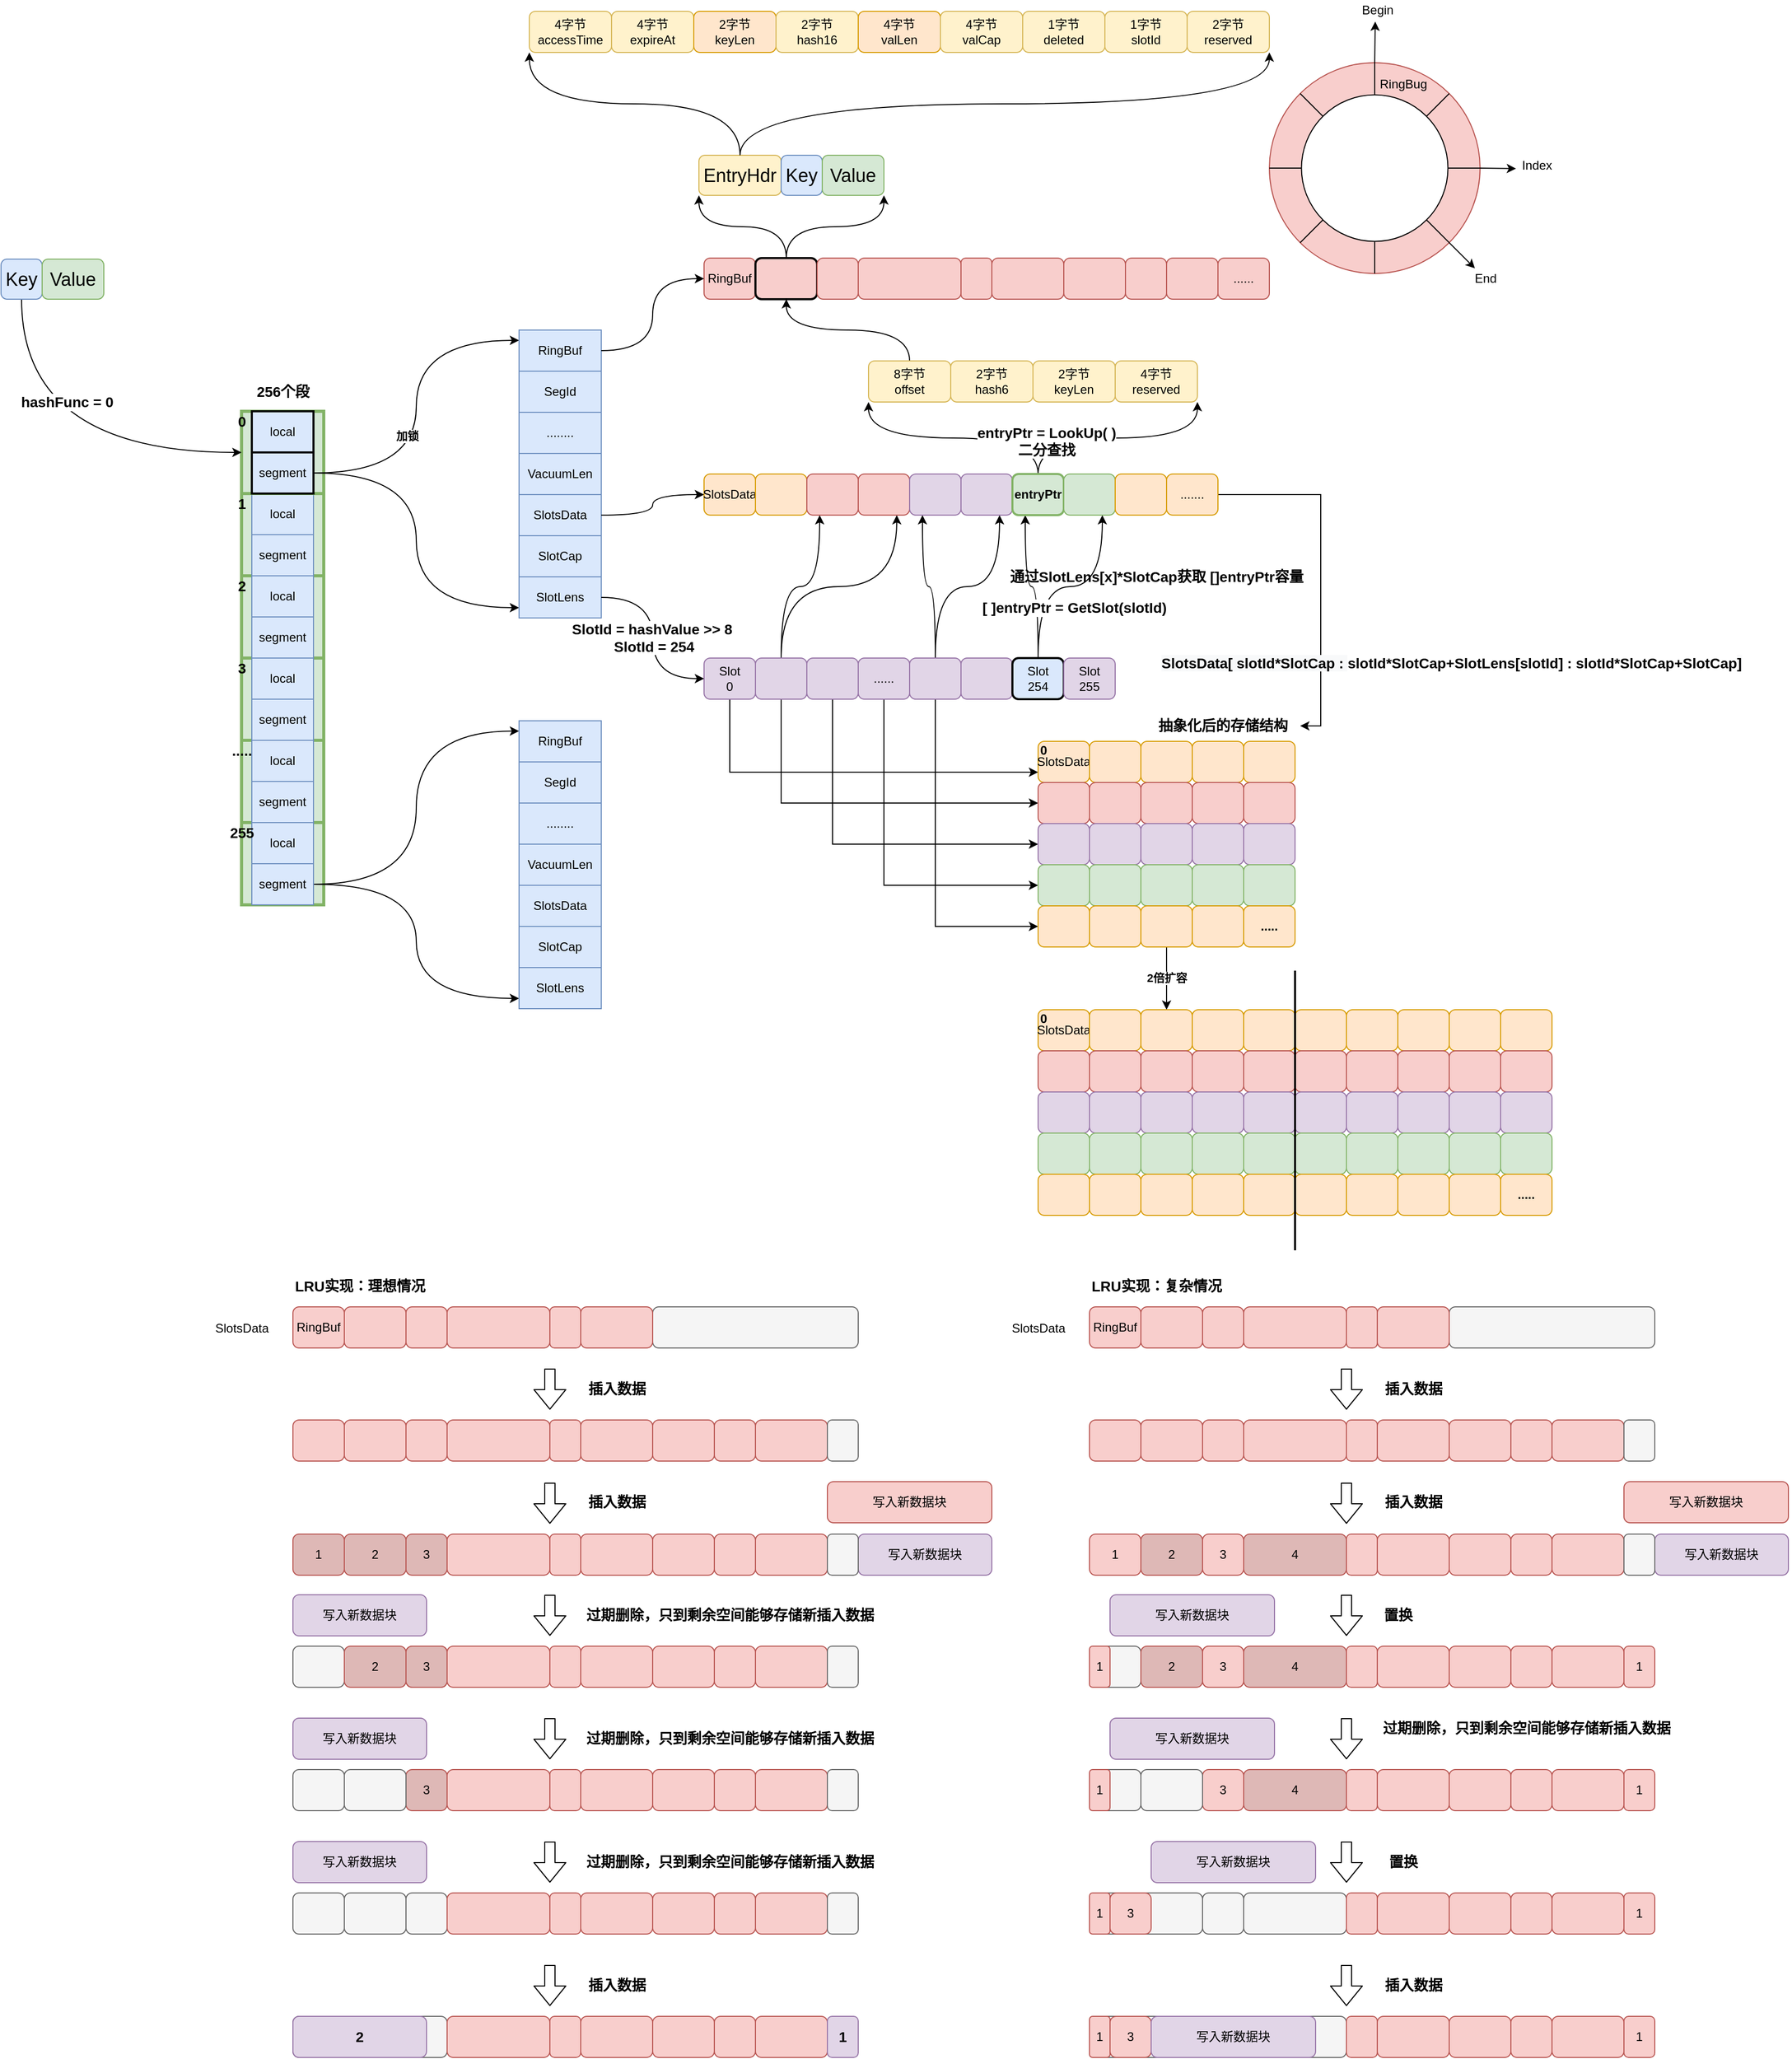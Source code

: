 <mxfile version="12.9.3" type="device" pages="2"><diagram id="f8zTZtIyy3X4nfBi4ISw" name="数据结构"><mxGraphModel dx="2193" dy="1419" grid="1" gridSize="10" guides="1" tooltips="1" connect="1" arrows="1" fold="1" page="1" pageScale="1" pageWidth="1169" pageHeight="827" math="0" shadow="0"><root><mxCell id="0"/><mxCell id="1" parent="0"/><mxCell id="u34AM6QhLp4OrTtiVjI_-28" value="" style="rounded=0;whiteSpace=wrap;html=1;fillColor=#d5e8d4;strokeColor=#82b366;strokeWidth=3;" parent="1" vertex="1"><mxGeometry x="-450" y="599" width="80" height="80" as="geometry"/></mxCell><mxCell id="u34AM6QhLp4OrTtiVjI_-27" value="" style="rounded=0;whiteSpace=wrap;html=1;fillColor=#d5e8d4;strokeColor=#82b366;strokeWidth=3;" parent="1" vertex="1"><mxGeometry x="-450" y="519" width="80" height="80" as="geometry"/></mxCell><mxCell id="u34AM6QhLp4OrTtiVjI_-26" value="" style="rounded=0;whiteSpace=wrap;html=1;fillColor=#d5e8d4;strokeColor=#82b366;strokeWidth=3;" parent="1" vertex="1"><mxGeometry x="-450" y="439" width="80" height="80" as="geometry"/></mxCell><mxCell id="u34AM6QhLp4OrTtiVjI_-25" value="" style="rounded=0;whiteSpace=wrap;html=1;fillColor=#d5e8d4;strokeColor=#82b366;strokeWidth=3;" parent="1" vertex="1"><mxGeometry x="-450" y="359" width="80" height="80" as="geometry"/></mxCell><mxCell id="u34AM6QhLp4OrTtiVjI_-24" value="" style="rounded=0;whiteSpace=wrap;html=1;fillColor=#d5e8d4;strokeColor=#82b366;strokeWidth=3;" parent="1" vertex="1"><mxGeometry x="-450" y="279" width="80" height="80" as="geometry"/></mxCell><mxCell id="u34AM6QhLp4OrTtiVjI_-10" value="&lt;span style=&quot;white-space: normal&quot;&gt;local&lt;/span&gt;" style="rounded=0;whiteSpace=wrap;html=1;fillColor=#dae8fc;strokeColor=#6c8ebf;" parent="1" vertex="1"><mxGeometry x="-440" y="279" width="60" height="40" as="geometry"/></mxCell><mxCell id="u34AM6QhLp4OrTtiVjI_-11" value="&lt;span style=&quot;white-space: normal&quot;&gt;segment&lt;/span&gt;" style="rounded=0;whiteSpace=wrap;html=1;fillColor=#dae8fc;strokeColor=#6c8ebf;" parent="1" vertex="1"><mxGeometry x="-440" y="319" width="60" height="40" as="geometry"/></mxCell><mxCell id="u34AM6QhLp4OrTtiVjI_-12" value="&lt;span style=&quot;white-space: normal&quot;&gt;local&lt;/span&gt;" style="rounded=0;whiteSpace=wrap;html=1;fillColor=#dae8fc;strokeColor=#6c8ebf;" parent="1" vertex="1"><mxGeometry x="-440" y="359" width="60" height="40" as="geometry"/></mxCell><mxCell id="u34AM6QhLp4OrTtiVjI_-13" value="&lt;span style=&quot;white-space: normal&quot;&gt;segment&lt;/span&gt;" style="rounded=0;whiteSpace=wrap;html=1;fillColor=#dae8fc;strokeColor=#6c8ebf;" parent="1" vertex="1"><mxGeometry x="-440" y="399" width="60" height="40" as="geometry"/></mxCell><mxCell id="u34AM6QhLp4OrTtiVjI_-14" value="&lt;span style=&quot;white-space: normal&quot;&gt;local&lt;/span&gt;" style="rounded=0;whiteSpace=wrap;html=1;fillColor=#dae8fc;strokeColor=#6c8ebf;" parent="1" vertex="1"><mxGeometry x="-440" y="439" width="60" height="40" as="geometry"/></mxCell><mxCell id="u34AM6QhLp4OrTtiVjI_-15" value="&lt;span style=&quot;white-space: normal&quot;&gt;segment&lt;/span&gt;" style="rounded=0;whiteSpace=wrap;html=1;fillColor=#dae8fc;strokeColor=#6c8ebf;" parent="1" vertex="1"><mxGeometry x="-440" y="479" width="60" height="40" as="geometry"/></mxCell><mxCell id="u34AM6QhLp4OrTtiVjI_-16" value="&lt;span style=&quot;white-space: normal&quot;&gt;local&lt;/span&gt;" style="rounded=0;whiteSpace=wrap;html=1;fillColor=#dae8fc;strokeColor=#6c8ebf;" parent="1" vertex="1"><mxGeometry x="-440" y="519" width="60" height="40" as="geometry"/></mxCell><mxCell id="u34AM6QhLp4OrTtiVjI_-17" value="&lt;span style=&quot;white-space: normal&quot;&gt;segment&lt;/span&gt;" style="rounded=0;whiteSpace=wrap;html=1;fillColor=#dae8fc;strokeColor=#6c8ebf;" parent="1" vertex="1"><mxGeometry x="-440" y="559" width="60" height="40" as="geometry"/></mxCell><mxCell id="u34AM6QhLp4OrTtiVjI_-18" value="&lt;span style=&quot;white-space: normal&quot;&gt;local&lt;/span&gt;" style="rounded=0;whiteSpace=wrap;html=1;fillColor=#dae8fc;strokeColor=#6c8ebf;" parent="1" vertex="1"><mxGeometry x="-440" y="599" width="60" height="40" as="geometry"/></mxCell><mxCell id="uv-lD_iKsGK-7HWPQhMW-9" style="edgeStyle=orthogonalEdgeStyle;rounded=0;orthogonalLoop=1;jettySize=auto;html=1;exitX=1;exitY=0.5;exitDx=0;exitDy=0;entryX=0;entryY=0.75;entryDx=0;entryDy=0;curved=1;" parent="1" source="u34AM6QhLp4OrTtiVjI_-19" target="uv-lD_iKsGK-7HWPQhMW-8" edge="1"><mxGeometry relative="1" as="geometry"/></mxCell><mxCell id="uv-lD_iKsGK-7HWPQhMW-10" style="edgeStyle=orthogonalEdgeStyle;curved=1;rounded=0;orthogonalLoop=1;jettySize=auto;html=1;exitX=1;exitY=0.5;exitDx=0;exitDy=0;entryX=0;entryY=0.25;entryDx=0;entryDy=0;" parent="1" source="u34AM6QhLp4OrTtiVjI_-19" target="uv-lD_iKsGK-7HWPQhMW-2" edge="1"><mxGeometry relative="1" as="geometry"/></mxCell><mxCell id="u34AM6QhLp4OrTtiVjI_-19" value="&lt;span style=&quot;white-space: normal&quot;&gt;segment&lt;/span&gt;" style="rounded=0;whiteSpace=wrap;html=1;fillColor=#dae8fc;strokeColor=#6c8ebf;" parent="1" vertex="1"><mxGeometry x="-440" y="639" width="60" height="40" as="geometry"/></mxCell><mxCell id="u34AM6QhLp4OrTtiVjI_-23" value="" style="rounded=0;whiteSpace=wrap;html=1;fillColor=#d5e8d4;strokeColor=#82b366;strokeWidth=3;" parent="1" vertex="1"><mxGeometry x="-450" y="199" width="80" height="80" as="geometry"/></mxCell><mxCell id="u34AM6QhLp4OrTtiVjI_-1" value="local" style="rounded=0;whiteSpace=wrap;html=1;fillColor=#dae8fc;strokeColor=#6c8ebf;" parent="1" vertex="1"><mxGeometry x="-440" y="199" width="60" height="40" as="geometry"/></mxCell><mxCell id="ZnzQp4jzLczkKK5bBupv-14" style="edgeStyle=orthogonalEdgeStyle;curved=1;rounded=0;orthogonalLoop=1;jettySize=auto;html=1;exitX=1;exitY=0.5;exitDx=0;exitDy=0;entryX=0;entryY=0.25;entryDx=0;entryDy=0;" parent="1" source="u34AM6QhLp4OrTtiVjI_-2" target="ZnzQp4jzLczkKK5bBupv-1" edge="1"><mxGeometry relative="1" as="geometry"/></mxCell><mxCell id="OZh6n1G_A1XUxyc6qlme-100" value="&lt;b&gt;加锁&lt;/b&gt;" style="edgeLabel;html=1;align=center;verticalAlign=middle;resizable=0;points=[];" parent="ZnzQp4jzLczkKK5bBupv-14" vertex="1" connectable="0"><mxGeometry x="-0.173" y="9" relative="1" as="geometry"><mxPoint as="offset"/></mxGeometry></mxCell><mxCell id="ZnzQp4jzLczkKK5bBupv-15" style="edgeStyle=orthogonalEdgeStyle;curved=1;rounded=0;orthogonalLoop=1;jettySize=auto;html=1;exitX=1;exitY=0.5;exitDx=0;exitDy=0;entryX=0;entryY=0.75;entryDx=0;entryDy=0;" parent="1" source="u34AM6QhLp4OrTtiVjI_-2" target="ZnzQp4jzLczkKK5bBupv-11" edge="1"><mxGeometry relative="1" as="geometry"/></mxCell><mxCell id="u34AM6QhLp4OrTtiVjI_-2" value="segment" style="rounded=0;whiteSpace=wrap;html=1;fillColor=#dae8fc;strokeColor=#6c8ebf;strokeWidth=2;" parent="1" vertex="1"><mxGeometry x="-440" y="239" width="60" height="40" as="geometry"/></mxCell><mxCell id="u34AM6QhLp4OrTtiVjI_-20" value="local" style="rounded=0;whiteSpace=wrap;html=1;fillColor=#dae8fc;strokeColor=#6c8ebf;" parent="1" vertex="1"><mxGeometry x="-440" y="199" width="60" height="40" as="geometry"/></mxCell><mxCell id="u34AM6QhLp4OrTtiVjI_-21" value="local" style="rounded=0;whiteSpace=wrap;html=1;fillColor=#dae8fc;strokeColor=#000000;strokeWidth=2;" parent="1" vertex="1"><mxGeometry x="-440" y="199" width="60" height="40" as="geometry"/></mxCell><mxCell id="jh3YEzD0YJPcb1TXvzSE-1" value="&lt;font style=&quot;font-size: 14px&quot;&gt;&lt;b&gt;256个段&lt;/b&gt;&lt;/font&gt;" style="text;html=1;align=center;verticalAlign=middle;resizable=0;points=[];autosize=1;" parent="1" vertex="1"><mxGeometry x="-445" y="170" width="70" height="20" as="geometry"/></mxCell><mxCell id="tIxck_MOBnbju_dARr8Y-5" value="" style="group" parent="1" vertex="1" connectable="0"><mxGeometry x="-5" y="-50" width="180" height="39" as="geometry"/></mxCell><mxCell id="tIxck_MOBnbju_dARr8Y-1" value="&lt;font style=&quot;font-size: 18px&quot;&gt;EntryHdr&lt;/font&gt;" style="rounded=1;whiteSpace=wrap;html=1;fillColor=#fff2cc;strokeColor=#d6b656;" parent="tIxck_MOBnbju_dARr8Y-5" vertex="1"><mxGeometry width="80" height="39" as="geometry"/></mxCell><mxCell id="tIxck_MOBnbju_dARr8Y-2" value="&lt;font style=&quot;font-size: 18px&quot;&gt;Key&lt;/font&gt;" style="rounded=1;whiteSpace=wrap;html=1;fillColor=#dae8fc;strokeColor=#6c8ebf;" parent="tIxck_MOBnbju_dARr8Y-5" vertex="1"><mxGeometry x="80" width="40" height="39" as="geometry"/></mxCell><mxCell id="tIxck_MOBnbju_dARr8Y-3" value="&lt;font style=&quot;font-size: 18px&quot;&gt;Value&lt;/font&gt;" style="rounded=1;whiteSpace=wrap;html=1;fillColor=#d5e8d4;strokeColor=#82b366;" parent="tIxck_MOBnbju_dARr8Y-5" vertex="1"><mxGeometry x="120" width="60" height="39" as="geometry"/></mxCell><mxCell id="tIxck_MOBnbju_dARr8Y-19" value="" style="group" parent="1" vertex="1" connectable="0"><mxGeometry y="50" width="410" height="40" as="geometry"/></mxCell><mxCell id="tIxck_MOBnbju_dARr8Y-6" value="RingBuf" style="rounded=1;whiteSpace=wrap;html=1;fillColor=#f8cecc;strokeColor=#b85450;" parent="tIxck_MOBnbju_dARr8Y-19" vertex="1"><mxGeometry width="50" height="40" as="geometry"/></mxCell><mxCell id="tIxck_MOBnbju_dARr8Y-12" value="&lt;span style=&quot;color: rgba(0 , 0 , 0 , 0) ; font-family: monospace ; font-size: 0px&quot;&gt;%3CmxGraphModel%3E%3Croot%3E%3CmxCell%20id%3D%220%22%2F%3E%3CmxCell%20id%3D%221%22%20parent%3D%220%22%2F%3E%3CmxCell%20id%3D%222%22%20value%3D%22%22%20style%3D%22rounded%3D1%3BwhiteSpace%3Dwrap%3Bhtml%3D1%3BfillColor%3D%23f8cecc%3BstrokeColor%3D%23b85450%3B%22%20vertex%3D%221%22%20parent%3D%221%22%3E%3CmxGeometry%20x%3D%2230%22%20y%3D%22180%22%20width%3D%2250%22%20height%3D%2240%22%20as%3D%22geometry%22%2F%3E%3C%2FmxCell%3E%3CmxCell%20id%3D%223%22%20value%3D%22%22%20style%3D%22rounded%3D1%3BwhiteSpace%3Dwrap%3Bhtml%3D1%3BfillColor%3D%23f8cecc%3BstrokeColor%3D%23b85450%3B%22%20vertex%3D%221%22%20parent%3D%221%22%3E%3CmxGeometry%20x%3D%2280%22%20y%3D%22180%22%20width%3D%2250%22%20height%3D%2240%22%20as%3D%22geometry%22%2F%3E%3C%2FmxCell%3E%3CmxCell%20id%3D%224%22%20value%3D%22%22%20style%3D%22rounded%3D1%3BwhiteSpace%3Dwrap%3Bhtml%3D1%3BfillColor%3D%23f8cecc%3BstrokeColor%3D%23b85450%3B%22%20vertex%3D%221%22%20parent%3D%221%22%3E%3CmxGeometry%20x%3D%22130%22%20y%3D%22180%22%20width%3D%2250%22%20height%3D%2240%22%20as%3D%22geometry%22%2F%3E%3C%2FmxCell%3E%3CmxCell%20id%3D%225%22%20value%3D%22%22%20style%3D%22rounded%3D1%3BwhiteSpace%3Dwrap%3Bhtml%3D1%3BfillColor%3D%23f8cecc%3BstrokeColor%3D%23b85450%3B%22%20vertex%3D%221%22%20parent%3D%221%22%3E%3CmxGeometry%20x%3D%22180%22%20y%3D%22180%22%20width%3D%2250%22%20height%3D%2240%22%20as%3D%22geometry%22%2F%3E%3C%2FmxCell%3E%3C%2Froot%3E%3C%2FmxGraphModel%3E&lt;/span&gt;&lt;span style=&quot;color: rgba(0 , 0 , 0 , 0) ; font-family: monospace ; font-size: 0px ; white-space: nowrap&quot;&gt;%3CmxGraphModel%3E%3Croot%3E%3CmxCell%20id%3D%220%22%2F%3E%3CmxCell%20id%3D%221%22%20parent%3D%220%22%2F%3E%3CmxCell%20id%3D%222%22%20value%3D%22%22%20style%3D%22rounded%3D1%3BwhiteSpace%3Dwrap%3Bhtml%3D1%3BfillColor%3D%23f8cecc%3BstrokeColor%3D%23b85450%3B%22%20vertex%3D%221%22%20parent%3D%221%22%3E%3CmxGeometry%20x%3D%2230%22%20y%3D%22180%22%20width%3D%2250%22%20height%3D%2240%22%20as%3D%22geometry%22%2F%3E%3C%2FmxCell%3E%3CmxCell%20id%3D%223%22%20value%3D%22%22%20style%3D%22rounded%3D1%3BwhiteSpace%3Dwrap%3Bhtml%3D1%3BfillColor%3D%23f8cecc%3BstrokeColor%3D%23b85450%3B%22%20vertex%3D%221%22%20parent%3D%221%22%3E%3CmxGeometry%20x%3D%2280%22%20y%3D%22180%22%20width%3D%2250%22%20height%3D%2240%22%20as%3D%22geometry%22%2F%3E%3C%2FmxCell%3E%3CmxCell%20id%3D%224%22%20value%3D%22%22%20style%3D%22rounded%3D1%3BwhiteSpace%3Dwrap%3Bhtml%3D1%3BfillColor%3D%23f8cecc%3BstrokeColor%3D%23b85450%3B%22%20vertex%3D%221%22%20parent%3D%221%22%3E%3CmxGeometry%20x%3D%22130%22%20y%3D%22180%22%20width%3D%2250%22%20height%3D%2240%22%20as%3D%22geometry%22%2F%3E%3C%2FmxCell%3E%3CmxCell%20id%3D%225%22%20value%3D%22%22%20style%3D%22rounded%3D1%3BwhiteSpace%3Dwrap%3Bhtml%3D1%3BfillColor%3D%23f8cecc%3BstrokeColor%3D%23b85450%3B%22%20vertex%3D%221%22%20parent%3D%221%22%3E%3CmxGeometry%20x%3D%22180%22%20y%3D%22180%22%20width%3D%2250%22%20height%3D%2240%22%20as%3D%22geometry%22%2F%3E%3C%2FmxCell%3E%3C%2Froot%3E%3C%2FmxGraphModel%3E&lt;/span&gt;" style="rounded=1;whiteSpace=wrap;html=1;fillColor=#f8cecc;strokeColor=#000000;strokeWidth=2;" parent="tIxck_MOBnbju_dARr8Y-19" vertex="1"><mxGeometry x="50" width="60" height="40" as="geometry"/></mxCell><mxCell id="tIxck_MOBnbju_dARr8Y-13" value="" style="rounded=1;whiteSpace=wrap;html=1;fillColor=#f8cecc;strokeColor=#b85450;" parent="tIxck_MOBnbju_dARr8Y-19" vertex="1"><mxGeometry x="110" width="40" height="40" as="geometry"/></mxCell><mxCell id="tIxck_MOBnbju_dARr8Y-14" value="" style="rounded=1;whiteSpace=wrap;html=1;fillColor=#f8cecc;strokeColor=#b85450;" parent="tIxck_MOBnbju_dARr8Y-19" vertex="1"><mxGeometry x="150" width="100" height="40" as="geometry"/></mxCell><mxCell id="tIxck_MOBnbju_dARr8Y-16" value="" style="rounded=1;whiteSpace=wrap;html=1;fillColor=#f8cecc;strokeColor=#b85450;" parent="tIxck_MOBnbju_dARr8Y-19" vertex="1"><mxGeometry x="250" width="30" height="40" as="geometry"/></mxCell><mxCell id="tIxck_MOBnbju_dARr8Y-17" value="" style="rounded=1;whiteSpace=wrap;html=1;fillColor=#f8cecc;strokeColor=#b85450;" parent="tIxck_MOBnbju_dARr8Y-19" vertex="1"><mxGeometry x="280" width="70" height="40" as="geometry"/></mxCell><mxCell id="tIxck_MOBnbju_dARr8Y-18" value="" style="rounded=1;whiteSpace=wrap;html=1;fillColor=#f8cecc;strokeColor=#b85450;" parent="tIxck_MOBnbju_dARr8Y-19" vertex="1"><mxGeometry x="350" width="60" height="40" as="geometry"/></mxCell><mxCell id="tIxck_MOBnbju_dARr8Y-20" style="edgeStyle=orthogonalEdgeStyle;rounded=0;orthogonalLoop=1;jettySize=auto;html=1;exitX=0.5;exitY=0;exitDx=0;exitDy=0;entryX=1;entryY=1;entryDx=0;entryDy=0;curved=1;" parent="1" source="tIxck_MOBnbju_dARr8Y-12" target="tIxck_MOBnbju_dARr8Y-3" edge="1"><mxGeometry relative="1" as="geometry"/></mxCell><mxCell id="tIxck_MOBnbju_dARr8Y-21" style="edgeStyle=orthogonalEdgeStyle;curved=1;rounded=0;orthogonalLoop=1;jettySize=auto;html=1;exitX=0.5;exitY=0;exitDx=0;exitDy=0;entryX=0;entryY=1;entryDx=0;entryDy=0;" parent="1" source="tIxck_MOBnbju_dARr8Y-12" target="tIxck_MOBnbju_dARr8Y-1" edge="1"><mxGeometry relative="1" as="geometry"/></mxCell><mxCell id="OZh6n1G_A1XUxyc6qlme-37" style="edgeStyle=orthogonalEdgeStyle;rounded=0;orthogonalLoop=1;jettySize=auto;html=1;exitX=0.5;exitY=1;exitDx=0;exitDy=0;entryX=0;entryY=0.75;entryDx=0;entryDy=0;" parent="1" source="WcYiHUCx79Fzkae4EGVL-1" target="OZh6n1G_A1XUxyc6qlme-1" edge="1"><mxGeometry relative="1" as="geometry"/></mxCell><mxCell id="WcYiHUCx79Fzkae4EGVL-1" value="Slot&lt;br&gt;0" style="rounded=1;whiteSpace=wrap;html=1;fillColor=#e1d5e7;strokeColor=#9673a6;" parent="1" vertex="1"><mxGeometry y="439" width="50" height="40" as="geometry"/></mxCell><mxCell id="5V6A70rYB-QjBvib7SjM-4" style="edgeStyle=orthogonalEdgeStyle;rounded=0;orthogonalLoop=1;jettySize=auto;html=1;exitX=0.5;exitY=0;exitDx=0;exitDy=0;entryX=0.25;entryY=1;entryDx=0;entryDy=0;curved=1;" parent="1" source="WcYiHUCx79Fzkae4EGVL-2" target="5V6A70rYB-QjBvib7SjM-2" edge="1"><mxGeometry relative="1" as="geometry"/></mxCell><mxCell id="5V6A70rYB-QjBvib7SjM-7" style="edgeStyle=orthogonalEdgeStyle;curved=1;rounded=0;orthogonalLoop=1;jettySize=auto;html=1;exitX=0.5;exitY=0;exitDx=0;exitDy=0;entryX=0.75;entryY=1;entryDx=0;entryDy=0;" parent="1" source="WcYiHUCx79Fzkae4EGVL-2" target="HQF_mT3lYVFTMS3UvuOP-4" edge="1"><mxGeometry relative="1" as="geometry"/></mxCell><mxCell id="OZh6n1G_A1XUxyc6qlme-38" style="edgeStyle=orthogonalEdgeStyle;rounded=0;orthogonalLoop=1;jettySize=auto;html=1;exitX=0.5;exitY=1;exitDx=0;exitDy=0;entryX=0;entryY=0.5;entryDx=0;entryDy=0;" parent="1" source="WcYiHUCx79Fzkae4EGVL-2" target="OZh6n1G_A1XUxyc6qlme-12" edge="1"><mxGeometry relative="1" as="geometry"/></mxCell><mxCell id="WcYiHUCx79Fzkae4EGVL-2" value="" style="rounded=1;whiteSpace=wrap;html=1;fillColor=#e1d5e7;strokeColor=#9673a6;" parent="1" vertex="1"><mxGeometry x="50" y="439" width="50" height="40" as="geometry"/></mxCell><mxCell id="OZh6n1G_A1XUxyc6qlme-39" style="edgeStyle=orthogonalEdgeStyle;rounded=0;orthogonalLoop=1;jettySize=auto;html=1;exitX=0.5;exitY=1;exitDx=0;exitDy=0;entryX=0;entryY=0.5;entryDx=0;entryDy=0;" parent="1" source="WcYiHUCx79Fzkae4EGVL-3" target="OZh6n1G_A1XUxyc6qlme-20" edge="1"><mxGeometry relative="1" as="geometry"/></mxCell><mxCell id="WcYiHUCx79Fzkae4EGVL-3" value="" style="rounded=1;whiteSpace=wrap;html=1;fillColor=#e1d5e7;strokeColor=#9673a6;" parent="1" vertex="1"><mxGeometry x="100" y="439" width="50" height="40" as="geometry"/></mxCell><mxCell id="OZh6n1G_A1XUxyc6qlme-40" style="edgeStyle=orthogonalEdgeStyle;rounded=0;orthogonalLoop=1;jettySize=auto;html=1;exitX=0.5;exitY=1;exitDx=0;exitDy=0;entryX=0;entryY=0.5;entryDx=0;entryDy=0;" parent="1" source="WcYiHUCx79Fzkae4EGVL-4" target="OZh6n1G_A1XUxyc6qlme-25" edge="1"><mxGeometry relative="1" as="geometry"/></mxCell><mxCell id="WcYiHUCx79Fzkae4EGVL-4" value="......" style="rounded=1;whiteSpace=wrap;html=1;fillColor=#e1d5e7;strokeColor=#9673a6;" parent="1" vertex="1"><mxGeometry x="150" y="439" width="50" height="40" as="geometry"/></mxCell><mxCell id="5V6A70rYB-QjBvib7SjM-8" style="edgeStyle=orthogonalEdgeStyle;curved=1;rounded=0;orthogonalLoop=1;jettySize=auto;html=1;exitX=0.5;exitY=0;exitDx=0;exitDy=0;entryX=0.25;entryY=1;entryDx=0;entryDy=0;" parent="1" source="WcYiHUCx79Fzkae4EGVL-5" target="HQF_mT3lYVFTMS3UvuOP-5" edge="1"><mxGeometry relative="1" as="geometry"/></mxCell><mxCell id="5V6A70rYB-QjBvib7SjM-9" style="edgeStyle=orthogonalEdgeStyle;curved=1;rounded=0;orthogonalLoop=1;jettySize=auto;html=1;exitX=0.5;exitY=0;exitDx=0;exitDy=0;entryX=0.75;entryY=1;entryDx=0;entryDy=0;" parent="1" source="WcYiHUCx79Fzkae4EGVL-5" target="HQF_mT3lYVFTMS3UvuOP-6" edge="1"><mxGeometry relative="1" as="geometry"/></mxCell><mxCell id="OZh6n1G_A1XUxyc6qlme-41" style="edgeStyle=orthogonalEdgeStyle;rounded=0;orthogonalLoop=1;jettySize=auto;html=1;exitX=0.5;exitY=1;exitDx=0;exitDy=0;entryX=0;entryY=0.5;entryDx=0;entryDy=0;" parent="1" source="WcYiHUCx79Fzkae4EGVL-5" target="OZh6n1G_A1XUxyc6qlme-30" edge="1"><mxGeometry relative="1" as="geometry"/></mxCell><mxCell id="WcYiHUCx79Fzkae4EGVL-5" value="" style="rounded=1;whiteSpace=wrap;html=1;fillColor=#e1d5e7;strokeColor=#9673a6;" parent="1" vertex="1"><mxGeometry x="200" y="439" width="50" height="40" as="geometry"/></mxCell><mxCell id="WcYiHUCx79Fzkae4EGVL-6" value="" style="rounded=1;whiteSpace=wrap;html=1;fillColor=#e1d5e7;strokeColor=#9673a6;" parent="1" vertex="1"><mxGeometry x="250" y="439" width="50" height="40" as="geometry"/></mxCell><mxCell id="5V6A70rYB-QjBvib7SjM-10" style="edgeStyle=orthogonalEdgeStyle;curved=1;rounded=0;orthogonalLoop=1;jettySize=auto;html=1;exitX=0.5;exitY=0;exitDx=0;exitDy=0;entryX=0.25;entryY=1;entryDx=0;entryDy=0;" parent="1" source="WcYiHUCx79Fzkae4EGVL-7" target="HQF_mT3lYVFTMS3UvuOP-7" edge="1"><mxGeometry relative="1" as="geometry"/></mxCell><mxCell id="5V6A70rYB-QjBvib7SjM-11" style="edgeStyle=orthogonalEdgeStyle;curved=1;rounded=0;orthogonalLoop=1;jettySize=auto;html=1;exitX=0.5;exitY=0;exitDx=0;exitDy=0;entryX=0.75;entryY=1;entryDx=0;entryDy=0;" parent="1" source="WcYiHUCx79Fzkae4EGVL-7" target="HQF_mT3lYVFTMS3UvuOP-8" edge="1"><mxGeometry relative="1" as="geometry"/></mxCell><mxCell id="qFa-8R8VZIlhuf-bYjJc-19" value="&lt;b&gt;&lt;font style=&quot;font-size: 14px&quot;&gt;[ ]entryPtr =&amp;nbsp;&lt;/font&gt;&lt;/b&gt;&lt;b&gt;&lt;font style=&quot;font-size: 14px&quot;&gt;GetSlot(slotId)&lt;/font&gt;&lt;/b&gt;" style="text;html=1;align=center;verticalAlign=middle;resizable=0;points=[];labelBackgroundColor=#ffffff;" parent="5V6A70rYB-QjBvib7SjM-11" vertex="1" connectable="0"><mxGeometry x="-0.535" y="-2" relative="1" as="geometry"><mxPoint x="33" y="-2" as="offset"/></mxGeometry></mxCell><mxCell id="WcYiHUCx79Fzkae4EGVL-7" value="Slot&lt;br&gt;254" style="rounded=1;whiteSpace=wrap;html=1;fillColor=#dae8fc;strokeColor=#000000;strokeWidth=2;" parent="1" vertex="1"><mxGeometry x="300" y="439" width="50" height="40" as="geometry"/></mxCell><mxCell id="WcYiHUCx79Fzkae4EGVL-8" value="Slot&lt;br&gt;255" style="rounded=1;whiteSpace=wrap;html=1;fillColor=#e1d5e7;strokeColor=#9673a6;" parent="1" vertex="1"><mxGeometry x="350" y="439" width="50" height="40" as="geometry"/></mxCell><mxCell id="HQF_mT3lYVFTMS3UvuOP-1" value="SlotsData" style="rounded=1;whiteSpace=wrap;html=1;fillColor=#ffe6cc;strokeColor=#d79b00;" parent="1" vertex="1"><mxGeometry y="260" width="50" height="40" as="geometry"/></mxCell><mxCell id="HQF_mT3lYVFTMS3UvuOP-2" value="" style="rounded=1;whiteSpace=wrap;html=1;fillColor=#ffe6cc;strokeColor=#d79b00;" parent="1" vertex="1"><mxGeometry x="50" y="260" width="50" height="40" as="geometry"/></mxCell><mxCell id="HQF_mT3lYVFTMS3UvuOP-4" value="" style="rounded=1;whiteSpace=wrap;html=1;fillColor=#f8cecc;strokeColor=#b85450;" parent="1" vertex="1"><mxGeometry x="150" y="260" width="50" height="40" as="geometry"/></mxCell><mxCell id="HQF_mT3lYVFTMS3UvuOP-5" value="" style="rounded=1;whiteSpace=wrap;html=1;fillColor=#e1d5e7;strokeColor=#9673a6;" parent="1" vertex="1"><mxGeometry x="200" y="260" width="50" height="40" as="geometry"/></mxCell><mxCell id="HQF_mT3lYVFTMS3UvuOP-6" value="" style="rounded=1;whiteSpace=wrap;html=1;fillColor=#e1d5e7;strokeColor=#9673a6;" parent="1" vertex="1"><mxGeometry x="250" y="260" width="50" height="40" as="geometry"/></mxCell><mxCell id="5V6A70rYB-QjBvib7SjM-16" style="edgeStyle=orthogonalEdgeStyle;curved=1;rounded=0;orthogonalLoop=1;jettySize=auto;html=1;exitX=0.5;exitY=0;exitDx=0;exitDy=0;entryX=1;entryY=1;entryDx=0;entryDy=0;" parent="1" source="HQF_mT3lYVFTMS3UvuOP-7" target="5V6A70rYB-QjBvib7SjM-15" edge="1"><mxGeometry relative="1" as="geometry"/></mxCell><mxCell id="5V6A70rYB-QjBvib7SjM-17" style="edgeStyle=orthogonalEdgeStyle;curved=1;rounded=0;orthogonalLoop=1;jettySize=auto;html=1;exitX=0.5;exitY=0;exitDx=0;exitDy=0;entryX=0;entryY=1;entryDx=0;entryDy=0;" parent="1" source="HQF_mT3lYVFTMS3UvuOP-7" target="5V6A70rYB-QjBvib7SjM-12" edge="1"><mxGeometry relative="1" as="geometry"/></mxCell><mxCell id="HQF_mT3lYVFTMS3UvuOP-7" value="&lt;b&gt;entryPtr&lt;/b&gt;" style="rounded=1;whiteSpace=wrap;html=1;fillColor=#d5e8d4;strokeColor=#82b366;strokeWidth=2;" parent="1" vertex="1"><mxGeometry x="300" y="260" width="50" height="40" as="geometry"/></mxCell><mxCell id="HQF_mT3lYVFTMS3UvuOP-8" value="" style="rounded=1;whiteSpace=wrap;html=1;fillColor=#d5e8d4;strokeColor=#82b366;" parent="1" vertex="1"><mxGeometry x="350" y="260" width="50" height="40" as="geometry"/></mxCell><mxCell id="HQF_mT3lYVFTMS3UvuOP-9" value="" style="rounded=1;whiteSpace=wrap;html=1;fillColor=#ffe6cc;strokeColor=#d79b00;" parent="1" vertex="1"><mxGeometry x="400" y="260" width="50" height="40" as="geometry"/></mxCell><mxCell id="OZh6n1G_A1XUxyc6qlme-84" style="edgeStyle=orthogonalEdgeStyle;rounded=0;orthogonalLoop=1;jettySize=auto;html=1;exitX=1;exitY=0.5;exitDx=0;exitDy=0;entryX=1;entryY=0.5;entryDx=0;entryDy=0;strokeWidth=1;" parent="1" source="HQF_mT3lYVFTMS3UvuOP-10" target="OZh6n1G_A1XUxyc6qlme-42" edge="1"><mxGeometry relative="1" as="geometry"/></mxCell><mxCell id="HQF_mT3lYVFTMS3UvuOP-10" value="......." style="rounded=1;whiteSpace=wrap;html=1;fillColor=#ffe6cc;strokeColor=#d79b00;" parent="1" vertex="1"><mxGeometry x="450" y="260" width="50" height="40" as="geometry"/></mxCell><mxCell id="JFfvHVcjmFUZ5Ef5ul6t-34" value="&lt;font style=&quot;font-size: 12px&quot;&gt;4字节&lt;br&gt;accessTime&lt;br&gt;&lt;/font&gt;" style="rounded=1;whiteSpace=wrap;html=1;fillColor=#fff2cc;strokeColor=#d6b656;" parent="1" vertex="1"><mxGeometry x="-170" y="-190" width="80" height="40" as="geometry"/></mxCell><mxCell id="T2T4ACLY1x1q2J74nxyk-2" value="&lt;font style=&quot;font-size: 12px&quot;&gt;4字节&lt;br&gt;expireAt&lt;br&gt;&lt;/font&gt;" style="rounded=1;whiteSpace=wrap;html=1;fillColor=#fff2cc;strokeColor=#d6b656;" parent="1" vertex="1"><mxGeometry x="-90" y="-190" width="80" height="40" as="geometry"/></mxCell><mxCell id="T2T4ACLY1x1q2J74nxyk-3" value="&lt;font style=&quot;font-size: 12px;&quot;&gt;&lt;span style=&quot;font-size: 12px;&quot;&gt;2字节&lt;/span&gt;&lt;br style=&quot;font-size: 12px;&quot;&gt;&lt;span style=&quot;font-size: 12px;&quot;&gt;keyLen&lt;/span&gt;&lt;br style=&quot;font-size: 12px;&quot;&gt;&lt;/font&gt;" style="rounded=1;whiteSpace=wrap;html=1;fillColor=#ffe6cc;strokeColor=#d79b00;fontSize=12;" parent="1" vertex="1"><mxGeometry x="-10" y="-190" width="80" height="40" as="geometry"/></mxCell><mxCell id="T2T4ACLY1x1q2J74nxyk-4" value="&lt;font style=&quot;font-size: 12px;&quot;&gt;&lt;span style=&quot;font-size: 12px;&quot;&gt;2字节&lt;/span&gt;&lt;br style=&quot;font-size: 12px;&quot;&gt;&lt;span style=&quot;font-size: 12px;&quot;&gt;hash16&lt;/span&gt;&lt;br style=&quot;font-size: 12px;&quot;&gt;&lt;/font&gt;" style="rounded=1;whiteSpace=wrap;html=1;fillColor=#fff2cc;strokeColor=#d6b656;fontSize=12;" parent="1" vertex="1"><mxGeometry x="70" y="-190" width="80" height="40" as="geometry"/></mxCell><mxCell id="T2T4ACLY1x1q2J74nxyk-5" value="&lt;font style=&quot;font-size: 12px;&quot;&gt;&lt;span style=&quot;font-size: 12px;&quot;&gt;4字节&lt;/span&gt;&lt;br style=&quot;font-size: 12px;&quot;&gt;&lt;span style=&quot;font-size: 12px;&quot;&gt;valLen&lt;/span&gt;&lt;br style=&quot;font-size: 12px;&quot;&gt;&lt;/font&gt;" style="rounded=1;whiteSpace=wrap;html=1;fillColor=#ffe6cc;strokeColor=#d79b00;fontSize=12;" parent="1" vertex="1"><mxGeometry x="150" y="-190" width="80" height="40" as="geometry"/></mxCell><mxCell id="T2T4ACLY1x1q2J74nxyk-6" value="&lt;font style=&quot;font-size: 12px;&quot;&gt;&lt;span style=&quot;font-size: 12px;&quot;&gt;4字节&lt;/span&gt;&lt;br style=&quot;font-size: 12px;&quot;&gt;&lt;span style=&quot;font-size: 12px;&quot;&gt;valCap&lt;/span&gt;&lt;br style=&quot;font-size: 12px;&quot;&gt;&lt;/font&gt;" style="rounded=1;whiteSpace=wrap;html=1;fillColor=#fff2cc;strokeColor=#d6b656;fontSize=12;" parent="1" vertex="1"><mxGeometry x="230" y="-190" width="80" height="40" as="geometry"/></mxCell><mxCell id="T2T4ACLY1x1q2J74nxyk-7" value="&lt;font style=&quot;font-size: 12px;&quot;&gt;&lt;span style=&quot;font-size: 12px;&quot;&gt;1字节&lt;/span&gt;&lt;br style=&quot;font-size: 12px;&quot;&gt;&lt;span style=&quot;font-size: 12px;&quot;&gt;deleted&lt;/span&gt;&lt;br style=&quot;font-size: 12px;&quot;&gt;&lt;/font&gt;" style="rounded=1;whiteSpace=wrap;html=1;fillColor=#fff2cc;strokeColor=#d6b656;fontSize=12;" parent="1" vertex="1"><mxGeometry x="310" y="-190" width="80" height="40" as="geometry"/></mxCell><mxCell id="T2T4ACLY1x1q2J74nxyk-8" value="&lt;font style=&quot;font-size: 12px;&quot;&gt;&lt;span style=&quot;font-size: 12px;&quot;&gt;1字节&lt;/span&gt;&lt;br style=&quot;font-size: 12px;&quot;&gt;&lt;span style=&quot;font-size: 12px;&quot;&gt;slotId&lt;/span&gt;&lt;br style=&quot;font-size: 12px;&quot;&gt;&lt;/font&gt;" style="rounded=1;whiteSpace=wrap;html=1;fillColor=#fff2cc;strokeColor=#d6b656;fontSize=12;" parent="1" vertex="1"><mxGeometry x="390" y="-190" width="80" height="40" as="geometry"/></mxCell><mxCell id="T2T4ACLY1x1q2J74nxyk-9" value="&lt;font style=&quot;font-size: 12px;&quot;&gt;&lt;span style=&quot;font-size: 12px;&quot;&gt;2字节&lt;/span&gt;&lt;br style=&quot;font-size: 12px;&quot;&gt;&lt;span style=&quot;font-size: 12px;&quot;&gt;reserved&lt;/span&gt;&lt;br style=&quot;font-size: 12px;&quot;&gt;&lt;/font&gt;" style="rounded=1;whiteSpace=wrap;html=1;fillColor=#fff2cc;strokeColor=#d6b656;fontSize=12;" parent="1" vertex="1"><mxGeometry x="470" y="-190" width="80" height="40" as="geometry"/></mxCell><mxCell id="T2T4ACLY1x1q2J74nxyk-10" style="edgeStyle=orthogonalEdgeStyle;curved=1;rounded=0;orthogonalLoop=1;jettySize=auto;html=1;exitX=0.5;exitY=0;exitDx=0;exitDy=0;entryX=1;entryY=1;entryDx=0;entryDy=0;fontSize=12;" parent="1" source="tIxck_MOBnbju_dARr8Y-1" target="T2T4ACLY1x1q2J74nxyk-9" edge="1"><mxGeometry relative="1" as="geometry"/></mxCell><mxCell id="T2T4ACLY1x1q2J74nxyk-11" style="edgeStyle=orthogonalEdgeStyle;curved=1;rounded=0;orthogonalLoop=1;jettySize=auto;html=1;exitX=0.5;exitY=0;exitDx=0;exitDy=0;entryX=0;entryY=1;entryDx=0;entryDy=0;fontSize=12;" parent="1" source="tIxck_MOBnbju_dARr8Y-1" target="JFfvHVcjmFUZ5Ef5ul6t-34" edge="1"><mxGeometry relative="1" as="geometry"/></mxCell><mxCell id="ZnzQp4jzLczkKK5bBupv-12" value="" style="group" parent="1" vertex="1" connectable="0"><mxGeometry x="-180" y="120" width="80" height="280" as="geometry"/></mxCell><mxCell id="ZnzQp4jzLczkKK5bBupv-1" value="&lt;span style=&quot;white-space: normal&quot;&gt;RingBuf&lt;/span&gt;" style="rounded=0;whiteSpace=wrap;html=1;fillColor=#dae8fc;strokeColor=#6c8ebf;" parent="ZnzQp4jzLczkKK5bBupv-12" vertex="1"><mxGeometry width="80" height="40" as="geometry"/></mxCell><mxCell id="ZnzQp4jzLczkKK5bBupv-2" value="&lt;span style=&quot;white-space: normal&quot;&gt;SegId&lt;/span&gt;" style="rounded=0;whiteSpace=wrap;html=1;fillColor=#dae8fc;strokeColor=#6c8ebf;" parent="ZnzQp4jzLczkKK5bBupv-12" vertex="1"><mxGeometry y="40" width="80" height="40" as="geometry"/></mxCell><mxCell id="ZnzQp4jzLczkKK5bBupv-7" value="........" style="rounded=0;whiteSpace=wrap;html=1;fillColor=#dae8fc;strokeColor=#6c8ebf;" parent="ZnzQp4jzLczkKK5bBupv-12" vertex="1"><mxGeometry y="80" width="80" height="40" as="geometry"/></mxCell><mxCell id="ZnzQp4jzLczkKK5bBupv-8" value="&lt;span style=&quot;white-space: normal&quot;&gt;VacuumLen&lt;/span&gt;" style="rounded=0;whiteSpace=wrap;html=1;fillColor=#dae8fc;strokeColor=#6c8ebf;" parent="ZnzQp4jzLczkKK5bBupv-12" vertex="1"><mxGeometry y="120" width="80" height="40" as="geometry"/></mxCell><mxCell id="ZnzQp4jzLczkKK5bBupv-9" value="&lt;span&gt;SlotsData&lt;/span&gt;" style="rounded=0;whiteSpace=wrap;html=1;fillColor=#dae8fc;strokeColor=#6c8ebf;" parent="ZnzQp4jzLczkKK5bBupv-12" vertex="1"><mxGeometry y="160" width="80" height="40" as="geometry"/></mxCell><mxCell id="ZnzQp4jzLczkKK5bBupv-10" value="&lt;span style=&quot;white-space: normal&quot;&gt;SlotCap&lt;/span&gt;" style="rounded=0;whiteSpace=wrap;html=1;fillColor=#dae8fc;strokeColor=#6c8ebf;" parent="ZnzQp4jzLczkKK5bBupv-12" vertex="1"><mxGeometry y="200" width="80" height="40" as="geometry"/></mxCell><mxCell id="ZnzQp4jzLczkKK5bBupv-11" value="SlotLens&lt;span&gt;&lt;br&gt;&lt;/span&gt;" style="rounded=0;whiteSpace=wrap;html=1;fillColor=#dae8fc;strokeColor=#6c8ebf;" parent="ZnzQp4jzLczkKK5bBupv-12" vertex="1"><mxGeometry y="240" width="80" height="40" as="geometry"/></mxCell><mxCell id="ZnzQp4jzLczkKK5bBupv-17" style="edgeStyle=orthogonalEdgeStyle;curved=1;rounded=0;orthogonalLoop=1;jettySize=auto;html=1;exitX=1;exitY=0.5;exitDx=0;exitDy=0;entryX=0;entryY=0.5;entryDx=0;entryDy=0;" parent="1" source="ZnzQp4jzLczkKK5bBupv-11" target="WcYiHUCx79Fzkae4EGVL-1" edge="1"><mxGeometry relative="1" as="geometry"/></mxCell><mxCell id="qFa-8R8VZIlhuf-bYjJc-10" value="&lt;b&gt;&lt;font style=&quot;font-size: 14px&quot;&gt;SlotId = hashValue &amp;gt;&amp;gt; 8&amp;nbsp;&lt;br&gt;SlotId = 254&lt;br&gt;&lt;/font&gt;&lt;/b&gt;" style="text;html=1;align=center;verticalAlign=middle;resizable=0;points=[];labelBackgroundColor=#ffffff;" parent="ZnzQp4jzLczkKK5bBupv-17" vertex="1" connectable="0"><mxGeometry x="-0.448" y="-23" relative="1" as="geometry"><mxPoint x="1" y="16" as="offset"/></mxGeometry></mxCell><mxCell id="ZnzQp4jzLczkKK5bBupv-18" style="edgeStyle=orthogonalEdgeStyle;curved=1;rounded=0;orthogonalLoop=1;jettySize=auto;html=1;exitX=1;exitY=0.5;exitDx=0;exitDy=0;entryX=0;entryY=0.5;entryDx=0;entryDy=0;" parent="1" source="ZnzQp4jzLczkKK5bBupv-9" target="HQF_mT3lYVFTMS3UvuOP-1" edge="1"><mxGeometry relative="1" as="geometry"/></mxCell><mxCell id="ZnzQp4jzLczkKK5bBupv-19" value="" style="rounded=1;whiteSpace=wrap;html=1;fillColor=#f8cecc;strokeColor=#b85450;" parent="1" vertex="1"><mxGeometry x="410" y="50" width="40" height="40" as="geometry"/></mxCell><mxCell id="ZnzQp4jzLczkKK5bBupv-20" value="" style="rounded=1;whiteSpace=wrap;html=1;fillColor=#f8cecc;strokeColor=#b85450;" parent="1" vertex="1"><mxGeometry x="450" y="50" width="50" height="40" as="geometry"/></mxCell><mxCell id="ZnzQp4jzLczkKK5bBupv-21" value="&lt;span&gt;......&lt;/span&gt;" style="rounded=1;whiteSpace=wrap;html=1;fillColor=#f8cecc;strokeColor=#b85450;" parent="1" vertex="1"><mxGeometry x="500" y="50" width="50" height="40" as="geometry"/></mxCell><mxCell id="5V6A70rYB-QjBvib7SjM-2" value="" style="rounded=1;whiteSpace=wrap;html=1;fillColor=#f8cecc;strokeColor=#b85450;" parent="1" vertex="1"><mxGeometry x="100" y="260" width="50" height="40" as="geometry"/></mxCell><mxCell id="5V6A70rYB-QjBvib7SjM-20" style="edgeStyle=orthogonalEdgeStyle;curved=1;rounded=0;orthogonalLoop=1;jettySize=auto;html=1;exitX=0.5;exitY=0;exitDx=0;exitDy=0;entryX=0.5;entryY=1;entryDx=0;entryDy=0;" parent="1" source="5V6A70rYB-QjBvib7SjM-12" target="tIxck_MOBnbju_dARr8Y-12" edge="1"><mxGeometry relative="1" as="geometry"/></mxCell><mxCell id="5V6A70rYB-QjBvib7SjM-12" value="&lt;font style=&quot;font-size: 12px&quot;&gt;8字节&lt;br&gt;offset&lt;br&gt;&lt;/font&gt;" style="rounded=1;whiteSpace=wrap;html=1;fillColor=#fff2cc;strokeColor=#d6b656;" parent="1" vertex="1"><mxGeometry x="160" y="150" width="80" height="40" as="geometry"/></mxCell><mxCell id="5V6A70rYB-QjBvib7SjM-13" value="&lt;font style=&quot;font-size: 12px&quot;&gt;2字节&lt;br&gt;hash6&lt;br&gt;&lt;/font&gt;" style="rounded=1;whiteSpace=wrap;html=1;fillColor=#fff2cc;strokeColor=#d6b656;" parent="1" vertex="1"><mxGeometry x="240" y="150" width="80" height="40" as="geometry"/></mxCell><mxCell id="5V6A70rYB-QjBvib7SjM-14" value="&lt;font style=&quot;font-size: 12px;&quot;&gt;&lt;span style=&quot;font-size: 12px;&quot;&gt;2字节&lt;/span&gt;&lt;br style=&quot;font-size: 12px;&quot;&gt;&lt;span style=&quot;font-size: 12px;&quot;&gt;keyLen&lt;/span&gt;&lt;br style=&quot;font-size: 12px;&quot;&gt;&lt;/font&gt;" style="rounded=1;whiteSpace=wrap;html=1;fillColor=#fff2cc;strokeColor=#d6b656;fontSize=12;" parent="1" vertex="1"><mxGeometry x="320" y="150" width="80" height="40" as="geometry"/></mxCell><mxCell id="5V6A70rYB-QjBvib7SjM-15" value="&lt;font style=&quot;font-size: 12px&quot;&gt;&lt;span style=&quot;font-size: 12px&quot;&gt;4字节&lt;/span&gt;&lt;br style=&quot;font-size: 12px&quot;&gt;reserved&lt;br style=&quot;font-size: 12px&quot;&gt;&lt;/font&gt;" style="rounded=1;whiteSpace=wrap;html=1;fillColor=#fff2cc;strokeColor=#d6b656;fontSize=12;" parent="1" vertex="1"><mxGeometry x="400" y="150" width="80" height="40" as="geometry"/></mxCell><mxCell id="5V6A70rYB-QjBvib7SjM-18" style="edgeStyle=orthogonalEdgeStyle;curved=1;rounded=0;orthogonalLoop=1;jettySize=auto;html=1;exitX=1;exitY=0.5;exitDx=0;exitDy=0;entryX=0;entryY=0.5;entryDx=0;entryDy=0;" parent="1" source="ZnzQp4jzLczkKK5bBupv-1" target="tIxck_MOBnbju_dARr8Y-6" edge="1"><mxGeometry relative="1" as="geometry"/></mxCell><mxCell id="5V6A70rYB-QjBvib7SjM-42" value="" style="group" parent="1" vertex="1" connectable="0"><mxGeometry x="550" y="-140" width="205" height="205" as="geometry"/></mxCell><mxCell id="5V6A70rYB-QjBvib7SjM-31" value="" style="ellipse;whiteSpace=wrap;html=1;aspect=fixed;fillColor=#f8cecc;strokeColor=#b85450;" parent="5V6A70rYB-QjBvib7SjM-42" vertex="1"><mxGeometry width="205" height="205" as="geometry"/></mxCell><mxCell id="5V6A70rYB-QjBvib7SjM-33" style="edgeStyle=none;rounded=0;orthogonalLoop=1;jettySize=auto;html=1;exitX=0.5;exitY=0;exitDx=0;exitDy=0;entryX=0.5;entryY=0;entryDx=0;entryDy=0;endArrow=none;endFill=0;" parent="5V6A70rYB-QjBvib7SjM-42" source="5V6A70rYB-QjBvib7SjM-32" target="5V6A70rYB-QjBvib7SjM-31" edge="1"><mxGeometry relative="1" as="geometry"/></mxCell><mxCell id="5V6A70rYB-QjBvib7SjM-35" style="edgeStyle=none;rounded=0;orthogonalLoop=1;jettySize=auto;html=1;exitX=1;exitY=0;exitDx=0;exitDy=0;entryX=1;entryY=0;entryDx=0;entryDy=0;endArrow=none;endFill=0;" parent="5V6A70rYB-QjBvib7SjM-42" source="5V6A70rYB-QjBvib7SjM-32" target="5V6A70rYB-QjBvib7SjM-31" edge="1"><mxGeometry relative="1" as="geometry"/></mxCell><mxCell id="5V6A70rYB-QjBvib7SjM-36" style="edgeStyle=none;rounded=0;orthogonalLoop=1;jettySize=auto;html=1;exitX=1;exitY=0.5;exitDx=0;exitDy=0;entryX=1;entryY=0.5;entryDx=0;entryDy=0;endArrow=none;endFill=0;" parent="5V6A70rYB-QjBvib7SjM-42" source="5V6A70rYB-QjBvib7SjM-32" target="5V6A70rYB-QjBvib7SjM-31" edge="1"><mxGeometry relative="1" as="geometry"/></mxCell><mxCell id="5V6A70rYB-QjBvib7SjM-37" style="edgeStyle=none;rounded=0;orthogonalLoop=1;jettySize=auto;html=1;exitX=1;exitY=1;exitDx=0;exitDy=0;entryX=1;entryY=1;entryDx=0;entryDy=0;endArrow=none;endFill=0;" parent="5V6A70rYB-QjBvib7SjM-42" source="5V6A70rYB-QjBvib7SjM-32" target="5V6A70rYB-QjBvib7SjM-31" edge="1"><mxGeometry relative="1" as="geometry"/></mxCell><mxCell id="5V6A70rYB-QjBvib7SjM-38" style="edgeStyle=none;rounded=0;orthogonalLoop=1;jettySize=auto;html=1;exitX=0.5;exitY=1;exitDx=0;exitDy=0;entryX=0.5;entryY=1;entryDx=0;entryDy=0;endArrow=none;endFill=0;" parent="5V6A70rYB-QjBvib7SjM-42" source="5V6A70rYB-QjBvib7SjM-32" target="5V6A70rYB-QjBvib7SjM-31" edge="1"><mxGeometry relative="1" as="geometry"/></mxCell><mxCell id="5V6A70rYB-QjBvib7SjM-39" style="edgeStyle=none;rounded=0;orthogonalLoop=1;jettySize=auto;html=1;exitX=0;exitY=1;exitDx=0;exitDy=0;entryX=0;entryY=1;entryDx=0;entryDy=0;endArrow=none;endFill=0;" parent="5V6A70rYB-QjBvib7SjM-42" source="5V6A70rYB-QjBvib7SjM-32" target="5V6A70rYB-QjBvib7SjM-31" edge="1"><mxGeometry relative="1" as="geometry"/></mxCell><mxCell id="5V6A70rYB-QjBvib7SjM-40" style="edgeStyle=none;rounded=0;orthogonalLoop=1;jettySize=auto;html=1;exitX=0;exitY=0.5;exitDx=0;exitDy=0;endArrow=none;endFill=0;" parent="5V6A70rYB-QjBvib7SjM-42" source="5V6A70rYB-QjBvib7SjM-32" target="5V6A70rYB-QjBvib7SjM-31" edge="1"><mxGeometry relative="1" as="geometry"/></mxCell><mxCell id="5V6A70rYB-QjBvib7SjM-41" style="edgeStyle=none;rounded=0;orthogonalLoop=1;jettySize=auto;html=1;exitX=0;exitY=0;exitDx=0;exitDy=0;entryX=0;entryY=0;entryDx=0;entryDy=0;endArrow=none;endFill=0;" parent="5V6A70rYB-QjBvib7SjM-42" source="5V6A70rYB-QjBvib7SjM-32" target="5V6A70rYB-QjBvib7SjM-31" edge="1"><mxGeometry relative="1" as="geometry"/></mxCell><mxCell id="5V6A70rYB-QjBvib7SjM-32" value="" style="ellipse;whiteSpace=wrap;html=1;aspect=fixed;" parent="5V6A70rYB-QjBvib7SjM-42" vertex="1"><mxGeometry x="31.25" y="31.25" width="142.5" height="142.5" as="geometry"/></mxCell><mxCell id="5V6A70rYB-QjBvib7SjM-51" value="RingBug" style="text;html=1;align=center;verticalAlign=middle;resizable=0;points=[];autosize=1;" parent="5V6A70rYB-QjBvib7SjM-42" vertex="1"><mxGeometry x="100" y="11.25" width="60" height="20" as="geometry"/></mxCell><mxCell id="5V6A70rYB-QjBvib7SjM-43" style="edgeStyle=none;rounded=0;orthogonalLoop=1;jettySize=auto;html=1;exitX=0.5;exitY=0;exitDx=0;exitDy=0;endArrow=classic;endFill=1;" parent="1" source="5V6A70rYB-QjBvib7SjM-31" edge="1"><mxGeometry relative="1" as="geometry"><mxPoint x="653" y="-180" as="targetPoint"/></mxGeometry></mxCell><mxCell id="5V6A70rYB-QjBvib7SjM-44" value="Begin" style="text;html=1;align=center;verticalAlign=middle;resizable=0;points=[];autosize=1;" parent="1" vertex="1"><mxGeometry x="630" y="-201" width="50" height="20" as="geometry"/></mxCell><mxCell id="5V6A70rYB-QjBvib7SjM-45" style="edgeStyle=none;rounded=0;orthogonalLoop=1;jettySize=auto;html=1;exitX=1;exitY=1;exitDx=0;exitDy=0;endArrow=classic;endFill=1;" parent="1" source="5V6A70rYB-QjBvib7SjM-31" edge="1"><mxGeometry relative="1" as="geometry"><mxPoint x="750" y="60" as="targetPoint"/></mxGeometry></mxCell><mxCell id="5V6A70rYB-QjBvib7SjM-46" value="End" style="text;html=1;align=center;verticalAlign=middle;resizable=0;points=[];autosize=1;" parent="1" vertex="1"><mxGeometry x="740" y="60" width="40" height="20" as="geometry"/></mxCell><mxCell id="5V6A70rYB-QjBvib7SjM-47" style="edgeStyle=none;rounded=0;orthogonalLoop=1;jettySize=auto;html=1;exitX=1;exitY=0.5;exitDx=0;exitDy=0;endArrow=classic;endFill=1;" parent="1" source="5V6A70rYB-QjBvib7SjM-31" edge="1"><mxGeometry relative="1" as="geometry"><mxPoint x="790" y="-37" as="targetPoint"/></mxGeometry></mxCell><mxCell id="5V6A70rYB-QjBvib7SjM-48" value="Index" style="text;html=1;align=center;verticalAlign=middle;resizable=0;points=[];autosize=1;" parent="1" vertex="1"><mxGeometry x="790" y="-50" width="40" height="20" as="geometry"/></mxCell><mxCell id="qFa-8R8VZIlhuf-bYjJc-4" style="edgeStyle=orthogonalEdgeStyle;rounded=0;orthogonalLoop=1;jettySize=auto;html=1;exitX=0.5;exitY=1;exitDx=0;exitDy=0;entryX=0;entryY=0.5;entryDx=0;entryDy=0;curved=1;" parent="1" source="qFa-8R8VZIlhuf-bYjJc-1" target="u34AM6QhLp4OrTtiVjI_-23" edge="1"><mxGeometry relative="1" as="geometry"/></mxCell><mxCell id="qFa-8R8VZIlhuf-bYjJc-5" value="&lt;font style=&quot;font-size: 14px&quot;&gt;&lt;b&gt;hashFunc = 0&lt;/b&gt;&lt;/font&gt;" style="text;html=1;align=center;verticalAlign=middle;resizable=0;points=[];labelBackgroundColor=#ffffff;" parent="qFa-8R8VZIlhuf-bYjJc-4" vertex="1" connectable="0"><mxGeometry x="-0.426" y="45" relative="1" as="geometry"><mxPoint x="-1" y="-4" as="offset"/></mxGeometry></mxCell><mxCell id="qFa-8R8VZIlhuf-bYjJc-1" value="&lt;font style=&quot;font-size: 18px&quot;&gt;Key&lt;/font&gt;" style="rounded=1;whiteSpace=wrap;html=1;fillColor=#dae8fc;strokeColor=#6c8ebf;" parent="1" vertex="1"><mxGeometry x="-684" y="51" width="40" height="39" as="geometry"/></mxCell><mxCell id="qFa-8R8VZIlhuf-bYjJc-2" value="&lt;font style=&quot;font-size: 18px&quot;&gt;Value&lt;/font&gt;" style="rounded=1;whiteSpace=wrap;html=1;fillColor=#d5e8d4;strokeColor=#82b366;" parent="1" vertex="1"><mxGeometry x="-644" y="51" width="60" height="39" as="geometry"/></mxCell><mxCell id="qFa-8R8VZIlhuf-bYjJc-13" value="&lt;b&gt;&lt;font style=&quot;font-size: 14px&quot;&gt;0&lt;/font&gt;&lt;/b&gt;" style="text;html=1;align=center;verticalAlign=middle;resizable=0;points=[];autosize=1;" parent="1" vertex="1"><mxGeometry x="-460" y="199" width="20" height="20" as="geometry"/></mxCell><mxCell id="qFa-8R8VZIlhuf-bYjJc-14" value="&lt;b&gt;&lt;font style=&quot;font-size: 14px&quot;&gt;1&lt;/font&gt;&lt;/b&gt;" style="text;html=1;align=center;verticalAlign=middle;resizable=0;points=[];autosize=1;" parent="1" vertex="1"><mxGeometry x="-460" y="279" width="20" height="20" as="geometry"/></mxCell><mxCell id="qFa-8R8VZIlhuf-bYjJc-15" value="&lt;b&gt;&lt;font style=&quot;font-size: 14px&quot;&gt;2&lt;/font&gt;&lt;/b&gt;" style="text;html=1;align=center;verticalAlign=middle;resizable=0;points=[];autosize=1;" parent="1" vertex="1"><mxGeometry x="-460" y="359" width="20" height="20" as="geometry"/></mxCell><mxCell id="qFa-8R8VZIlhuf-bYjJc-16" value="&lt;b&gt;&lt;font style=&quot;font-size: 14px&quot;&gt;3&lt;/font&gt;&lt;/b&gt;" style="text;html=1;align=center;verticalAlign=middle;resizable=0;points=[];autosize=1;" parent="1" vertex="1"><mxGeometry x="-460" y="439" width="20" height="20" as="geometry"/></mxCell><mxCell id="qFa-8R8VZIlhuf-bYjJc-17" value="&lt;b&gt;&lt;font style=&quot;font-size: 14px&quot;&gt;.....&lt;/font&gt;&lt;/b&gt;" style="text;html=1;align=center;verticalAlign=middle;resizable=0;points=[];autosize=1;" parent="1" vertex="1"><mxGeometry x="-465" y="519" width="30" height="20" as="geometry"/></mxCell><mxCell id="qFa-8R8VZIlhuf-bYjJc-18" value="&lt;b&gt;&lt;font style=&quot;font-size: 14px&quot;&gt;255&lt;/font&gt;&lt;/b&gt;" style="text;html=1;align=center;verticalAlign=middle;resizable=0;points=[];autosize=1;" parent="1" vertex="1"><mxGeometry x="-470" y="599" width="40" height="20" as="geometry"/></mxCell><mxCell id="qFa-8R8VZIlhuf-bYjJc-20" value="&lt;b&gt;&lt;font style=&quot;font-size: 14px&quot;&gt;entryPtr = L&lt;/font&gt;&lt;/b&gt;&lt;b&gt;&lt;font style=&quot;font-size: 14px&quot;&gt;ookUp( )&lt;br&gt;二分查找&lt;br&gt;&lt;/font&gt;&lt;/b&gt;" style="text;html=1;align=center;verticalAlign=middle;resizable=0;points=[];labelBackgroundColor=#ffffff;" parent="1" vertex="1" connectable="0"><mxGeometry x="300" y="230" as="geometry"><mxPoint x="33" y="-2" as="offset"/></mxGeometry></mxCell><mxCell id="uv-lD_iKsGK-7HWPQhMW-1" value="" style="group" parent="1" vertex="1" connectable="0"><mxGeometry x="-180" y="500" width="80" height="280" as="geometry"/></mxCell><mxCell id="uv-lD_iKsGK-7HWPQhMW-2" value="&lt;span style=&quot;white-space: normal&quot;&gt;RingBuf&lt;/span&gt;" style="rounded=0;whiteSpace=wrap;html=1;fillColor=#dae8fc;strokeColor=#6c8ebf;" parent="uv-lD_iKsGK-7HWPQhMW-1" vertex="1"><mxGeometry width="80" height="40" as="geometry"/></mxCell><mxCell id="uv-lD_iKsGK-7HWPQhMW-3" value="&lt;span style=&quot;white-space: normal&quot;&gt;SegId&lt;/span&gt;" style="rounded=0;whiteSpace=wrap;html=1;fillColor=#dae8fc;strokeColor=#6c8ebf;" parent="uv-lD_iKsGK-7HWPQhMW-1" vertex="1"><mxGeometry y="40" width="80" height="40" as="geometry"/></mxCell><mxCell id="uv-lD_iKsGK-7HWPQhMW-4" value="........" style="rounded=0;whiteSpace=wrap;html=1;fillColor=#dae8fc;strokeColor=#6c8ebf;" parent="uv-lD_iKsGK-7HWPQhMW-1" vertex="1"><mxGeometry y="80" width="80" height="40" as="geometry"/></mxCell><mxCell id="uv-lD_iKsGK-7HWPQhMW-5" value="&lt;span style=&quot;white-space: normal&quot;&gt;VacuumLen&lt;/span&gt;" style="rounded=0;whiteSpace=wrap;html=1;fillColor=#dae8fc;strokeColor=#6c8ebf;" parent="uv-lD_iKsGK-7HWPQhMW-1" vertex="1"><mxGeometry y="120" width="80" height="40" as="geometry"/></mxCell><mxCell id="uv-lD_iKsGK-7HWPQhMW-6" value="&lt;span&gt;SlotsData&lt;/span&gt;" style="rounded=0;whiteSpace=wrap;html=1;fillColor=#dae8fc;strokeColor=#6c8ebf;" parent="uv-lD_iKsGK-7HWPQhMW-1" vertex="1"><mxGeometry y="160" width="80" height="40" as="geometry"/></mxCell><mxCell id="uv-lD_iKsGK-7HWPQhMW-7" value="&lt;span style=&quot;white-space: normal&quot;&gt;SlotCap&lt;/span&gt;" style="rounded=0;whiteSpace=wrap;html=1;fillColor=#dae8fc;strokeColor=#6c8ebf;" parent="uv-lD_iKsGK-7HWPQhMW-1" vertex="1"><mxGeometry y="200" width="80" height="40" as="geometry"/></mxCell><mxCell id="uv-lD_iKsGK-7HWPQhMW-8" value="SlotLens&lt;span&gt;&lt;br&gt;&lt;/span&gt;" style="rounded=0;whiteSpace=wrap;html=1;fillColor=#dae8fc;strokeColor=#6c8ebf;" parent="uv-lD_iKsGK-7HWPQhMW-1" vertex="1"><mxGeometry y="240" width="80" height="40" as="geometry"/></mxCell><mxCell id="KKjfoe9DadZWtah7OUye-1" value="segment" style="rounded=0;whiteSpace=wrap;html=1;fillColor=#dae8fc;strokeColor=#000000;strokeWidth=2;" parent="1" vertex="1"><mxGeometry x="-440" y="239" width="60" height="40" as="geometry"/></mxCell><mxCell id="vNryNfPBoPyQO83mul5d-1" value="&lt;b&gt;&lt;font style=&quot;font-size: 14px&quot;&gt;通过SlotLens[x]*SlotCap获取 []entryPtr容量&lt;/font&gt;&lt;/b&gt;" style="text;html=1;align=center;verticalAlign=middle;resizable=0;points=[];autosize=1;" parent="1" vertex="1"><mxGeometry x="290" y="350" width="300" height="20" as="geometry"/></mxCell><mxCell id="OZh6n1G_A1XUxyc6qlme-1" value="SlotsData" style="rounded=1;whiteSpace=wrap;html=1;fillColor=#ffe6cc;strokeColor=#d79b00;" parent="1" vertex="1"><mxGeometry x="325" y="520" width="50" height="40" as="geometry"/></mxCell><mxCell id="OZh6n1G_A1XUxyc6qlme-2" value="" style="rounded=1;whiteSpace=wrap;html=1;fillColor=#ffe6cc;strokeColor=#d79b00;" parent="1" vertex="1"><mxGeometry x="375" y="520" width="50" height="40" as="geometry"/></mxCell><mxCell id="OZh6n1G_A1XUxyc6qlme-11" value="" style="rounded=1;whiteSpace=wrap;html=1;fillColor=#f8cecc;strokeColor=#b85450;" parent="1" vertex="1"><mxGeometry x="375" y="560" width="50" height="40" as="geometry"/></mxCell><mxCell id="OZh6n1G_A1XUxyc6qlme-12" value="" style="rounded=1;whiteSpace=wrap;html=1;fillColor=#f8cecc;strokeColor=#b85450;" parent="1" vertex="1"><mxGeometry x="325" y="560" width="50" height="40" as="geometry"/></mxCell><mxCell id="OZh6n1G_A1XUxyc6qlme-13" value="" style="rounded=1;whiteSpace=wrap;html=1;fillColor=#ffe6cc;strokeColor=#d79b00;" parent="1" vertex="1"><mxGeometry x="425" y="520" width="50" height="40" as="geometry"/></mxCell><mxCell id="OZh6n1G_A1XUxyc6qlme-14" value="" style="rounded=1;whiteSpace=wrap;html=1;fillColor=#ffe6cc;strokeColor=#d79b00;" parent="1" vertex="1"><mxGeometry x="475" y="520" width="50" height="40" as="geometry"/></mxCell><mxCell id="OZh6n1G_A1XUxyc6qlme-15" value="" style="rounded=1;whiteSpace=wrap;html=1;fillColor=#ffe6cc;strokeColor=#d79b00;" parent="1" vertex="1"><mxGeometry x="525" y="520" width="50" height="40" as="geometry"/></mxCell><mxCell id="OZh6n1G_A1XUxyc6qlme-16" value="" style="rounded=1;whiteSpace=wrap;html=1;fillColor=#f8cecc;strokeColor=#b85450;" parent="1" vertex="1"><mxGeometry x="475" y="560" width="50" height="40" as="geometry"/></mxCell><mxCell id="OZh6n1G_A1XUxyc6qlme-17" value="" style="rounded=1;whiteSpace=wrap;html=1;fillColor=#f8cecc;strokeColor=#b85450;" parent="1" vertex="1"><mxGeometry x="425" y="560" width="50" height="40" as="geometry"/></mxCell><mxCell id="OZh6n1G_A1XUxyc6qlme-18" value="" style="rounded=1;whiteSpace=wrap;html=1;fillColor=#f8cecc;strokeColor=#b85450;" parent="1" vertex="1"><mxGeometry x="525" y="560" width="50" height="40" as="geometry"/></mxCell><mxCell id="OZh6n1G_A1XUxyc6qlme-19" value="" style="rounded=1;whiteSpace=wrap;html=1;fillColor=#e1d5e7;strokeColor=#9673a6;" parent="1" vertex="1"><mxGeometry x="375" y="600" width="50" height="40" as="geometry"/></mxCell><mxCell id="OZh6n1G_A1XUxyc6qlme-20" value="" style="rounded=1;whiteSpace=wrap;html=1;fillColor=#e1d5e7;strokeColor=#9673a6;" parent="1" vertex="1"><mxGeometry x="325" y="600" width="50" height="40" as="geometry"/></mxCell><mxCell id="OZh6n1G_A1XUxyc6qlme-21" value="" style="rounded=1;whiteSpace=wrap;html=1;fillColor=#e1d5e7;strokeColor=#9673a6;" parent="1" vertex="1"><mxGeometry x="475" y="600" width="50" height="40" as="geometry"/></mxCell><mxCell id="OZh6n1G_A1XUxyc6qlme-22" value="" style="rounded=1;whiteSpace=wrap;html=1;fillColor=#e1d5e7;strokeColor=#9673a6;" parent="1" vertex="1"><mxGeometry x="425" y="600" width="50" height="40" as="geometry"/></mxCell><mxCell id="OZh6n1G_A1XUxyc6qlme-23" value="" style="rounded=1;whiteSpace=wrap;html=1;fillColor=#e1d5e7;strokeColor=#9673a6;" parent="1" vertex="1"><mxGeometry x="525" y="600" width="50" height="40" as="geometry"/></mxCell><mxCell id="OZh6n1G_A1XUxyc6qlme-24" value="" style="rounded=1;whiteSpace=wrap;html=1;fillColor=#d5e8d4;strokeColor=#82b366;" parent="1" vertex="1"><mxGeometry x="375" y="640" width="50" height="40" as="geometry"/></mxCell><mxCell id="OZh6n1G_A1XUxyc6qlme-25" value="" style="rounded=1;whiteSpace=wrap;html=1;fillColor=#d5e8d4;strokeColor=#82b366;" parent="1" vertex="1"><mxGeometry x="325" y="640" width="50" height="40" as="geometry"/></mxCell><mxCell id="OZh6n1G_A1XUxyc6qlme-26" value="" style="rounded=1;whiteSpace=wrap;html=1;fillColor=#d5e8d4;strokeColor=#82b366;" parent="1" vertex="1"><mxGeometry x="475" y="640" width="50" height="40" as="geometry"/></mxCell><mxCell id="OZh6n1G_A1XUxyc6qlme-27" value="" style="rounded=1;whiteSpace=wrap;html=1;fillColor=#d5e8d4;strokeColor=#82b366;" parent="1" vertex="1"><mxGeometry x="425" y="640" width="50" height="40" as="geometry"/></mxCell><mxCell id="OZh6n1G_A1XUxyc6qlme-28" value="" style="rounded=1;whiteSpace=wrap;html=1;fillColor=#d5e8d4;strokeColor=#82b366;" parent="1" vertex="1"><mxGeometry x="525" y="640" width="50" height="40" as="geometry"/></mxCell><mxCell id="OZh6n1G_A1XUxyc6qlme-29" value="" style="rounded=1;whiteSpace=wrap;html=1;fillColor=#ffe6cc;strokeColor=#d79b00;" parent="1" vertex="1"><mxGeometry x="375" y="680" width="50" height="40" as="geometry"/></mxCell><mxCell id="OZh6n1G_A1XUxyc6qlme-30" value="" style="rounded=1;whiteSpace=wrap;html=1;fillColor=#ffe6cc;strokeColor=#d79b00;" parent="1" vertex="1"><mxGeometry x="325" y="680" width="50" height="40" as="geometry"/></mxCell><mxCell id="OZh6n1G_A1XUxyc6qlme-31" value="" style="rounded=1;whiteSpace=wrap;html=1;fillColor=#ffe6cc;strokeColor=#d79b00;" parent="1" vertex="1"><mxGeometry x="475" y="680" width="50" height="40" as="geometry"/></mxCell><mxCell id="OZh6n1G_A1XUxyc6qlme-80" style="edgeStyle=orthogonalEdgeStyle;rounded=0;orthogonalLoop=1;jettySize=auto;html=1;exitX=0.5;exitY=1;exitDx=0;exitDy=0;entryX=0.5;entryY=0;entryDx=0;entryDy=0;" parent="1" source="OZh6n1G_A1XUxyc6qlme-32" target="OZh6n1G_A1XUxyc6qlme-48" edge="1"><mxGeometry relative="1" as="geometry"/></mxCell><mxCell id="OZh6n1G_A1XUxyc6qlme-81" value="&lt;b&gt;2倍扩容&lt;/b&gt;" style="edgeLabel;html=1;align=center;verticalAlign=middle;resizable=0;points=[];" parent="OZh6n1G_A1XUxyc6qlme-80" vertex="1" connectable="0"><mxGeometry x="-0.213" y="1" relative="1" as="geometry"><mxPoint x="-1" y="6" as="offset"/></mxGeometry></mxCell><mxCell id="OZh6n1G_A1XUxyc6qlme-32" value="" style="rounded=1;whiteSpace=wrap;html=1;fillColor=#ffe6cc;strokeColor=#d79b00;" parent="1" vertex="1"><mxGeometry x="425" y="680" width="50" height="40" as="geometry"/></mxCell><mxCell id="OZh6n1G_A1XUxyc6qlme-33" value="&lt;b&gt;.....&lt;/b&gt;" style="rounded=1;whiteSpace=wrap;html=1;fillColor=#ffe6cc;strokeColor=#d79b00;" parent="1" vertex="1"><mxGeometry x="525" y="680" width="50" height="40" as="geometry"/></mxCell><mxCell id="OZh6n1G_A1XUxyc6qlme-34" value="&lt;b&gt;0&lt;/b&gt;" style="text;html=1;align=center;verticalAlign=middle;resizable=0;points=[];autosize=1;strokeColor=none;" parent="1" vertex="1"><mxGeometry x="320" y="519" width="20" height="20" as="geometry"/></mxCell><mxCell id="OZh6n1G_A1XUxyc6qlme-42" value="&lt;div style=&quot;text-align: center&quot;&gt;&lt;font face=&quot;helvetica&quot;&gt;&lt;span style=&quot;font-size: 14px&quot;&gt;&lt;b&gt;抽象化后的存储结构&lt;/b&gt;&lt;/span&gt;&lt;/font&gt;&lt;/div&gt;" style="text;whiteSpace=wrap;html=1;" parent="1" vertex="1"><mxGeometry x="440" y="490" width="140" height="30" as="geometry"/></mxCell><mxCell id="OZh6n1G_A1XUxyc6qlme-44" value="SlotsData" style="rounded=1;whiteSpace=wrap;html=1;fillColor=#ffe6cc;strokeColor=#d79b00;" parent="1" vertex="1"><mxGeometry x="325" y="781" width="50" height="40" as="geometry"/></mxCell><mxCell id="OZh6n1G_A1XUxyc6qlme-45" value="" style="rounded=1;whiteSpace=wrap;html=1;fillColor=#ffe6cc;strokeColor=#d79b00;" parent="1" vertex="1"><mxGeometry x="375" y="781" width="50" height="40" as="geometry"/></mxCell><mxCell id="OZh6n1G_A1XUxyc6qlme-46" value="" style="rounded=1;whiteSpace=wrap;html=1;fillColor=#f8cecc;strokeColor=#b85450;" parent="1" vertex="1"><mxGeometry x="375" y="821" width="50" height="40" as="geometry"/></mxCell><mxCell id="OZh6n1G_A1XUxyc6qlme-47" value="" style="rounded=1;whiteSpace=wrap;html=1;fillColor=#f8cecc;strokeColor=#b85450;" parent="1" vertex="1"><mxGeometry x="325" y="821" width="50" height="40" as="geometry"/></mxCell><mxCell id="OZh6n1G_A1XUxyc6qlme-48" value="" style="rounded=1;whiteSpace=wrap;html=1;fillColor=#ffe6cc;strokeColor=#d79b00;" parent="1" vertex="1"><mxGeometry x="425" y="781" width="50" height="40" as="geometry"/></mxCell><mxCell id="OZh6n1G_A1XUxyc6qlme-49" value="" style="rounded=1;whiteSpace=wrap;html=1;fillColor=#ffe6cc;strokeColor=#d79b00;" parent="1" vertex="1"><mxGeometry x="475" y="781" width="50" height="40" as="geometry"/></mxCell><mxCell id="OZh6n1G_A1XUxyc6qlme-50" value="" style="rounded=1;whiteSpace=wrap;html=1;fillColor=#ffe6cc;strokeColor=#d79b00;" parent="1" vertex="1"><mxGeometry x="525" y="781" width="50" height="40" as="geometry"/></mxCell><mxCell id="OZh6n1G_A1XUxyc6qlme-51" value="" style="rounded=1;whiteSpace=wrap;html=1;fillColor=#f8cecc;strokeColor=#b85450;" parent="1" vertex="1"><mxGeometry x="475" y="821" width="50" height="40" as="geometry"/></mxCell><mxCell id="OZh6n1G_A1XUxyc6qlme-52" value="" style="rounded=1;whiteSpace=wrap;html=1;fillColor=#f8cecc;strokeColor=#b85450;" parent="1" vertex="1"><mxGeometry x="425" y="821" width="50" height="40" as="geometry"/></mxCell><mxCell id="OZh6n1G_A1XUxyc6qlme-53" value="" style="rounded=1;whiteSpace=wrap;html=1;fillColor=#f8cecc;strokeColor=#b85450;" parent="1" vertex="1"><mxGeometry x="525" y="821" width="50" height="40" as="geometry"/></mxCell><mxCell id="OZh6n1G_A1XUxyc6qlme-54" value="" style="rounded=1;whiteSpace=wrap;html=1;fillColor=#e1d5e7;strokeColor=#9673a6;" parent="1" vertex="1"><mxGeometry x="375" y="861" width="50" height="40" as="geometry"/></mxCell><mxCell id="OZh6n1G_A1XUxyc6qlme-55" value="" style="rounded=1;whiteSpace=wrap;html=1;fillColor=#e1d5e7;strokeColor=#9673a6;" parent="1" vertex="1"><mxGeometry x="325" y="861" width="50" height="40" as="geometry"/></mxCell><mxCell id="OZh6n1G_A1XUxyc6qlme-56" value="" style="rounded=1;whiteSpace=wrap;html=1;fillColor=#e1d5e7;strokeColor=#9673a6;" parent="1" vertex="1"><mxGeometry x="475" y="861" width="50" height="40" as="geometry"/></mxCell><mxCell id="OZh6n1G_A1XUxyc6qlme-57" value="" style="rounded=1;whiteSpace=wrap;html=1;fillColor=#e1d5e7;strokeColor=#9673a6;" parent="1" vertex="1"><mxGeometry x="425" y="861" width="50" height="40" as="geometry"/></mxCell><mxCell id="OZh6n1G_A1XUxyc6qlme-58" value="" style="rounded=1;whiteSpace=wrap;html=1;fillColor=#e1d5e7;strokeColor=#9673a6;" parent="1" vertex="1"><mxGeometry x="525" y="861" width="50" height="40" as="geometry"/></mxCell><mxCell id="OZh6n1G_A1XUxyc6qlme-59" value="" style="rounded=1;whiteSpace=wrap;html=1;fillColor=#d5e8d4;strokeColor=#82b366;" parent="1" vertex="1"><mxGeometry x="375" y="901" width="50" height="40" as="geometry"/></mxCell><mxCell id="OZh6n1G_A1XUxyc6qlme-60" value="" style="rounded=1;whiteSpace=wrap;html=1;fillColor=#d5e8d4;strokeColor=#82b366;" parent="1" vertex="1"><mxGeometry x="325" y="901" width="50" height="40" as="geometry"/></mxCell><mxCell id="OZh6n1G_A1XUxyc6qlme-61" value="" style="rounded=1;whiteSpace=wrap;html=1;fillColor=#d5e8d4;strokeColor=#82b366;" parent="1" vertex="1"><mxGeometry x="475" y="901" width="50" height="40" as="geometry"/></mxCell><mxCell id="OZh6n1G_A1XUxyc6qlme-62" value="" style="rounded=1;whiteSpace=wrap;html=1;fillColor=#d5e8d4;strokeColor=#82b366;" parent="1" vertex="1"><mxGeometry x="425" y="901" width="50" height="40" as="geometry"/></mxCell><mxCell id="OZh6n1G_A1XUxyc6qlme-63" value="" style="rounded=1;whiteSpace=wrap;html=1;fillColor=#d5e8d4;strokeColor=#82b366;" parent="1" vertex="1"><mxGeometry x="525" y="901" width="50" height="40" as="geometry"/></mxCell><mxCell id="OZh6n1G_A1XUxyc6qlme-64" value="" style="rounded=1;whiteSpace=wrap;html=1;fillColor=#ffe6cc;strokeColor=#d79b00;" parent="1" vertex="1"><mxGeometry x="375" y="941" width="50" height="40" as="geometry"/></mxCell><mxCell id="OZh6n1G_A1XUxyc6qlme-65" value="" style="rounded=1;whiteSpace=wrap;html=1;fillColor=#ffe6cc;strokeColor=#d79b00;" parent="1" vertex="1"><mxGeometry x="325" y="941" width="50" height="40" as="geometry"/></mxCell><mxCell id="OZh6n1G_A1XUxyc6qlme-66" value="" style="rounded=1;whiteSpace=wrap;html=1;fillColor=#ffe6cc;strokeColor=#d79b00;" parent="1" vertex="1"><mxGeometry x="475" y="941" width="50" height="40" as="geometry"/></mxCell><mxCell id="OZh6n1G_A1XUxyc6qlme-67" value="" style="rounded=1;whiteSpace=wrap;html=1;fillColor=#ffe6cc;strokeColor=#d79b00;" parent="1" vertex="1"><mxGeometry x="425" y="941" width="50" height="40" as="geometry"/></mxCell><mxCell id="OZh6n1G_A1XUxyc6qlme-68" value="" style="rounded=1;whiteSpace=wrap;html=1;fillColor=#ffe6cc;strokeColor=#d79b00;" parent="1" vertex="1"><mxGeometry x="525" y="941" width="50" height="40" as="geometry"/></mxCell><mxCell id="OZh6n1G_A1XUxyc6qlme-69" value="&lt;b&gt;0&lt;/b&gt;" style="text;html=1;align=center;verticalAlign=middle;resizable=0;points=[];autosize=1;strokeColor=none;" parent="1" vertex="1"><mxGeometry x="320" y="780" width="20" height="20" as="geometry"/></mxCell><mxCell id="OZh6n1G_A1XUxyc6qlme-70" value="" style="rounded=1;whiteSpace=wrap;html=1;fillColor=#ffe6cc;strokeColor=#d79b00;" parent="1" vertex="1"><mxGeometry x="575" y="781" width="50" height="40" as="geometry"/></mxCell><mxCell id="OZh6n1G_A1XUxyc6qlme-71" value="" style="rounded=1;whiteSpace=wrap;html=1;fillColor=#f8cecc;strokeColor=#b85450;" parent="1" vertex="1"><mxGeometry x="575" y="821" width="50" height="40" as="geometry"/></mxCell><mxCell id="OZh6n1G_A1XUxyc6qlme-72" value="" style="rounded=1;whiteSpace=wrap;html=1;fillColor=#e1d5e7;strokeColor=#9673a6;" parent="1" vertex="1"><mxGeometry x="575" y="861" width="50" height="40" as="geometry"/></mxCell><mxCell id="OZh6n1G_A1XUxyc6qlme-73" value="" style="rounded=1;whiteSpace=wrap;html=1;fillColor=#d5e8d4;strokeColor=#82b366;" parent="1" vertex="1"><mxGeometry x="575" y="901" width="50" height="40" as="geometry"/></mxCell><mxCell id="OZh6n1G_A1XUxyc6qlme-74" value="" style="rounded=1;whiteSpace=wrap;html=1;fillColor=#ffe6cc;strokeColor=#d79b00;" parent="1" vertex="1"><mxGeometry x="575" y="941" width="50" height="40" as="geometry"/></mxCell><mxCell id="OZh6n1G_A1XUxyc6qlme-75" value="" style="rounded=1;whiteSpace=wrap;html=1;fillColor=#ffe6cc;strokeColor=#d79b00;" parent="1" vertex="1"><mxGeometry x="625" y="781" width="50" height="40" as="geometry"/></mxCell><mxCell id="OZh6n1G_A1XUxyc6qlme-76" value="" style="rounded=1;whiteSpace=wrap;html=1;fillColor=#f8cecc;strokeColor=#b85450;" parent="1" vertex="1"><mxGeometry x="625" y="821" width="50" height="40" as="geometry"/></mxCell><mxCell id="OZh6n1G_A1XUxyc6qlme-77" value="" style="rounded=1;whiteSpace=wrap;html=1;fillColor=#e1d5e7;strokeColor=#9673a6;" parent="1" vertex="1"><mxGeometry x="625" y="861" width="50" height="40" as="geometry"/></mxCell><mxCell id="OZh6n1G_A1XUxyc6qlme-78" value="" style="rounded=1;whiteSpace=wrap;html=1;fillColor=#d5e8d4;strokeColor=#82b366;" parent="1" vertex="1"><mxGeometry x="625" y="901" width="50" height="40" as="geometry"/></mxCell><mxCell id="OZh6n1G_A1XUxyc6qlme-79" value="" style="rounded=1;whiteSpace=wrap;html=1;fillColor=#ffe6cc;strokeColor=#d79b00;" parent="1" vertex="1"><mxGeometry x="625" y="941" width="50" height="40" as="geometry"/></mxCell><mxCell id="OZh6n1G_A1XUxyc6qlme-83" value="" style="endArrow=none;html=1;strokeWidth=2;" parent="1" edge="1"><mxGeometry width="50" height="50" relative="1" as="geometry"><mxPoint x="575" y="1015" as="sourcePoint"/><mxPoint x="575" y="743" as="targetPoint"/></mxGeometry></mxCell><mxCell id="OZh6n1G_A1XUxyc6qlme-85" value="" style="rounded=1;whiteSpace=wrap;html=1;fillColor=#ffe6cc;strokeColor=#d79b00;" parent="1" vertex="1"><mxGeometry x="675" y="781" width="50" height="40" as="geometry"/></mxCell><mxCell id="OZh6n1G_A1XUxyc6qlme-86" value="" style="rounded=1;whiteSpace=wrap;html=1;fillColor=#f8cecc;strokeColor=#b85450;" parent="1" vertex="1"><mxGeometry x="675" y="821" width="50" height="40" as="geometry"/></mxCell><mxCell id="OZh6n1G_A1XUxyc6qlme-87" value="" style="rounded=1;whiteSpace=wrap;html=1;fillColor=#e1d5e7;strokeColor=#9673a6;" parent="1" vertex="1"><mxGeometry x="675" y="861" width="50" height="40" as="geometry"/></mxCell><mxCell id="OZh6n1G_A1XUxyc6qlme-88" value="" style="rounded=1;whiteSpace=wrap;html=1;fillColor=#d5e8d4;strokeColor=#82b366;" parent="1" vertex="1"><mxGeometry x="675" y="901" width="50" height="40" as="geometry"/></mxCell><mxCell id="OZh6n1G_A1XUxyc6qlme-89" value="" style="rounded=1;whiteSpace=wrap;html=1;fillColor=#ffe6cc;strokeColor=#d79b00;" parent="1" vertex="1"><mxGeometry x="675" y="941" width="50" height="40" as="geometry"/></mxCell><mxCell id="OZh6n1G_A1XUxyc6qlme-90" value="" style="rounded=1;whiteSpace=wrap;html=1;fillColor=#ffe6cc;strokeColor=#d79b00;" parent="1" vertex="1"><mxGeometry x="725" y="781" width="50" height="40" as="geometry"/></mxCell><mxCell id="OZh6n1G_A1XUxyc6qlme-91" value="" style="rounded=1;whiteSpace=wrap;html=1;fillColor=#f8cecc;strokeColor=#b85450;" parent="1" vertex="1"><mxGeometry x="725" y="821" width="50" height="40" as="geometry"/></mxCell><mxCell id="OZh6n1G_A1XUxyc6qlme-92" value="" style="rounded=1;whiteSpace=wrap;html=1;fillColor=#e1d5e7;strokeColor=#9673a6;" parent="1" vertex="1"><mxGeometry x="725" y="861" width="50" height="40" as="geometry"/></mxCell><mxCell id="OZh6n1G_A1XUxyc6qlme-93" value="" style="rounded=1;whiteSpace=wrap;html=1;fillColor=#d5e8d4;strokeColor=#82b366;" parent="1" vertex="1"><mxGeometry x="725" y="901" width="50" height="40" as="geometry"/></mxCell><mxCell id="OZh6n1G_A1XUxyc6qlme-94" value="" style="rounded=1;whiteSpace=wrap;html=1;fillColor=#ffe6cc;strokeColor=#d79b00;" parent="1" vertex="1"><mxGeometry x="725" y="941" width="50" height="40" as="geometry"/></mxCell><mxCell id="OZh6n1G_A1XUxyc6qlme-95" value="" style="rounded=1;whiteSpace=wrap;html=1;fillColor=#ffe6cc;strokeColor=#d79b00;" parent="1" vertex="1"><mxGeometry x="775" y="781" width="50" height="40" as="geometry"/></mxCell><mxCell id="OZh6n1G_A1XUxyc6qlme-96" value="" style="rounded=1;whiteSpace=wrap;html=1;fillColor=#f8cecc;strokeColor=#b85450;" parent="1" vertex="1"><mxGeometry x="775" y="821" width="50" height="40" as="geometry"/></mxCell><mxCell id="OZh6n1G_A1XUxyc6qlme-97" value="" style="rounded=1;whiteSpace=wrap;html=1;fillColor=#e1d5e7;strokeColor=#9673a6;" parent="1" vertex="1"><mxGeometry x="775" y="861" width="50" height="40" as="geometry"/></mxCell><mxCell id="OZh6n1G_A1XUxyc6qlme-98" value="" style="rounded=1;whiteSpace=wrap;html=1;fillColor=#d5e8d4;strokeColor=#82b366;" parent="1" vertex="1"><mxGeometry x="775" y="901" width="50" height="40" as="geometry"/></mxCell><mxCell id="OZh6n1G_A1XUxyc6qlme-99" value="&lt;b&gt;.....&lt;/b&gt;" style="rounded=1;whiteSpace=wrap;html=1;fillColor=#ffe6cc;strokeColor=#d79b00;" parent="1" vertex="1"><mxGeometry x="775" y="941" width="50" height="40" as="geometry"/></mxCell><mxCell id="NQpFemZ_OPEoGHA2b614-27" value="&lt;b style=&quot;font-family: &amp;#34;helvetica&amp;#34; ; font-size: 14px&quot;&gt;LRU实现：理想情况&lt;/b&gt;" style="text;html=1;align=center;verticalAlign=middle;resizable=0;points=[];autosize=1;strokeColor=none;" parent="1" vertex="1"><mxGeometry x="-405" y="1040" width="140" height="20" as="geometry"/></mxCell><mxCell id="NQpFemZ_OPEoGHA2b614-28" value="&lt;span&gt;SlotsData&lt;/span&gt;" style="text;html=1;align=center;verticalAlign=middle;resizable=0;points=[];autosize=1;strokeColor=none;" parent="1" vertex="1"><mxGeometry x="-485" y="1081" width="70" height="20" as="geometry"/></mxCell><mxCell id="NQpFemZ_OPEoGHA2b614-92" value="" style="rounded=1;whiteSpace=wrap;html=1;fillColor=#f5f5f5;strokeColor=#666666;fontColor=#333333;" parent="1" vertex="1"><mxGeometry x="-50" y="1070" width="200" height="40" as="geometry"/></mxCell><mxCell id="NQpFemZ_OPEoGHA2b614-93" value="&lt;b style=&quot;color: rgb(0 , 0 , 0) ; font-family: &amp;#34;helvetica&amp;#34; ; font-size: 14px ; font-style: normal ; letter-spacing: normal ; text-align: center ; text-indent: 0px ; text-transform: none ; word-spacing: 0px ; background-color: rgb(248 , 249 , 250)&quot;&gt;SlotsData[ slotId*SlotCap :&amp;nbsp;&lt;/b&gt;&lt;b style=&quot;font-family: &amp;#34;helvetica&amp;#34; ; font-size: 14px ; text-align: center&quot;&gt;slotId*SlotCap+SlotLens[slotId] :&amp;nbsp;&lt;/b&gt;&lt;b style=&quot;font-family: &amp;#34;helvetica&amp;#34; ; font-size: 14px ; text-align: center&quot;&gt;slotId*SlotCap+SlotCap&lt;/b&gt;&lt;b style=&quot;color: rgb(0 , 0 , 0) ; font-family: &amp;#34;helvetica&amp;#34; ; font-size: 14px ; font-style: normal ; letter-spacing: normal ; text-align: center ; text-indent: 0px ; text-transform: none ; word-spacing: 0px ; background-color: rgb(248 , 249 , 250)&quot;&gt;]&lt;/b&gt;" style="text;whiteSpace=wrap;html=1;" parent="1" vertex="1"><mxGeometry x="442.5" y="429" width="615" height="30" as="geometry"/></mxCell><mxCell id="NQpFemZ_OPEoGHA2b614-105" value="" style="rounded=1;whiteSpace=wrap;html=1;fillColor=#f8cecc;strokeColor=#b85450;" parent="1" vertex="1"><mxGeometry x="10" y="1180" width="40" height="40" as="geometry"/></mxCell><mxCell id="NQpFemZ_OPEoGHA2b614-106" value="" style="rounded=1;whiteSpace=wrap;html=1;fillColor=#f8cecc;strokeColor=#b85450;" parent="1" vertex="1"><mxGeometry x="50" y="1180" width="70" height="40" as="geometry"/></mxCell><mxCell id="NQpFemZ_OPEoGHA2b614-107" value="" style="rounded=1;whiteSpace=wrap;html=1;fillColor=#f5f5f5;strokeColor=#666666;fontColor=#333333;" parent="1" vertex="1"><mxGeometry x="120" y="1180" width="30" height="40" as="geometry"/></mxCell><mxCell id="NQpFemZ_OPEoGHA2b614-108" value="" style="shape=flexArrow;endArrow=classic;html=1;" parent="1" edge="1"><mxGeometry width="50" height="50" relative="1" as="geometry"><mxPoint x="-150" y="1130" as="sourcePoint"/><mxPoint x="-150" y="1170" as="targetPoint"/></mxGeometry></mxCell><mxCell id="NQpFemZ_OPEoGHA2b614-117" value="" style="rounded=1;whiteSpace=wrap;html=1;fillColor=#f8cecc;strokeColor=#b85450;" parent="1" vertex="1"><mxGeometry x="10" y="1291" width="40" height="40" as="geometry"/></mxCell><mxCell id="NQpFemZ_OPEoGHA2b614-118" value="" style="rounded=1;whiteSpace=wrap;html=1;fillColor=#f8cecc;strokeColor=#b85450;" parent="1" vertex="1"><mxGeometry x="50" y="1291" width="70" height="40" as="geometry"/></mxCell><mxCell id="NQpFemZ_OPEoGHA2b614-120" value="" style="shape=flexArrow;endArrow=classic;html=1;" parent="1" edge="1"><mxGeometry width="50" height="50" relative="1" as="geometry"><mxPoint x="-150" y="1241" as="sourcePoint"/><mxPoint x="-150" y="1281" as="targetPoint"/></mxGeometry></mxCell><mxCell id="3-gaP80469Owpo3BbVlU-1" value="写入新数据块" style="rounded=1;whiteSpace=wrap;html=1;fillColor=#f8cecc;strokeColor=#b85450;" vertex="1" parent="1"><mxGeometry x="120" y="1240" width="160" height="40" as="geometry"/></mxCell><mxCell id="NEtJDz47PXg0ORWsashB-3" value="写入新数据块" style="rounded=1;whiteSpace=wrap;html=1;fillColor=#e1d5e7;strokeColor=#9673a6;" vertex="1" parent="1"><mxGeometry x="150" y="1291" width="130" height="40" as="geometry"/></mxCell><mxCell id="NEtJDz47PXg0ORWsashB-4" value="" style="rounded=1;whiteSpace=wrap;html=1;fillColor=#f5f5f5;strokeColor=#666666;fontColor=#333333;" vertex="1" parent="1"><mxGeometry x="120" y="1291" width="30" height="40" as="geometry"/></mxCell><mxCell id="NEtJDz47PXg0ORWsashB-13" value="" style="rounded=1;whiteSpace=wrap;html=1;fillColor=#f8cecc;strokeColor=#b85450;" vertex="1" parent="1"><mxGeometry x="10" y="1400" width="40" height="40" as="geometry"/></mxCell><mxCell id="NEtJDz47PXg0ORWsashB-14" value="" style="rounded=1;whiteSpace=wrap;html=1;fillColor=#f8cecc;strokeColor=#b85450;" vertex="1" parent="1"><mxGeometry x="50" y="1400" width="70" height="40" as="geometry"/></mxCell><mxCell id="NEtJDz47PXg0ORWsashB-15" value="" style="rounded=1;whiteSpace=wrap;html=1;fillColor=#f5f5f5;strokeColor=#666666;fontColor=#333333;" vertex="1" parent="1"><mxGeometry x="120" y="1400" width="30" height="40" as="geometry"/></mxCell><mxCell id="NEtJDz47PXg0ORWsashB-17" value="" style="shape=flexArrow;endArrow=classic;html=1;" edge="1" parent="1"><mxGeometry width="50" height="50" relative="1" as="geometry"><mxPoint x="-150" y="1350" as="sourcePoint"/><mxPoint x="-150" y="1390" as="targetPoint"/></mxGeometry></mxCell><mxCell id="NEtJDz47PXg0ORWsashB-18" value="写入新数据块" style="rounded=1;whiteSpace=wrap;html=1;fillColor=#e1d5e7;strokeColor=#9673a6;" vertex="1" parent="1"><mxGeometry x="-400" y="1350" width="130" height="40" as="geometry"/></mxCell><mxCell id="NEtJDz47PXg0ORWsashB-27" value="" style="rounded=1;whiteSpace=wrap;html=1;fillColor=#f8cecc;strokeColor=#b85450;" vertex="1" parent="1"><mxGeometry x="10" y="1520" width="40" height="40" as="geometry"/></mxCell><mxCell id="NEtJDz47PXg0ORWsashB-28" value="" style="rounded=1;whiteSpace=wrap;html=1;fillColor=#f8cecc;strokeColor=#b85450;" vertex="1" parent="1"><mxGeometry x="50" y="1520" width="70" height="40" as="geometry"/></mxCell><mxCell id="NEtJDz47PXg0ORWsashB-29" value="" style="rounded=1;whiteSpace=wrap;html=1;fillColor=#f5f5f5;strokeColor=#666666;fontColor=#333333;" vertex="1" parent="1"><mxGeometry x="120" y="1520" width="30" height="40" as="geometry"/></mxCell><mxCell id="NEtJDz47PXg0ORWsashB-30" value="" style="shape=flexArrow;endArrow=classic;html=1;" edge="1" parent="1"><mxGeometry width="50" height="50" relative="1" as="geometry"><mxPoint x="-150" y="1470" as="sourcePoint"/><mxPoint x="-150" y="1510" as="targetPoint"/></mxGeometry></mxCell><mxCell id="NEtJDz47PXg0ORWsashB-31" value="写入新数据块" style="rounded=1;whiteSpace=wrap;html=1;fillColor=#e1d5e7;strokeColor=#9673a6;" vertex="1" parent="1"><mxGeometry x="-400" y="1470" width="130" height="40" as="geometry"/></mxCell><mxCell id="NEtJDz47PXg0ORWsashB-40" value="" style="rounded=1;whiteSpace=wrap;html=1;fillColor=#f8cecc;strokeColor=#b85450;" vertex="1" parent="1"><mxGeometry x="10" y="1640" width="40" height="40" as="geometry"/></mxCell><mxCell id="NEtJDz47PXg0ORWsashB-41" value="" style="rounded=1;whiteSpace=wrap;html=1;fillColor=#f8cecc;strokeColor=#b85450;" vertex="1" parent="1"><mxGeometry x="50" y="1640" width="70" height="40" as="geometry"/></mxCell><mxCell id="NEtJDz47PXg0ORWsashB-42" value="" style="rounded=1;whiteSpace=wrap;html=1;fillColor=#f5f5f5;strokeColor=#666666;fontColor=#333333;" vertex="1" parent="1"><mxGeometry x="120" y="1640" width="30" height="40" as="geometry"/></mxCell><mxCell id="NEtJDz47PXg0ORWsashB-43" value="" style="shape=flexArrow;endArrow=classic;html=1;" edge="1" parent="1"><mxGeometry width="50" height="50" relative="1" as="geometry"><mxPoint x="-150" y="1590" as="sourcePoint"/><mxPoint x="-150" y="1630" as="targetPoint"/></mxGeometry></mxCell><mxCell id="NEtJDz47PXg0ORWsashB-44" value="写入新数据块" style="rounded=1;whiteSpace=wrap;html=1;fillColor=#e1d5e7;strokeColor=#9673a6;" vertex="1" parent="1"><mxGeometry x="-400" y="1590" width="130" height="40" as="geometry"/></mxCell><mxCell id="NEtJDz47PXg0ORWsashB-53" value="" style="rounded=1;whiteSpace=wrap;html=1;fillColor=#f8cecc;strokeColor=#b85450;" vertex="1" parent="1"><mxGeometry x="10" y="1760" width="40" height="40" as="geometry"/></mxCell><mxCell id="NEtJDz47PXg0ORWsashB-54" value="" style="rounded=1;whiteSpace=wrap;html=1;fillColor=#f8cecc;strokeColor=#b85450;" vertex="1" parent="1"><mxGeometry x="50" y="1760" width="70" height="40" as="geometry"/></mxCell><mxCell id="NEtJDz47PXg0ORWsashB-55" value="&lt;font style=&quot;font-size: 14px&quot;&gt;&lt;b&gt;1&lt;/b&gt;&lt;/font&gt;" style="rounded=1;whiteSpace=wrap;html=1;fillColor=#e1d5e7;strokeColor=#9673a6;" vertex="1" parent="1"><mxGeometry x="120" y="1760" width="30" height="40" as="geometry"/></mxCell><mxCell id="NEtJDz47PXg0ORWsashB-56" value="" style="shape=flexArrow;endArrow=classic;html=1;" edge="1" parent="1"><mxGeometry width="50" height="50" relative="1" as="geometry"><mxPoint x="-150" y="1710" as="sourcePoint"/><mxPoint x="-150" y="1750" as="targetPoint"/></mxGeometry></mxCell><mxCell id="NEtJDz47PXg0ORWsashB-58" value="&lt;b style=&quot;font-family: &amp;#34;helvetica&amp;#34; ; font-size: 14px&quot;&gt;过期删除，只到剩余空间能够存储新插入数据&lt;/b&gt;" style="text;html=1;align=center;verticalAlign=middle;resizable=0;points=[];autosize=1;" vertex="1" parent="1"><mxGeometry x="-125" y="1360" width="300" height="20" as="geometry"/></mxCell><mxCell id="NEtJDz47PXg0ORWsashB-59" value="&lt;b style=&quot;font-family: &amp;#34;helvetica&amp;#34; ; font-size: 14px&quot;&gt;过期删除，只到剩余空间能够存储新插入数据&lt;/b&gt;" style="text;html=1;align=center;verticalAlign=middle;resizable=0;points=[];autosize=1;" vertex="1" parent="1"><mxGeometry x="-125" y="1480" width="300" height="20" as="geometry"/></mxCell><mxCell id="NEtJDz47PXg0ORWsashB-60" value="&lt;b style=&quot;font-family: &amp;#34;helvetica&amp;#34; ; font-size: 14px&quot;&gt;过期删除，只到剩余空间能够存储新插入数据&lt;/b&gt;" style="text;html=1;align=center;verticalAlign=middle;resizable=0;points=[];autosize=1;" vertex="1" parent="1"><mxGeometry x="-125" y="1600" width="300" height="20" as="geometry"/></mxCell><mxCell id="NEtJDz47PXg0ORWsashB-62" value="&lt;b style=&quot;font-family: &amp;#34;helvetica&amp;#34; ; font-size: 14px&quot;&gt;插入数据&lt;/b&gt;" style="text;html=1;align=center;verticalAlign=middle;resizable=0;points=[];autosize=1;" vertex="1" parent="1"><mxGeometry x="-120" y="1720" width="70" height="20" as="geometry"/></mxCell><mxCell id="NQpFemZ_OPEoGHA2b614-98" value="" style="rounded=1;whiteSpace=wrap;html=1;fillColor=#f8cecc;strokeColor=#b85450;" parent="1" vertex="1"><mxGeometry x="-400" y="1180" width="50" height="40" as="geometry"/></mxCell><mxCell id="NQpFemZ_OPEoGHA2b614-99" value="" style="rounded=1;whiteSpace=wrap;html=1;fillColor=#f8cecc;strokeColor=#b85450;" parent="1" vertex="1"><mxGeometry x="-290" y="1180" width="40" height="40" as="geometry"/></mxCell><mxCell id="NQpFemZ_OPEoGHA2b614-100" value="" style="rounded=1;whiteSpace=wrap;html=1;fillColor=#f8cecc;strokeColor=#b85450;" parent="1" vertex="1"><mxGeometry x="-250" y="1180" width="100" height="40" as="geometry"/></mxCell><mxCell id="NQpFemZ_OPEoGHA2b614-101" value="" style="rounded=1;whiteSpace=wrap;html=1;fillColor=#f8cecc;strokeColor=#b85450;" parent="1" vertex="1"><mxGeometry x="-150" y="1180" width="30" height="40" as="geometry"/></mxCell><mxCell id="NQpFemZ_OPEoGHA2b614-102" value="" style="rounded=1;whiteSpace=wrap;html=1;fillColor=#f8cecc;strokeColor=#b85450;" parent="1" vertex="1"><mxGeometry x="-120" y="1180" width="70" height="40" as="geometry"/></mxCell><mxCell id="NQpFemZ_OPEoGHA2b614-103" value="" style="rounded=1;whiteSpace=wrap;html=1;fillColor=#f8cecc;strokeColor=#b85450;" parent="1" vertex="1"><mxGeometry x="-50" y="1180" width="60" height="40" as="geometry"/></mxCell><mxCell id="NQpFemZ_OPEoGHA2b614-104" value="" style="rounded=1;whiteSpace=wrap;html=1;fillColor=#f8cecc;strokeColor=#b85450;" parent="1" vertex="1"><mxGeometry x="-350" y="1180" width="60" height="40" as="geometry"/></mxCell><mxCell id="NQpFemZ_OPEoGHA2b614-83" value="RingBuf" style="rounded=1;whiteSpace=wrap;html=1;fillColor=#f8cecc;strokeColor=#b85450;" parent="1" vertex="1"><mxGeometry x="-400" y="1070" width="50" height="40" as="geometry"/></mxCell><mxCell id="NQpFemZ_OPEoGHA2b614-85" value="" style="rounded=1;whiteSpace=wrap;html=1;fillColor=#f8cecc;strokeColor=#b85450;" parent="1" vertex="1"><mxGeometry x="-290" y="1070" width="40" height="40" as="geometry"/></mxCell><mxCell id="NQpFemZ_OPEoGHA2b614-86" value="" style="rounded=1;whiteSpace=wrap;html=1;fillColor=#f8cecc;strokeColor=#b85450;" parent="1" vertex="1"><mxGeometry x="-250" y="1070" width="100" height="40" as="geometry"/></mxCell><mxCell id="NQpFemZ_OPEoGHA2b614-87" value="" style="rounded=1;whiteSpace=wrap;html=1;fillColor=#f8cecc;strokeColor=#b85450;" parent="1" vertex="1"><mxGeometry x="-150" y="1070" width="30" height="40" as="geometry"/></mxCell><mxCell id="NQpFemZ_OPEoGHA2b614-88" value="" style="rounded=1;whiteSpace=wrap;html=1;fillColor=#f8cecc;strokeColor=#b85450;" parent="1" vertex="1"><mxGeometry x="-120" y="1070" width="70" height="40" as="geometry"/></mxCell><mxCell id="NQpFemZ_OPEoGHA2b614-96" value="" style="rounded=1;whiteSpace=wrap;html=1;fillColor=#f8cecc;strokeColor=#b85450;" parent="1" vertex="1"><mxGeometry x="-350" y="1070" width="60" height="40" as="geometry"/></mxCell><mxCell id="NQpFemZ_OPEoGHA2b614-110" value="1" style="rounded=1;whiteSpace=wrap;html=1;fillColor=#DEB8B6;strokeColor=#b85450;" parent="1" vertex="1"><mxGeometry x="-400" y="1291" width="50" height="40" as="geometry"/></mxCell><mxCell id="NQpFemZ_OPEoGHA2b614-111" value="3" style="rounded=1;whiteSpace=wrap;html=1;fillColor=#DEB8B6;strokeColor=#b85450;" parent="1" vertex="1"><mxGeometry x="-290" y="1291" width="40" height="40" as="geometry"/></mxCell><mxCell id="NQpFemZ_OPEoGHA2b614-112" value="" style="rounded=1;whiteSpace=wrap;html=1;fillColor=#f8cecc;strokeColor=#b85450;" parent="1" vertex="1"><mxGeometry x="-250" y="1291" width="100" height="40" as="geometry"/></mxCell><mxCell id="NQpFemZ_OPEoGHA2b614-113" value="" style="rounded=1;whiteSpace=wrap;html=1;fillColor=#f8cecc;strokeColor=#b85450;" parent="1" vertex="1"><mxGeometry x="-150" y="1291" width="30" height="40" as="geometry"/></mxCell><mxCell id="NQpFemZ_OPEoGHA2b614-114" value="" style="rounded=1;whiteSpace=wrap;html=1;fillColor=#f8cecc;strokeColor=#b85450;" parent="1" vertex="1"><mxGeometry x="-120" y="1291" width="70" height="40" as="geometry"/></mxCell><mxCell id="NQpFemZ_OPEoGHA2b614-115" value="" style="rounded=1;whiteSpace=wrap;html=1;fillColor=#f8cecc;strokeColor=#b85450;" parent="1" vertex="1"><mxGeometry x="-50" y="1291" width="60" height="40" as="geometry"/></mxCell><mxCell id="NQpFemZ_OPEoGHA2b614-116" value="2" style="rounded=1;whiteSpace=wrap;html=1;fillColor=#DEB8B6;strokeColor=#b85450;" parent="1" vertex="1"><mxGeometry x="-350" y="1291" width="60" height="40" as="geometry"/></mxCell><mxCell id="NEtJDz47PXg0ORWsashB-6" value="" style="rounded=1;whiteSpace=wrap;html=1;fillColor=#f5f5f5;strokeColor=#666666;fontColor=#333333;" vertex="1" parent="1"><mxGeometry x="-400" y="1400" width="50" height="40" as="geometry"/></mxCell><mxCell id="NEtJDz47PXg0ORWsashB-7" value="" style="rounded=1;whiteSpace=wrap;html=1;fillColor=#DEB8B6;strokeColor=#b85450;" vertex="1" parent="1"><mxGeometry x="-290" y="1400" width="40" height="40" as="geometry"/></mxCell><mxCell id="NEtJDz47PXg0ORWsashB-8" value="" style="rounded=1;whiteSpace=wrap;html=1;fillColor=#f8cecc;strokeColor=#b85450;" vertex="1" parent="1"><mxGeometry x="-250" y="1400" width="100" height="40" as="geometry"/></mxCell><mxCell id="NEtJDz47PXg0ORWsashB-9" value="" style="rounded=1;whiteSpace=wrap;html=1;fillColor=#f8cecc;strokeColor=#b85450;" vertex="1" parent="1"><mxGeometry x="-150" y="1400" width="30" height="40" as="geometry"/></mxCell><mxCell id="NEtJDz47PXg0ORWsashB-10" value="" style="rounded=1;whiteSpace=wrap;html=1;fillColor=#f8cecc;strokeColor=#b85450;" vertex="1" parent="1"><mxGeometry x="-120" y="1400" width="70" height="40" as="geometry"/></mxCell><mxCell id="NEtJDz47PXg0ORWsashB-11" value="" style="rounded=1;whiteSpace=wrap;html=1;fillColor=#f8cecc;strokeColor=#b85450;" vertex="1" parent="1"><mxGeometry x="-50" y="1400" width="60" height="40" as="geometry"/></mxCell><mxCell id="NEtJDz47PXg0ORWsashB-12" value="2" style="rounded=1;whiteSpace=wrap;html=1;fillColor=#DEB8B6;strokeColor=#b85450;" vertex="1" parent="1"><mxGeometry x="-350" y="1400" width="60" height="40" as="geometry"/></mxCell><mxCell id="NEtJDz47PXg0ORWsashB-20" value="" style="rounded=1;whiteSpace=wrap;html=1;fillColor=#f5f5f5;strokeColor=#666666;fontColor=#333333;" vertex="1" parent="1"><mxGeometry x="-400" y="1520" width="50" height="40" as="geometry"/></mxCell><mxCell id="NEtJDz47PXg0ORWsashB-21" value="3" style="rounded=1;whiteSpace=wrap;html=1;fillColor=#DEB8B6;strokeColor=#b85450;" vertex="1" parent="1"><mxGeometry x="-290" y="1520" width="40" height="40" as="geometry"/></mxCell><mxCell id="NEtJDz47PXg0ORWsashB-22" value="" style="rounded=1;whiteSpace=wrap;html=1;fillColor=#f8cecc;strokeColor=#b85450;" vertex="1" parent="1"><mxGeometry x="-250" y="1520" width="100" height="40" as="geometry"/></mxCell><mxCell id="NEtJDz47PXg0ORWsashB-23" value="" style="rounded=1;whiteSpace=wrap;html=1;fillColor=#f8cecc;strokeColor=#b85450;" vertex="1" parent="1"><mxGeometry x="-150" y="1520" width="30" height="40" as="geometry"/></mxCell><mxCell id="NEtJDz47PXg0ORWsashB-24" value="" style="rounded=1;whiteSpace=wrap;html=1;fillColor=#f8cecc;strokeColor=#b85450;" vertex="1" parent="1"><mxGeometry x="-120" y="1520" width="70" height="40" as="geometry"/></mxCell><mxCell id="NEtJDz47PXg0ORWsashB-25" value="" style="rounded=1;whiteSpace=wrap;html=1;fillColor=#f8cecc;strokeColor=#b85450;" vertex="1" parent="1"><mxGeometry x="-50" y="1520" width="60" height="40" as="geometry"/></mxCell><mxCell id="NEtJDz47PXg0ORWsashB-26" value="" style="rounded=1;whiteSpace=wrap;html=1;fillColor=#f5f5f5;strokeColor=#666666;fontColor=#333333;" vertex="1" parent="1"><mxGeometry x="-350" y="1520" width="60" height="40" as="geometry"/></mxCell><mxCell id="NEtJDz47PXg0ORWsashB-33" value="" style="rounded=1;whiteSpace=wrap;html=1;fillColor=#f5f5f5;strokeColor=#666666;fontColor=#333333;" vertex="1" parent="1"><mxGeometry x="-400" y="1640" width="50" height="40" as="geometry"/></mxCell><mxCell id="NEtJDz47PXg0ORWsashB-34" value="" style="rounded=1;whiteSpace=wrap;html=1;fillColor=#f5f5f5;strokeColor=#666666;fontColor=#333333;" vertex="1" parent="1"><mxGeometry x="-290" y="1640" width="40" height="40" as="geometry"/></mxCell><mxCell id="NEtJDz47PXg0ORWsashB-35" value="" style="rounded=1;whiteSpace=wrap;html=1;fillColor=#f8cecc;strokeColor=#b85450;" vertex="1" parent="1"><mxGeometry x="-250" y="1640" width="100" height="40" as="geometry"/></mxCell><mxCell id="NEtJDz47PXg0ORWsashB-36" value="" style="rounded=1;whiteSpace=wrap;html=1;fillColor=#f8cecc;strokeColor=#b85450;" vertex="1" parent="1"><mxGeometry x="-150" y="1640" width="30" height="40" as="geometry"/></mxCell><mxCell id="NEtJDz47PXg0ORWsashB-37" value="" style="rounded=1;whiteSpace=wrap;html=1;fillColor=#f8cecc;strokeColor=#b85450;" vertex="1" parent="1"><mxGeometry x="-120" y="1640" width="70" height="40" as="geometry"/></mxCell><mxCell id="NEtJDz47PXg0ORWsashB-38" value="" style="rounded=1;whiteSpace=wrap;html=1;fillColor=#f8cecc;strokeColor=#b85450;" vertex="1" parent="1"><mxGeometry x="-50" y="1640" width="60" height="40" as="geometry"/></mxCell><mxCell id="NEtJDz47PXg0ORWsashB-39" value="" style="rounded=1;whiteSpace=wrap;html=1;fillColor=#f5f5f5;strokeColor=#666666;fontColor=#333333;" vertex="1" parent="1"><mxGeometry x="-350" y="1640" width="60" height="40" as="geometry"/></mxCell><mxCell id="NEtJDz47PXg0ORWsashB-46" value="" style="rounded=1;whiteSpace=wrap;html=1;fillColor=#f5f5f5;strokeColor=#666666;fontColor=#333333;" vertex="1" parent="1"><mxGeometry x="-400" y="1760" width="50" height="40" as="geometry"/></mxCell><mxCell id="NEtJDz47PXg0ORWsashB-47" value="" style="rounded=1;whiteSpace=wrap;html=1;fillColor=#f5f5f5;strokeColor=#666666;fontColor=#333333;" vertex="1" parent="1"><mxGeometry x="-290" y="1760" width="40" height="40" as="geometry"/></mxCell><mxCell id="NEtJDz47PXg0ORWsashB-48" value="" style="rounded=1;whiteSpace=wrap;html=1;fillColor=#f8cecc;strokeColor=#b85450;" vertex="1" parent="1"><mxGeometry x="-250" y="1760" width="100" height="40" as="geometry"/></mxCell><mxCell id="NEtJDz47PXg0ORWsashB-49" value="" style="rounded=1;whiteSpace=wrap;html=1;fillColor=#f8cecc;strokeColor=#b85450;" vertex="1" parent="1"><mxGeometry x="-150" y="1760" width="30" height="40" as="geometry"/></mxCell><mxCell id="NEtJDz47PXg0ORWsashB-50" value="" style="rounded=1;whiteSpace=wrap;html=1;fillColor=#f8cecc;strokeColor=#b85450;" vertex="1" parent="1"><mxGeometry x="-120" y="1760" width="70" height="40" as="geometry"/></mxCell><mxCell id="NEtJDz47PXg0ORWsashB-51" value="" style="rounded=1;whiteSpace=wrap;html=1;fillColor=#f8cecc;strokeColor=#b85450;" vertex="1" parent="1"><mxGeometry x="-50" y="1760" width="60" height="40" as="geometry"/></mxCell><mxCell id="NEtJDz47PXg0ORWsashB-52" value="" style="rounded=1;whiteSpace=wrap;html=1;fillColor=#f5f5f5;strokeColor=#666666;fontColor=#333333;" vertex="1" parent="1"><mxGeometry x="-350" y="1760" width="60" height="40" as="geometry"/></mxCell><mxCell id="NEtJDz47PXg0ORWsashB-57" value="&lt;b&gt;&lt;font style=&quot;font-size: 14px&quot;&gt;2&lt;/font&gt;&lt;/b&gt;" style="rounded=1;whiteSpace=wrap;html=1;fillColor=#e1d5e7;strokeColor=#9673a6;" vertex="1" parent="1"><mxGeometry x="-400" y="1760" width="130" height="40" as="geometry"/></mxCell><mxCell id="NEtJDz47PXg0ORWsashB-63" value="&lt;b style=&quot;font-family: &amp;#34;helvetica&amp;#34; ; font-size: 14px&quot;&gt;插入数据&lt;/b&gt;" style="text;html=1;align=center;verticalAlign=middle;resizable=0;points=[];autosize=1;" vertex="1" parent="1"><mxGeometry x="-120" y="1250" width="70" height="20" as="geometry"/></mxCell><mxCell id="NEtJDz47PXg0ORWsashB-64" value="&lt;b style=&quot;font-family: &amp;#34;helvetica&amp;#34; ; font-size: 14px&quot;&gt;插入数据&lt;/b&gt;" style="text;html=1;align=center;verticalAlign=middle;resizable=0;points=[];autosize=1;" vertex="1" parent="1"><mxGeometry x="-120" y="1140" width="70" height="20" as="geometry"/></mxCell><mxCell id="NEtJDz47PXg0ORWsashB-65" value="3" style="rounded=1;whiteSpace=wrap;html=1;fillColor=#DEB8B6;strokeColor=#b85450;" vertex="1" parent="1"><mxGeometry x="-290" y="1400" width="40" height="40" as="geometry"/></mxCell><mxCell id="NEtJDz47PXg0ORWsashB-66" value="&lt;b style=&quot;font-family: &amp;#34;helvetica&amp;#34; ; font-size: 14px&quot;&gt;LRU实现：复杂情况&lt;/b&gt;" style="text;html=1;align=center;verticalAlign=middle;resizable=0;points=[];autosize=1;strokeColor=none;" vertex="1" parent="1"><mxGeometry x="370" y="1040" width="140" height="20" as="geometry"/></mxCell><mxCell id="NEtJDz47PXg0ORWsashB-67" value="&lt;span&gt;SlotsData&lt;/span&gt;" style="text;html=1;align=center;verticalAlign=middle;resizable=0;points=[];autosize=1;strokeColor=none;" vertex="1" parent="1"><mxGeometry x="290" y="1081" width="70" height="20" as="geometry"/></mxCell><mxCell id="NEtJDz47PXg0ORWsashB-68" value="" style="rounded=1;whiteSpace=wrap;html=1;fillColor=#f5f5f5;strokeColor=#666666;fontColor=#333333;" vertex="1" parent="1"><mxGeometry x="725" y="1070" width="200" height="40" as="geometry"/></mxCell><mxCell id="NEtJDz47PXg0ORWsashB-69" value="" style="rounded=1;whiteSpace=wrap;html=1;fillColor=#f8cecc;strokeColor=#b85450;" vertex="1" parent="1"><mxGeometry x="785" y="1180" width="40" height="40" as="geometry"/></mxCell><mxCell id="NEtJDz47PXg0ORWsashB-70" value="" style="rounded=1;whiteSpace=wrap;html=1;fillColor=#f8cecc;strokeColor=#b85450;" vertex="1" parent="1"><mxGeometry x="825" y="1180" width="70" height="40" as="geometry"/></mxCell><mxCell id="NEtJDz47PXg0ORWsashB-71" value="" style="rounded=1;whiteSpace=wrap;html=1;fillColor=#f5f5f5;strokeColor=#666666;fontColor=#333333;" vertex="1" parent="1"><mxGeometry x="895" y="1180" width="30" height="40" as="geometry"/></mxCell><mxCell id="NEtJDz47PXg0ORWsashB-72" value="" style="shape=flexArrow;endArrow=classic;html=1;" edge="1" parent="1"><mxGeometry width="50" height="50" relative="1" as="geometry"><mxPoint x="625" y="1130" as="sourcePoint"/><mxPoint x="625" y="1170" as="targetPoint"/></mxGeometry></mxCell><mxCell id="NEtJDz47PXg0ORWsashB-73" value="" style="rounded=1;whiteSpace=wrap;html=1;fillColor=#f8cecc;strokeColor=#b85450;" vertex="1" parent="1"><mxGeometry x="785" y="1291" width="40" height="40" as="geometry"/></mxCell><mxCell id="NEtJDz47PXg0ORWsashB-74" value="" style="rounded=1;whiteSpace=wrap;html=1;fillColor=#f8cecc;strokeColor=#b85450;" vertex="1" parent="1"><mxGeometry x="825" y="1291" width="70" height="40" as="geometry"/></mxCell><mxCell id="NEtJDz47PXg0ORWsashB-75" value="" style="shape=flexArrow;endArrow=classic;html=1;" edge="1" parent="1"><mxGeometry width="50" height="50" relative="1" as="geometry"><mxPoint x="625" y="1241" as="sourcePoint"/><mxPoint x="625" y="1281" as="targetPoint"/></mxGeometry></mxCell><mxCell id="NEtJDz47PXg0ORWsashB-76" value="写入新数据块" style="rounded=1;whiteSpace=wrap;html=1;fillColor=#f8cecc;strokeColor=#b85450;" vertex="1" parent="1"><mxGeometry x="895" y="1240" width="160" height="40" as="geometry"/></mxCell><mxCell id="NEtJDz47PXg0ORWsashB-77" value="写入新数据块" style="rounded=1;whiteSpace=wrap;html=1;fillColor=#e1d5e7;strokeColor=#9673a6;" vertex="1" parent="1"><mxGeometry x="925" y="1291" width="130" height="40" as="geometry"/></mxCell><mxCell id="NEtJDz47PXg0ORWsashB-78" value="" style="rounded=1;whiteSpace=wrap;html=1;fillColor=#f5f5f5;strokeColor=#666666;fontColor=#333333;" vertex="1" parent="1"><mxGeometry x="895" y="1291" width="30" height="40" as="geometry"/></mxCell><mxCell id="NEtJDz47PXg0ORWsashB-79" value="" style="rounded=1;whiteSpace=wrap;html=1;fillColor=#f8cecc;strokeColor=#b85450;" vertex="1" parent="1"><mxGeometry x="785" y="1400" width="40" height="40" as="geometry"/></mxCell><mxCell id="NEtJDz47PXg0ORWsashB-80" value="" style="rounded=1;whiteSpace=wrap;html=1;fillColor=#f8cecc;strokeColor=#b85450;" vertex="1" parent="1"><mxGeometry x="825" y="1400" width="70" height="40" as="geometry"/></mxCell><mxCell id="NEtJDz47PXg0ORWsashB-81" value="1" style="rounded=1;whiteSpace=wrap;html=1;fillColor=#f8cecc;strokeColor=#b85450;" vertex="1" parent="1"><mxGeometry x="895" y="1400" width="30" height="40" as="geometry"/></mxCell><mxCell id="NEtJDz47PXg0ORWsashB-82" value="" style="shape=flexArrow;endArrow=classic;html=1;" edge="1" parent="1"><mxGeometry width="50" height="50" relative="1" as="geometry"><mxPoint x="625" y="1350" as="sourcePoint"/><mxPoint x="625" y="1390" as="targetPoint"/></mxGeometry></mxCell><mxCell id="NEtJDz47PXg0ORWsashB-84" value="" style="rounded=1;whiteSpace=wrap;html=1;fillColor=#f8cecc;strokeColor=#b85450;" vertex="1" parent="1"><mxGeometry x="785" y="1520" width="40" height="40" as="geometry"/></mxCell><mxCell id="NEtJDz47PXg0ORWsashB-85" value="" style="rounded=1;whiteSpace=wrap;html=1;fillColor=#f8cecc;strokeColor=#b85450;" vertex="1" parent="1"><mxGeometry x="825" y="1520" width="70" height="40" as="geometry"/></mxCell><mxCell id="NEtJDz47PXg0ORWsashB-86" value="1" style="rounded=1;whiteSpace=wrap;html=1;fillColor=#f8cecc;strokeColor=#b85450;" vertex="1" parent="1"><mxGeometry x="895" y="1520" width="30" height="40" as="geometry"/></mxCell><mxCell id="NEtJDz47PXg0ORWsashB-87" value="" style="shape=flexArrow;endArrow=classic;html=1;" edge="1" parent="1"><mxGeometry width="50" height="50" relative="1" as="geometry"><mxPoint x="625" y="1470" as="sourcePoint"/><mxPoint x="625" y="1510" as="targetPoint"/></mxGeometry></mxCell><mxCell id="NEtJDz47PXg0ORWsashB-89" value="" style="rounded=1;whiteSpace=wrap;html=1;fillColor=#f8cecc;strokeColor=#b85450;" vertex="1" parent="1"><mxGeometry x="785" y="1640" width="40" height="40" as="geometry"/></mxCell><mxCell id="NEtJDz47PXg0ORWsashB-90" value="" style="rounded=1;whiteSpace=wrap;html=1;fillColor=#f8cecc;strokeColor=#b85450;" vertex="1" parent="1"><mxGeometry x="825" y="1640" width="70" height="40" as="geometry"/></mxCell><mxCell id="NEtJDz47PXg0ORWsashB-91" value="1" style="rounded=1;whiteSpace=wrap;html=1;fillColor=#f8cecc;strokeColor=#b85450;" vertex="1" parent="1"><mxGeometry x="895" y="1640" width="30" height="40" as="geometry"/></mxCell><mxCell id="NEtJDz47PXg0ORWsashB-92" value="" style="shape=flexArrow;endArrow=classic;html=1;" edge="1" parent="1"><mxGeometry width="50" height="50" relative="1" as="geometry"><mxPoint x="625" y="1590" as="sourcePoint"/><mxPoint x="625" y="1630" as="targetPoint"/></mxGeometry></mxCell><mxCell id="NEtJDz47PXg0ORWsashB-94" value="" style="rounded=1;whiteSpace=wrap;html=1;fillColor=#f8cecc;strokeColor=#b85450;" vertex="1" parent="1"><mxGeometry x="785" y="1760" width="40" height="40" as="geometry"/></mxCell><mxCell id="NEtJDz47PXg0ORWsashB-95" value="" style="rounded=1;whiteSpace=wrap;html=1;fillColor=#f8cecc;strokeColor=#b85450;" vertex="1" parent="1"><mxGeometry x="825" y="1760" width="70" height="40" as="geometry"/></mxCell><mxCell id="NEtJDz47PXg0ORWsashB-96" value="1" style="rounded=1;whiteSpace=wrap;html=1;fillColor=#f8cecc;strokeColor=#b85450;" vertex="1" parent="1"><mxGeometry x="895" y="1760" width="30" height="40" as="geometry"/></mxCell><mxCell id="NEtJDz47PXg0ORWsashB-97" value="" style="shape=flexArrow;endArrow=classic;html=1;" edge="1" parent="1"><mxGeometry width="50" height="50" relative="1" as="geometry"><mxPoint x="625" y="1710" as="sourcePoint"/><mxPoint x="625" y="1750" as="targetPoint"/></mxGeometry></mxCell><mxCell id="NEtJDz47PXg0ORWsashB-98" value="&lt;b style=&quot;font-family: &amp;#34;helvetica&amp;#34; ; font-size: 14px&quot;&gt;置换&lt;/b&gt;" style="text;html=1;align=center;verticalAlign=middle;resizable=0;points=[];autosize=1;" vertex="1" parent="1"><mxGeometry x="655" y="1360" width="40" height="20" as="geometry"/></mxCell><mxCell id="NEtJDz47PXg0ORWsashB-99" value="&lt;b style=&quot;font-family: &amp;#34;helvetica&amp;#34; ; font-size: 14px&quot;&gt;过期删除，只到剩余空间能够存储新插入数据&lt;/b&gt;" style="text;html=1;align=center;verticalAlign=middle;resizable=0;points=[];autosize=1;" vertex="1" parent="1"><mxGeometry x="650" y="1470" width="300" height="20" as="geometry"/></mxCell><mxCell id="NEtJDz47PXg0ORWsashB-100" value="&lt;b style=&quot;font-family: &amp;#34;helvetica&amp;#34; ; font-size: 14px&quot;&gt;置换&lt;/b&gt;" style="text;html=1;align=center;verticalAlign=middle;resizable=0;points=[];autosize=1;" vertex="1" parent="1"><mxGeometry x="660" y="1600" width="40" height="20" as="geometry"/></mxCell><mxCell id="NEtJDz47PXg0ORWsashB-101" value="&lt;b style=&quot;font-family: &amp;#34;helvetica&amp;#34; ; font-size: 14px&quot;&gt;插入数据&lt;/b&gt;" style="text;html=1;align=center;verticalAlign=middle;resizable=0;points=[];autosize=1;" vertex="1" parent="1"><mxGeometry x="655" y="1720" width="70" height="20" as="geometry"/></mxCell><mxCell id="NEtJDz47PXg0ORWsashB-102" value="" style="rounded=1;whiteSpace=wrap;html=1;fillColor=#f8cecc;strokeColor=#b85450;" vertex="1" parent="1"><mxGeometry x="375" y="1180" width="50" height="40" as="geometry"/></mxCell><mxCell id="NEtJDz47PXg0ORWsashB-103" value="" style="rounded=1;whiteSpace=wrap;html=1;fillColor=#f8cecc;strokeColor=#b85450;" vertex="1" parent="1"><mxGeometry x="485" y="1180" width="40" height="40" as="geometry"/></mxCell><mxCell id="NEtJDz47PXg0ORWsashB-104" value="" style="rounded=1;whiteSpace=wrap;html=1;fillColor=#f8cecc;strokeColor=#b85450;" vertex="1" parent="1"><mxGeometry x="525" y="1180" width="100" height="40" as="geometry"/></mxCell><mxCell id="NEtJDz47PXg0ORWsashB-105" value="" style="rounded=1;whiteSpace=wrap;html=1;fillColor=#f8cecc;strokeColor=#b85450;" vertex="1" parent="1"><mxGeometry x="625" y="1180" width="30" height="40" as="geometry"/></mxCell><mxCell id="NEtJDz47PXg0ORWsashB-106" value="" style="rounded=1;whiteSpace=wrap;html=1;fillColor=#f8cecc;strokeColor=#b85450;" vertex="1" parent="1"><mxGeometry x="655" y="1180" width="70" height="40" as="geometry"/></mxCell><mxCell id="NEtJDz47PXg0ORWsashB-107" value="" style="rounded=1;whiteSpace=wrap;html=1;fillColor=#f8cecc;strokeColor=#b85450;" vertex="1" parent="1"><mxGeometry x="725" y="1180" width="60" height="40" as="geometry"/></mxCell><mxCell id="NEtJDz47PXg0ORWsashB-108" value="" style="rounded=1;whiteSpace=wrap;html=1;fillColor=#f8cecc;strokeColor=#b85450;" vertex="1" parent="1"><mxGeometry x="425" y="1180" width="60" height="40" as="geometry"/></mxCell><mxCell id="NEtJDz47PXg0ORWsashB-109" value="RingBuf" style="rounded=1;whiteSpace=wrap;html=1;fillColor=#f8cecc;strokeColor=#b85450;" vertex="1" parent="1"><mxGeometry x="375" y="1070" width="50" height="40" as="geometry"/></mxCell><mxCell id="NEtJDz47PXg0ORWsashB-110" value="" style="rounded=1;whiteSpace=wrap;html=1;fillColor=#f8cecc;strokeColor=#b85450;" vertex="1" parent="1"><mxGeometry x="485" y="1070" width="40" height="40" as="geometry"/></mxCell><mxCell id="NEtJDz47PXg0ORWsashB-111" value="" style="rounded=1;whiteSpace=wrap;html=1;fillColor=#f8cecc;strokeColor=#b85450;" vertex="1" parent="1"><mxGeometry x="525" y="1070" width="100" height="40" as="geometry"/></mxCell><mxCell id="NEtJDz47PXg0ORWsashB-112" value="" style="rounded=1;whiteSpace=wrap;html=1;fillColor=#f8cecc;strokeColor=#b85450;" vertex="1" parent="1"><mxGeometry x="625" y="1070" width="30" height="40" as="geometry"/></mxCell><mxCell id="NEtJDz47PXg0ORWsashB-113" value="" style="rounded=1;whiteSpace=wrap;html=1;fillColor=#f8cecc;strokeColor=#b85450;" vertex="1" parent="1"><mxGeometry x="655" y="1070" width="70" height="40" as="geometry"/></mxCell><mxCell id="NEtJDz47PXg0ORWsashB-114" value="" style="rounded=1;whiteSpace=wrap;html=1;fillColor=#f8cecc;strokeColor=#b85450;" vertex="1" parent="1"><mxGeometry x="425" y="1070" width="60" height="40" as="geometry"/></mxCell><mxCell id="NEtJDz47PXg0ORWsashB-115" value="1" style="rounded=1;whiteSpace=wrap;html=1;fillColor=#f8cecc;strokeColor=#b85450;" vertex="1" parent="1"><mxGeometry x="375" y="1291" width="50" height="40" as="geometry"/></mxCell><mxCell id="NEtJDz47PXg0ORWsashB-116" value="3" style="rounded=1;whiteSpace=wrap;html=1;fillColor=#f8cecc;strokeColor=#b85450;" vertex="1" parent="1"><mxGeometry x="485" y="1291" width="40" height="40" as="geometry"/></mxCell><mxCell id="NEtJDz47PXg0ORWsashB-117" value="4" style="rounded=1;whiteSpace=wrap;html=1;fillColor=#DEB8B6;strokeColor=#b85450;" vertex="1" parent="1"><mxGeometry x="525" y="1291" width="100" height="40" as="geometry"/></mxCell><mxCell id="NEtJDz47PXg0ORWsashB-118" value="" style="rounded=1;whiteSpace=wrap;html=1;fillColor=#f8cecc;strokeColor=#b85450;" vertex="1" parent="1"><mxGeometry x="625" y="1291" width="30" height="40" as="geometry"/></mxCell><mxCell id="NEtJDz47PXg0ORWsashB-119" value="" style="rounded=1;whiteSpace=wrap;html=1;fillColor=#f8cecc;strokeColor=#b85450;" vertex="1" parent="1"><mxGeometry x="655" y="1291" width="70" height="40" as="geometry"/></mxCell><mxCell id="NEtJDz47PXg0ORWsashB-120" value="" style="rounded=1;whiteSpace=wrap;html=1;fillColor=#f8cecc;strokeColor=#b85450;" vertex="1" parent="1"><mxGeometry x="725" y="1291" width="60" height="40" as="geometry"/></mxCell><mxCell id="NEtJDz47PXg0ORWsashB-121" value="2" style="rounded=1;whiteSpace=wrap;html=1;fillColor=#DEB8B6;strokeColor=#b85450;" vertex="1" parent="1"><mxGeometry x="425" y="1291" width="60" height="40" as="geometry"/></mxCell><mxCell id="NEtJDz47PXg0ORWsashB-122" value="" style="rounded=1;whiteSpace=wrap;html=1;fillColor=#f5f5f5;strokeColor=#666666;fontColor=#333333;" vertex="1" parent="1"><mxGeometry x="375" y="1400" width="50" height="40" as="geometry"/></mxCell><mxCell id="NEtJDz47PXg0ORWsashB-123" value="" style="rounded=1;whiteSpace=wrap;html=1;fillColor=#DEB8B6;strokeColor=#b85450;" vertex="1" parent="1"><mxGeometry x="485" y="1400" width="40" height="40" as="geometry"/></mxCell><mxCell id="NEtJDz47PXg0ORWsashB-124" value="4" style="rounded=1;whiteSpace=wrap;html=1;fillColor=#DEB8B6;strokeColor=#b85450;" vertex="1" parent="1"><mxGeometry x="525" y="1400" width="100" height="40" as="geometry"/></mxCell><mxCell id="NEtJDz47PXg0ORWsashB-125" value="" style="rounded=1;whiteSpace=wrap;html=1;fillColor=#f8cecc;strokeColor=#b85450;" vertex="1" parent="1"><mxGeometry x="625" y="1400" width="30" height="40" as="geometry"/></mxCell><mxCell id="NEtJDz47PXg0ORWsashB-126" value="" style="rounded=1;whiteSpace=wrap;html=1;fillColor=#f8cecc;strokeColor=#b85450;" vertex="1" parent="1"><mxGeometry x="655" y="1400" width="70" height="40" as="geometry"/></mxCell><mxCell id="NEtJDz47PXg0ORWsashB-127" value="" style="rounded=1;whiteSpace=wrap;html=1;fillColor=#f8cecc;strokeColor=#b85450;" vertex="1" parent="1"><mxGeometry x="725" y="1400" width="60" height="40" as="geometry"/></mxCell><mxCell id="NEtJDz47PXg0ORWsashB-128" value="2" style="rounded=1;whiteSpace=wrap;html=1;fillColor=#DEB8B6;strokeColor=#b85450;" vertex="1" parent="1"><mxGeometry x="425" y="1400" width="60" height="40" as="geometry"/></mxCell><mxCell id="NEtJDz47PXg0ORWsashB-129" value="" style="rounded=1;whiteSpace=wrap;html=1;fillColor=#f5f5f5;strokeColor=#666666;fontColor=#333333;" vertex="1" parent="1"><mxGeometry x="375" y="1520" width="50" height="40" as="geometry"/></mxCell><mxCell id="NEtJDz47PXg0ORWsashB-130" value="3" style="rounded=1;whiteSpace=wrap;html=1;fillColor=#f8cecc;strokeColor=#b85450;" vertex="1" parent="1"><mxGeometry x="485" y="1520" width="40" height="40" as="geometry"/></mxCell><mxCell id="NEtJDz47PXg0ORWsashB-131" value="4" style="rounded=1;whiteSpace=wrap;html=1;fillColor=#DEB8B6;strokeColor=#b85450;" vertex="1" parent="1"><mxGeometry x="525" y="1520" width="100" height="40" as="geometry"/></mxCell><mxCell id="NEtJDz47PXg0ORWsashB-132" value="" style="rounded=1;whiteSpace=wrap;html=1;fillColor=#f8cecc;strokeColor=#b85450;" vertex="1" parent="1"><mxGeometry x="625" y="1520" width="30" height="40" as="geometry"/></mxCell><mxCell id="NEtJDz47PXg0ORWsashB-133" value="" style="rounded=1;whiteSpace=wrap;html=1;fillColor=#f8cecc;strokeColor=#b85450;" vertex="1" parent="1"><mxGeometry x="655" y="1520" width="70" height="40" as="geometry"/></mxCell><mxCell id="NEtJDz47PXg0ORWsashB-134" value="" style="rounded=1;whiteSpace=wrap;html=1;fillColor=#f8cecc;strokeColor=#b85450;" vertex="1" parent="1"><mxGeometry x="725" y="1520" width="60" height="40" as="geometry"/></mxCell><mxCell id="NEtJDz47PXg0ORWsashB-135" value="" style="rounded=1;whiteSpace=wrap;html=1;fillColor=#f5f5f5;strokeColor=#666666;fontColor=#333333;" vertex="1" parent="1"><mxGeometry x="425" y="1520" width="60" height="40" as="geometry"/></mxCell><mxCell id="NEtJDz47PXg0ORWsashB-136" value="" style="rounded=1;whiteSpace=wrap;html=1;fillColor=#f5f5f5;strokeColor=#666666;fontColor=#333333;" vertex="1" parent="1"><mxGeometry x="375" y="1640" width="50" height="40" as="geometry"/></mxCell><mxCell id="NEtJDz47PXg0ORWsashB-137" value="" style="rounded=1;whiteSpace=wrap;html=1;fillColor=#f5f5f5;strokeColor=#666666;fontColor=#333333;" vertex="1" parent="1"><mxGeometry x="485" y="1640" width="40" height="40" as="geometry"/></mxCell><mxCell id="NEtJDz47PXg0ORWsashB-138" value="" style="rounded=1;whiteSpace=wrap;html=1;fillColor=#f5f5f5;strokeColor=#666666;fontColor=#333333;" vertex="1" parent="1"><mxGeometry x="525" y="1640" width="100" height="40" as="geometry"/></mxCell><mxCell id="NEtJDz47PXg0ORWsashB-139" value="" style="rounded=1;whiteSpace=wrap;html=1;fillColor=#f8cecc;strokeColor=#b85450;" vertex="1" parent="1"><mxGeometry x="625" y="1640" width="30" height="40" as="geometry"/></mxCell><mxCell id="NEtJDz47PXg0ORWsashB-140" value="" style="rounded=1;whiteSpace=wrap;html=1;fillColor=#f8cecc;strokeColor=#b85450;" vertex="1" parent="1"><mxGeometry x="655" y="1640" width="70" height="40" as="geometry"/></mxCell><mxCell id="NEtJDz47PXg0ORWsashB-141" value="" style="rounded=1;whiteSpace=wrap;html=1;fillColor=#f8cecc;strokeColor=#b85450;" vertex="1" parent="1"><mxGeometry x="725" y="1640" width="60" height="40" as="geometry"/></mxCell><mxCell id="NEtJDz47PXg0ORWsashB-142" value="" style="rounded=1;whiteSpace=wrap;html=1;fillColor=#f5f5f5;strokeColor=#666666;fontColor=#333333;" vertex="1" parent="1"><mxGeometry x="425" y="1640" width="60" height="40" as="geometry"/></mxCell><mxCell id="NEtJDz47PXg0ORWsashB-143" value="" style="rounded=1;whiteSpace=wrap;html=1;fillColor=#f5f5f5;strokeColor=#666666;fontColor=#333333;" vertex="1" parent="1"><mxGeometry x="375" y="1760" width="50" height="40" as="geometry"/></mxCell><mxCell id="NEtJDz47PXg0ORWsashB-144" value="" style="rounded=1;whiteSpace=wrap;html=1;fillColor=#f5f5f5;strokeColor=#666666;fontColor=#333333;" vertex="1" parent="1"><mxGeometry x="485" y="1760" width="40" height="40" as="geometry"/></mxCell><mxCell id="NEtJDz47PXg0ORWsashB-145" value="" style="rounded=1;whiteSpace=wrap;html=1;fillColor=#f5f5f5;strokeColor=#666666;fontColor=#333333;" vertex="1" parent="1"><mxGeometry x="525" y="1760" width="100" height="40" as="geometry"/></mxCell><mxCell id="NEtJDz47PXg0ORWsashB-146" value="" style="rounded=1;whiteSpace=wrap;html=1;fillColor=#f8cecc;strokeColor=#b85450;" vertex="1" parent="1"><mxGeometry x="625" y="1760" width="30" height="40" as="geometry"/></mxCell><mxCell id="NEtJDz47PXg0ORWsashB-147" value="" style="rounded=1;whiteSpace=wrap;html=1;fillColor=#f8cecc;strokeColor=#b85450;" vertex="1" parent="1"><mxGeometry x="655" y="1760" width="70" height="40" as="geometry"/></mxCell><mxCell id="NEtJDz47PXg0ORWsashB-148" value="" style="rounded=1;whiteSpace=wrap;html=1;fillColor=#f8cecc;strokeColor=#b85450;" vertex="1" parent="1"><mxGeometry x="725" y="1760" width="60" height="40" as="geometry"/></mxCell><mxCell id="NEtJDz47PXg0ORWsashB-149" value="" style="rounded=1;whiteSpace=wrap;html=1;fillColor=#f5f5f5;strokeColor=#666666;fontColor=#333333;" vertex="1" parent="1"><mxGeometry x="425" y="1760" width="60" height="40" as="geometry"/></mxCell><mxCell id="NEtJDz47PXg0ORWsashB-151" value="&lt;b style=&quot;font-family: &amp;#34;helvetica&amp;#34; ; font-size: 14px&quot;&gt;插入数据&lt;/b&gt;" style="text;html=1;align=center;verticalAlign=middle;resizable=0;points=[];autosize=1;" vertex="1" parent="1"><mxGeometry x="655" y="1250" width="70" height="20" as="geometry"/></mxCell><mxCell id="NEtJDz47PXg0ORWsashB-152" value="&lt;b style=&quot;font-family: &amp;#34;helvetica&amp;#34; ; font-size: 14px&quot;&gt;插入数据&lt;/b&gt;" style="text;html=1;align=center;verticalAlign=middle;resizable=0;points=[];autosize=1;" vertex="1" parent="1"><mxGeometry x="655" y="1140" width="70" height="20" as="geometry"/></mxCell><mxCell id="NEtJDz47PXg0ORWsashB-153" value="3" style="rounded=1;whiteSpace=wrap;html=1;fillColor=#f8cecc;strokeColor=#b85450;" vertex="1" parent="1"><mxGeometry x="485" y="1400" width="40" height="40" as="geometry"/></mxCell><mxCell id="NEtJDz47PXg0ORWsashB-154" value="1" style="rounded=1;whiteSpace=wrap;html=1;fillColor=#f8cecc;strokeColor=#b85450;" vertex="1" parent="1"><mxGeometry x="375" y="1400" width="20" height="40" as="geometry"/></mxCell><mxCell id="NEtJDz47PXg0ORWsashB-156" value="1" style="rounded=1;whiteSpace=wrap;html=1;fillColor=#f8cecc;strokeColor=#b85450;" vertex="1" parent="1"><mxGeometry x="375" y="1520" width="20" height="40" as="geometry"/></mxCell><mxCell id="NEtJDz47PXg0ORWsashB-157" value="1" style="rounded=1;whiteSpace=wrap;html=1;fillColor=#f8cecc;strokeColor=#b85450;" vertex="1" parent="1"><mxGeometry x="375" y="1640" width="20" height="40" as="geometry"/></mxCell><mxCell id="NEtJDz47PXg0ORWsashB-158" value="3" style="rounded=1;whiteSpace=wrap;html=1;fillColor=#f8cecc;strokeColor=#b85450;" vertex="1" parent="1"><mxGeometry x="395" y="1640" width="40" height="40" as="geometry"/></mxCell><mxCell id="NEtJDz47PXg0ORWsashB-161" value="1" style="rounded=1;whiteSpace=wrap;html=1;fillColor=#f8cecc;strokeColor=#b85450;" vertex="1" parent="1"><mxGeometry x="375" y="1760" width="20" height="40" as="geometry"/></mxCell><mxCell id="NEtJDz47PXg0ORWsashB-162" value="3" style="rounded=1;whiteSpace=wrap;html=1;fillColor=#f8cecc;strokeColor=#b85450;" vertex="1" parent="1"><mxGeometry x="395" y="1760" width="40" height="40" as="geometry"/></mxCell><mxCell id="NEtJDz47PXg0ORWsashB-163" value="写入新数据块" style="rounded=1;whiteSpace=wrap;html=1;fillColor=#e1d5e7;strokeColor=#9673a6;" vertex="1" parent="1"><mxGeometry x="395" y="1350" width="160" height="40" as="geometry"/></mxCell><mxCell id="NEtJDz47PXg0ORWsashB-164" value="写入新数据块" style="rounded=1;whiteSpace=wrap;html=1;fillColor=#e1d5e7;strokeColor=#9673a6;" vertex="1" parent="1"><mxGeometry x="395" y="1470" width="160" height="40" as="geometry"/></mxCell><mxCell id="NEtJDz47PXg0ORWsashB-165" value="写入新数据块" style="rounded=1;whiteSpace=wrap;html=1;fillColor=#e1d5e7;strokeColor=#9673a6;" vertex="1" parent="1"><mxGeometry x="435" y="1590" width="160" height="40" as="geometry"/></mxCell><mxCell id="NEtJDz47PXg0ORWsashB-166" value="写入新数据块" style="rounded=1;whiteSpace=wrap;html=1;fillColor=#e1d5e7;strokeColor=#9673a6;" vertex="1" parent="1"><mxGeometry x="435" y="1760" width="160" height="40" as="geometry"/></mxCell></root></mxGraphModel></diagram><diagram id="9WtlYQ4fCYjDfoRHWJjW" name="Set"><mxGraphModel dx="4324" dy="5273" grid="1" gridSize="10" guides="1" tooltips="1" connect="1" arrows="1" fold="1" page="1" pageScale="1" pageWidth="3300" pageHeight="4681" math="0" shadow="0"><root><mxCell id="nyNMguNOGAfQMduaGaGt-0"/><mxCell id="nyNMguNOGAfQMduaGaGt-1" parent="nyNMguNOGAfQMduaGaGt-0"/><mxCell id="_FO5ipVfsr9S3oUv-mM9-0" value="" style="rounded=0;whiteSpace=wrap;html=1;fillColor=#d5e8d4;strokeColor=#82b366;strokeWidth=3;" parent="nyNMguNOGAfQMduaGaGt-1" vertex="1"><mxGeometry x="-1746" y="-630" width="80" height="80" as="geometry"/></mxCell><mxCell id="_FO5ipVfsr9S3oUv-mM9-1" value="" style="rounded=0;whiteSpace=wrap;html=1;fillColor=#d5e8d4;strokeColor=#82b366;strokeWidth=3;" parent="nyNMguNOGAfQMduaGaGt-1" vertex="1"><mxGeometry x="-1746" y="-710" width="80" height="80" as="geometry"/></mxCell><mxCell id="_FO5ipVfsr9S3oUv-mM9-2" value="" style="rounded=0;whiteSpace=wrap;html=1;fillColor=#d5e8d4;strokeColor=#82b366;strokeWidth=3;" parent="nyNMguNOGAfQMduaGaGt-1" vertex="1"><mxGeometry x="-1746" y="-790" width="80" height="80" as="geometry"/></mxCell><mxCell id="_FO5ipVfsr9S3oUv-mM9-3" value="" style="rounded=0;whiteSpace=wrap;html=1;fillColor=#d5e8d4;strokeColor=#82b366;strokeWidth=3;" parent="nyNMguNOGAfQMduaGaGt-1" vertex="1"><mxGeometry x="-1746" y="-870" width="80" height="80" as="geometry"/></mxCell><mxCell id="_FO5ipVfsr9S3oUv-mM9-4" value="" style="rounded=0;whiteSpace=wrap;html=1;fillColor=#d5e8d4;strokeColor=#82b366;strokeWidth=3;" parent="nyNMguNOGAfQMduaGaGt-1" vertex="1"><mxGeometry x="-1746" y="-950" width="80" height="80" as="geometry"/></mxCell><mxCell id="_FO5ipVfsr9S3oUv-mM9-5" value="&lt;span style=&quot;white-space: normal&quot;&gt;local&lt;/span&gt;" style="rounded=0;whiteSpace=wrap;html=1;fillColor=#dae8fc;strokeColor=#6c8ebf;" parent="nyNMguNOGAfQMduaGaGt-1" vertex="1"><mxGeometry x="-1736" y="-950" width="60" height="40" as="geometry"/></mxCell><mxCell id="_FO5ipVfsr9S3oUv-mM9-6" value="&lt;span style=&quot;white-space: normal&quot;&gt;segment&lt;/span&gt;" style="rounded=0;whiteSpace=wrap;html=1;fillColor=#dae8fc;strokeColor=#6c8ebf;" parent="nyNMguNOGAfQMduaGaGt-1" vertex="1"><mxGeometry x="-1736" y="-910" width="60" height="40" as="geometry"/></mxCell><mxCell id="_FO5ipVfsr9S3oUv-mM9-7" value="&lt;span style=&quot;white-space: normal&quot;&gt;local&lt;/span&gt;" style="rounded=0;whiteSpace=wrap;html=1;fillColor=#dae8fc;strokeColor=#6c8ebf;" parent="nyNMguNOGAfQMduaGaGt-1" vertex="1"><mxGeometry x="-1736" y="-870" width="60" height="40" as="geometry"/></mxCell><mxCell id="_FO5ipVfsr9S3oUv-mM9-8" value="&lt;span style=&quot;white-space: normal&quot;&gt;segment&lt;/span&gt;" style="rounded=0;whiteSpace=wrap;html=1;fillColor=#dae8fc;strokeColor=#6c8ebf;" parent="nyNMguNOGAfQMduaGaGt-1" vertex="1"><mxGeometry x="-1736" y="-830" width="60" height="40" as="geometry"/></mxCell><mxCell id="_FO5ipVfsr9S3oUv-mM9-9" value="&lt;span style=&quot;white-space: normal&quot;&gt;local&lt;/span&gt;" style="rounded=0;whiteSpace=wrap;html=1;fillColor=#dae8fc;strokeColor=#6c8ebf;" parent="nyNMguNOGAfQMduaGaGt-1" vertex="1"><mxGeometry x="-1736" y="-790" width="60" height="40" as="geometry"/></mxCell><mxCell id="_FO5ipVfsr9S3oUv-mM9-10" value="&lt;span style=&quot;white-space: normal&quot;&gt;segment&lt;/span&gt;" style="rounded=0;whiteSpace=wrap;html=1;fillColor=#dae8fc;strokeColor=#6c8ebf;" parent="nyNMguNOGAfQMduaGaGt-1" vertex="1"><mxGeometry x="-1736" y="-750" width="60" height="40" as="geometry"/></mxCell><mxCell id="_FO5ipVfsr9S3oUv-mM9-11" value="&lt;span style=&quot;white-space: normal&quot;&gt;local&lt;/span&gt;" style="rounded=0;whiteSpace=wrap;html=1;fillColor=#dae8fc;strokeColor=#6c8ebf;" parent="nyNMguNOGAfQMduaGaGt-1" vertex="1"><mxGeometry x="-1736" y="-710" width="60" height="40" as="geometry"/></mxCell><mxCell id="_FO5ipVfsr9S3oUv-mM9-12" value="&lt;span style=&quot;white-space: normal&quot;&gt;segment&lt;/span&gt;" style="rounded=0;whiteSpace=wrap;html=1;fillColor=#dae8fc;strokeColor=#6c8ebf;" parent="nyNMguNOGAfQMduaGaGt-1" vertex="1"><mxGeometry x="-1736" y="-670" width="60" height="40" as="geometry"/></mxCell><mxCell id="_FO5ipVfsr9S3oUv-mM9-13" value="&lt;span style=&quot;white-space: normal&quot;&gt;local&lt;/span&gt;" style="rounded=0;whiteSpace=wrap;html=1;fillColor=#dae8fc;strokeColor=#6c8ebf;" parent="nyNMguNOGAfQMduaGaGt-1" vertex="1"><mxGeometry x="-1736" y="-630" width="60" height="40" as="geometry"/></mxCell><mxCell id="_FO5ipVfsr9S3oUv-mM9-14" style="edgeStyle=orthogonalEdgeStyle;rounded=0;orthogonalLoop=1;jettySize=auto;html=1;exitX=1;exitY=0.5;exitDx=0;exitDy=0;entryX=0;entryY=0.75;entryDx=0;entryDy=0;curved=1;" parent="nyNMguNOGAfQMduaGaGt-1" source="_FO5ipVfsr9S3oUv-mM9-16" target="_FO5ipVfsr9S3oUv-mM9-133" edge="1"><mxGeometry relative="1" as="geometry"/></mxCell><mxCell id="_FO5ipVfsr9S3oUv-mM9-15" style="edgeStyle=orthogonalEdgeStyle;curved=1;rounded=0;orthogonalLoop=1;jettySize=auto;html=1;exitX=1;exitY=0.5;exitDx=0;exitDy=0;entryX=0;entryY=0.25;entryDx=0;entryDy=0;" parent="nyNMguNOGAfQMduaGaGt-1" source="_FO5ipVfsr9S3oUv-mM9-16" target="_FO5ipVfsr9S3oUv-mM9-127" edge="1"><mxGeometry relative="1" as="geometry"/></mxCell><mxCell id="_FO5ipVfsr9S3oUv-mM9-16" value="&lt;span style=&quot;white-space: normal&quot;&gt;segment&lt;/span&gt;" style="rounded=0;whiteSpace=wrap;html=1;fillColor=#dae8fc;strokeColor=#6c8ebf;" parent="nyNMguNOGAfQMduaGaGt-1" vertex="1"><mxGeometry x="-1736" y="-590" width="60" height="40" as="geometry"/></mxCell><mxCell id="_FO5ipVfsr9S3oUv-mM9-17" value="" style="rounded=0;whiteSpace=wrap;html=1;fillColor=#d5e8d4;strokeColor=#82b366;strokeWidth=3;" parent="nyNMguNOGAfQMduaGaGt-1" vertex="1"><mxGeometry x="-1746" y="-1030" width="80" height="80" as="geometry"/></mxCell><mxCell id="_FO5ipVfsr9S3oUv-mM9-18" value="local" style="rounded=0;whiteSpace=wrap;html=1;fillColor=#dae8fc;strokeColor=#6c8ebf;" parent="nyNMguNOGAfQMduaGaGt-1" vertex="1"><mxGeometry x="-1736" y="-1030" width="60" height="40" as="geometry"/></mxCell><mxCell id="_FO5ipVfsr9S3oUv-mM9-19" style="edgeStyle=orthogonalEdgeStyle;curved=1;rounded=0;orthogonalLoop=1;jettySize=auto;html=1;exitX=1;exitY=0.5;exitDx=0;exitDy=0;entryX=0;entryY=0.25;entryDx=0;entryDy=0;" parent="nyNMguNOGAfQMduaGaGt-1" source="_FO5ipVfsr9S3oUv-mM9-21" target="_FO5ipVfsr9S3oUv-mM9-77" edge="1"><mxGeometry relative="1" as="geometry"/></mxCell><mxCell id="_FO5ipVfsr9S3oUv-mM9-20" style="edgeStyle=orthogonalEdgeStyle;curved=1;rounded=0;orthogonalLoop=1;jettySize=auto;html=1;exitX=1;exitY=0.5;exitDx=0;exitDy=0;entryX=0;entryY=0.75;entryDx=0;entryDy=0;" parent="nyNMguNOGAfQMduaGaGt-1" source="_FO5ipVfsr9S3oUv-mM9-21" target="_FO5ipVfsr9S3oUv-mM9-83" edge="1"><mxGeometry relative="1" as="geometry"/></mxCell><mxCell id="_FO5ipVfsr9S3oUv-mM9-21" value="segment" style="rounded=0;whiteSpace=wrap;html=1;fillColor=#dae8fc;strokeColor=#6c8ebf;strokeWidth=2;" parent="nyNMguNOGAfQMduaGaGt-1" vertex="1"><mxGeometry x="-1736" y="-990" width="60" height="40" as="geometry"/></mxCell><mxCell id="_FO5ipVfsr9S3oUv-mM9-22" value="local" style="rounded=0;whiteSpace=wrap;html=1;fillColor=#dae8fc;strokeColor=#6c8ebf;" parent="nyNMguNOGAfQMduaGaGt-1" vertex="1"><mxGeometry x="-1736" y="-1030" width="60" height="40" as="geometry"/></mxCell><mxCell id="_FO5ipVfsr9S3oUv-mM9-23" value="local" style="rounded=0;whiteSpace=wrap;html=1;fillColor=#dae8fc;strokeColor=#000000;strokeWidth=2;" parent="nyNMguNOGAfQMduaGaGt-1" vertex="1"><mxGeometry x="-1736" y="-1030" width="60" height="40" as="geometry"/></mxCell><mxCell id="_FO5ipVfsr9S3oUv-mM9-24" value="&lt;font style=&quot;font-size: 14px&quot;&gt;&lt;b&gt;256个段&lt;/b&gt;&lt;/font&gt;" style="text;html=1;align=center;verticalAlign=middle;resizable=0;points=[];autosize=1;" parent="nyNMguNOGAfQMduaGaGt-1" vertex="1"><mxGeometry x="-1741" y="-1059" width="70" height="20" as="geometry"/></mxCell><mxCell id="_FO5ipVfsr9S3oUv-mM9-25" value="" style="group" parent="nyNMguNOGAfQMduaGaGt-1" vertex="1" connectable="0"><mxGeometry x="-1255" y="-1279" width="180" height="39" as="geometry"/></mxCell><mxCell id="_FO5ipVfsr9S3oUv-mM9-26" value="&lt;font style=&quot;font-size: 18px&quot;&gt;EntryHdr&lt;/font&gt;" style="rounded=1;whiteSpace=wrap;html=1;fillColor=#fff2cc;strokeColor=#d6b656;" parent="_FO5ipVfsr9S3oUv-mM9-25" vertex="1"><mxGeometry width="80" height="39" as="geometry"/></mxCell><mxCell id="_FO5ipVfsr9S3oUv-mM9-27" value="&lt;font style=&quot;font-size: 18px&quot;&gt;Key&lt;/font&gt;" style="rounded=1;whiteSpace=wrap;html=1;fillColor=#dae8fc;strokeColor=#6c8ebf;" parent="_FO5ipVfsr9S3oUv-mM9-25" vertex="1"><mxGeometry x="80" width="40" height="39" as="geometry"/></mxCell><mxCell id="_FO5ipVfsr9S3oUv-mM9-28" value="&lt;font style=&quot;font-size: 18px&quot;&gt;Value&lt;/font&gt;" style="rounded=1;whiteSpace=wrap;html=1;fillColor=#d5e8d4;strokeColor=#82b366;" parent="_FO5ipVfsr9S3oUv-mM9-25" vertex="1"><mxGeometry x="120" width="60" height="39" as="geometry"/></mxCell><mxCell id="_FO5ipVfsr9S3oUv-mM9-29" value="" style="group" parent="nyNMguNOGAfQMduaGaGt-1" vertex="1" connectable="0"><mxGeometry x="-1230" y="-1179" width="410" height="40" as="geometry"/></mxCell><mxCell id="_FO5ipVfsr9S3oUv-mM9-30" value="RingBuf" style="rounded=1;whiteSpace=wrap;html=1;fillColor=#f8cecc;strokeColor=#b85450;" parent="_FO5ipVfsr9S3oUv-mM9-29" vertex="1"><mxGeometry width="50" height="40" as="geometry"/></mxCell><mxCell id="_FO5ipVfsr9S3oUv-mM9-31" value="&lt;span style=&quot;color: rgba(0 , 0 , 0 , 0) ; font-family: monospace ; font-size: 0px&quot;&gt;%3CmxGraphModel%3E%3Croot%3E%3CmxCell%20id%3D%220%22%2F%3E%3CmxCell%20id%3D%221%22%20parent%3D%220%22%2F%3E%3CmxCell%20id%3D%222%22%20value%3D%22%22%20style%3D%22rounded%3D1%3BwhiteSpace%3Dwrap%3Bhtml%3D1%3BfillColor%3D%23f8cecc%3BstrokeColor%3D%23b85450%3B%22%20vertex%3D%221%22%20parent%3D%221%22%3E%3CmxGeometry%20x%3D%2230%22%20y%3D%22180%22%20width%3D%2250%22%20height%3D%2240%22%20as%3D%22geometry%22%2F%3E%3C%2FmxCell%3E%3CmxCell%20id%3D%223%22%20value%3D%22%22%20style%3D%22rounded%3D1%3BwhiteSpace%3Dwrap%3Bhtml%3D1%3BfillColor%3D%23f8cecc%3BstrokeColor%3D%23b85450%3B%22%20vertex%3D%221%22%20parent%3D%221%22%3E%3CmxGeometry%20x%3D%2280%22%20y%3D%22180%22%20width%3D%2250%22%20height%3D%2240%22%20as%3D%22geometry%22%2F%3E%3C%2FmxCell%3E%3CmxCell%20id%3D%224%22%20value%3D%22%22%20style%3D%22rounded%3D1%3BwhiteSpace%3Dwrap%3Bhtml%3D1%3BfillColor%3D%23f8cecc%3BstrokeColor%3D%23b85450%3B%22%20vertex%3D%221%22%20parent%3D%221%22%3E%3CmxGeometry%20x%3D%22130%22%20y%3D%22180%22%20width%3D%2250%22%20height%3D%2240%22%20as%3D%22geometry%22%2F%3E%3C%2FmxCell%3E%3CmxCell%20id%3D%225%22%20value%3D%22%22%20style%3D%22rounded%3D1%3BwhiteSpace%3Dwrap%3Bhtml%3D1%3BfillColor%3D%23f8cecc%3BstrokeColor%3D%23b85450%3B%22%20vertex%3D%221%22%20parent%3D%221%22%3E%3CmxGeometry%20x%3D%22180%22%20y%3D%22180%22%20width%3D%2250%22%20height%3D%2240%22%20as%3D%22geometry%22%2F%3E%3C%2FmxCell%3E%3C%2Froot%3E%3C%2FmxGraphModel%3E&lt;/span&gt;&lt;span style=&quot;color: rgba(0 , 0 , 0 , 0) ; font-family: monospace ; font-size: 0px ; white-space: nowrap&quot;&gt;%3CmxGraphModel%3E%3Croot%3E%3CmxCell%20id%3D%220%22%2F%3E%3CmxCell%20id%3D%221%22%20parent%3D%220%22%2F%3E%3CmxCell%20id%3D%222%22%20value%3D%22%22%20style%3D%22rounded%3D1%3BwhiteSpace%3Dwrap%3Bhtml%3D1%3BfillColor%3D%23f8cecc%3BstrokeColor%3D%23b85450%3B%22%20vertex%3D%221%22%20parent%3D%221%22%3E%3CmxGeometry%20x%3D%2230%22%20y%3D%22180%22%20width%3D%2250%22%20height%3D%2240%22%20as%3D%22geometry%22%2F%3E%3C%2FmxCell%3E%3CmxCell%20id%3D%223%22%20value%3D%22%22%20style%3D%22rounded%3D1%3BwhiteSpace%3Dwrap%3Bhtml%3D1%3BfillColor%3D%23f8cecc%3BstrokeColor%3D%23b85450%3B%22%20vertex%3D%221%22%20parent%3D%221%22%3E%3CmxGeometry%20x%3D%2280%22%20y%3D%22180%22%20width%3D%2250%22%20height%3D%2240%22%20as%3D%22geometry%22%2F%3E%3C%2FmxCell%3E%3CmxCell%20id%3D%224%22%20value%3D%22%22%20style%3D%22rounded%3D1%3BwhiteSpace%3Dwrap%3Bhtml%3D1%3BfillColor%3D%23f8cecc%3BstrokeColor%3D%23b85450%3B%22%20vertex%3D%221%22%20parent%3D%221%22%3E%3CmxGeometry%20x%3D%22130%22%20y%3D%22180%22%20width%3D%2250%22%20height%3D%2240%22%20as%3D%22geometry%22%2F%3E%3C%2FmxCell%3E%3CmxCell%20id%3D%225%22%20value%3D%22%22%20style%3D%22rounded%3D1%3BwhiteSpace%3Dwrap%3Bhtml%3D1%3BfillColor%3D%23f8cecc%3BstrokeColor%3D%23b85450%3B%22%20vertex%3D%221%22%20parent%3D%221%22%3E%3CmxGeometry%20x%3D%22180%22%20y%3D%22180%22%20width%3D%2250%22%20height%3D%2240%22%20as%3D%22geometry%22%2F%3E%3C%2FmxCell%3E%3C%2Froot%3E%3C%2FmxGraphModel%3E&lt;/span&gt;" style="rounded=1;whiteSpace=wrap;html=1;fillColor=#f8cecc;strokeColor=#000000;strokeWidth=2;" parent="_FO5ipVfsr9S3oUv-mM9-29" vertex="1"><mxGeometry x="50" width="60" height="40" as="geometry"/></mxCell><mxCell id="_FO5ipVfsr9S3oUv-mM9-32" value="" style="rounded=1;whiteSpace=wrap;html=1;fillColor=#f8cecc;strokeColor=#b85450;" parent="_FO5ipVfsr9S3oUv-mM9-29" vertex="1"><mxGeometry x="110" width="40" height="40" as="geometry"/></mxCell><mxCell id="_FO5ipVfsr9S3oUv-mM9-33" value="" style="rounded=1;whiteSpace=wrap;html=1;fillColor=#f8cecc;strokeColor=#b85450;" parent="_FO5ipVfsr9S3oUv-mM9-29" vertex="1"><mxGeometry x="150" width="100" height="40" as="geometry"/></mxCell><mxCell id="_FO5ipVfsr9S3oUv-mM9-34" value="" style="rounded=1;whiteSpace=wrap;html=1;fillColor=#f8cecc;strokeColor=#b85450;" parent="_FO5ipVfsr9S3oUv-mM9-29" vertex="1"><mxGeometry x="250" width="30" height="40" as="geometry"/></mxCell><mxCell id="_FO5ipVfsr9S3oUv-mM9-35" value="" style="rounded=1;whiteSpace=wrap;html=1;fillColor=#f8cecc;strokeColor=#b85450;" parent="_FO5ipVfsr9S3oUv-mM9-29" vertex="1"><mxGeometry x="280" width="70" height="40" as="geometry"/></mxCell><mxCell id="_FO5ipVfsr9S3oUv-mM9-36" value="" style="rounded=1;whiteSpace=wrap;html=1;fillColor=#f8cecc;strokeColor=#b85450;" parent="_FO5ipVfsr9S3oUv-mM9-29" vertex="1"><mxGeometry x="350" width="60" height="40" as="geometry"/></mxCell><mxCell id="_FO5ipVfsr9S3oUv-mM9-37" style="edgeStyle=orthogonalEdgeStyle;rounded=0;orthogonalLoop=1;jettySize=auto;html=1;exitX=0.5;exitY=0;exitDx=0;exitDy=0;entryX=1;entryY=1;entryDx=0;entryDy=0;curved=1;" parent="nyNMguNOGAfQMduaGaGt-1" source="_FO5ipVfsr9S3oUv-mM9-31" target="_FO5ipVfsr9S3oUv-mM9-28" edge="1"><mxGeometry relative="1" as="geometry"/></mxCell><mxCell id="_FO5ipVfsr9S3oUv-mM9-38" style="edgeStyle=orthogonalEdgeStyle;curved=1;rounded=0;orthogonalLoop=1;jettySize=auto;html=1;exitX=0.5;exitY=0;exitDx=0;exitDy=0;entryX=0;entryY=1;entryDx=0;entryDy=0;" parent="nyNMguNOGAfQMduaGaGt-1" source="_FO5ipVfsr9S3oUv-mM9-31" target="_FO5ipVfsr9S3oUv-mM9-26" edge="1"><mxGeometry relative="1" as="geometry"/></mxCell><mxCell id="_FO5ipVfsr9S3oUv-mM9-39" value="Slot&lt;br&gt;0" style="rounded=1;whiteSpace=wrap;html=1;fillColor=#e1d5e7;strokeColor=#9673a6;" parent="nyNMguNOGAfQMduaGaGt-1" vertex="1"><mxGeometry x="-1230" y="-790" width="50" height="40" as="geometry"/></mxCell><mxCell id="_FO5ipVfsr9S3oUv-mM9-40" style="edgeStyle=orthogonalEdgeStyle;rounded=0;orthogonalLoop=1;jettySize=auto;html=1;exitX=0.5;exitY=0;exitDx=0;exitDy=0;entryX=0.25;entryY=1;entryDx=0;entryDy=0;curved=1;" parent="nyNMguNOGAfQMduaGaGt-1" source="_FO5ipVfsr9S3oUv-mM9-42" target="_FO5ipVfsr9S3oUv-mM9-90" edge="1"><mxGeometry relative="1" as="geometry"/></mxCell><mxCell id="_FO5ipVfsr9S3oUv-mM9-41" style="edgeStyle=orthogonalEdgeStyle;curved=1;rounded=0;orthogonalLoop=1;jettySize=auto;html=1;exitX=0.5;exitY=0;exitDx=0;exitDy=0;entryX=0.75;entryY=1;entryDx=0;entryDy=0;" parent="nyNMguNOGAfQMduaGaGt-1" source="_FO5ipVfsr9S3oUv-mM9-42" target="_FO5ipVfsr9S3oUv-mM9-56" edge="1"><mxGeometry relative="1" as="geometry"/></mxCell><mxCell id="_FO5ipVfsr9S3oUv-mM9-42" value="" style="rounded=1;whiteSpace=wrap;html=1;fillColor=#e1d5e7;strokeColor=#9673a6;" parent="nyNMguNOGAfQMduaGaGt-1" vertex="1"><mxGeometry x="-1180" y="-790" width="50" height="40" as="geometry"/></mxCell><mxCell id="_FO5ipVfsr9S3oUv-mM9-43" value="" style="rounded=1;whiteSpace=wrap;html=1;fillColor=#e1d5e7;strokeColor=#9673a6;" parent="nyNMguNOGAfQMduaGaGt-1" vertex="1"><mxGeometry x="-1130" y="-790" width="50" height="40" as="geometry"/></mxCell><mxCell id="_FO5ipVfsr9S3oUv-mM9-44" value="......" style="rounded=1;whiteSpace=wrap;html=1;fillColor=#e1d5e7;strokeColor=#9673a6;" parent="nyNMguNOGAfQMduaGaGt-1" vertex="1"><mxGeometry x="-1080" y="-790" width="50" height="40" as="geometry"/></mxCell><mxCell id="_FO5ipVfsr9S3oUv-mM9-45" style="edgeStyle=orthogonalEdgeStyle;curved=1;rounded=0;orthogonalLoop=1;jettySize=auto;html=1;exitX=0.5;exitY=0;exitDx=0;exitDy=0;entryX=0.25;entryY=1;entryDx=0;entryDy=0;" parent="nyNMguNOGAfQMduaGaGt-1" source="_FO5ipVfsr9S3oUv-mM9-47" target="_FO5ipVfsr9S3oUv-mM9-57" edge="1"><mxGeometry relative="1" as="geometry"/></mxCell><mxCell id="_FO5ipVfsr9S3oUv-mM9-46" style="edgeStyle=orthogonalEdgeStyle;curved=1;rounded=0;orthogonalLoop=1;jettySize=auto;html=1;exitX=0.5;exitY=0;exitDx=0;exitDy=0;entryX=0.75;entryY=1;entryDx=0;entryDy=0;" parent="nyNMguNOGAfQMduaGaGt-1" source="_FO5ipVfsr9S3oUv-mM9-47" target="_FO5ipVfsr9S3oUv-mM9-58" edge="1"><mxGeometry relative="1" as="geometry"/></mxCell><mxCell id="_FO5ipVfsr9S3oUv-mM9-47" value="" style="rounded=1;whiteSpace=wrap;html=1;fillColor=#e1d5e7;strokeColor=#9673a6;" parent="nyNMguNOGAfQMduaGaGt-1" vertex="1"><mxGeometry x="-1030" y="-790" width="50" height="40" as="geometry"/></mxCell><mxCell id="_FO5ipVfsr9S3oUv-mM9-48" value="" style="rounded=1;whiteSpace=wrap;html=1;fillColor=#e1d5e7;strokeColor=#9673a6;" parent="nyNMguNOGAfQMduaGaGt-1" vertex="1"><mxGeometry x="-980" y="-790" width="50" height="40" as="geometry"/></mxCell><mxCell id="_FO5ipVfsr9S3oUv-mM9-49" style="edgeStyle=orthogonalEdgeStyle;curved=1;rounded=0;orthogonalLoop=1;jettySize=auto;html=1;exitX=0.5;exitY=0;exitDx=0;exitDy=0;entryX=0.25;entryY=1;entryDx=0;entryDy=0;" parent="nyNMguNOGAfQMduaGaGt-1" source="_FO5ipVfsr9S3oUv-mM9-52" target="_FO5ipVfsr9S3oUv-mM9-61" edge="1"><mxGeometry relative="1" as="geometry"/></mxCell><mxCell id="_FO5ipVfsr9S3oUv-mM9-50" style="edgeStyle=orthogonalEdgeStyle;curved=1;rounded=0;orthogonalLoop=1;jettySize=auto;html=1;exitX=0.5;exitY=0;exitDx=0;exitDy=0;entryX=0.75;entryY=1;entryDx=0;entryDy=0;" parent="nyNMguNOGAfQMduaGaGt-1" source="_FO5ipVfsr9S3oUv-mM9-52" target="_FO5ipVfsr9S3oUv-mM9-62" edge="1"><mxGeometry relative="1" as="geometry"/></mxCell><mxCell id="_FO5ipVfsr9S3oUv-mM9-51" value="&lt;span style=&quot;font-size: 14px&quot;&gt;&lt;b&gt;6.通过slotId获取entryPtr数组&lt;/b&gt;&lt;/span&gt;" style="text;html=1;align=center;verticalAlign=middle;resizable=0;points=[];labelBackgroundColor=#ffffff;" parent="_FO5ipVfsr9S3oUv-mM9-50" vertex="1" connectable="0"><mxGeometry x="-0.535" y="-2" relative="1" as="geometry"><mxPoint x="23" y="7" as="offset"/></mxGeometry></mxCell><mxCell id="_FO5ipVfsr9S3oUv-mM9-52" value="Slot&lt;br&gt;254" style="rounded=1;whiteSpace=wrap;html=1;fillColor=#dae8fc;strokeColor=#000000;strokeWidth=2;" parent="nyNMguNOGAfQMduaGaGt-1" vertex="1"><mxGeometry x="-930" y="-790" width="50" height="40" as="geometry"/></mxCell><mxCell id="_FO5ipVfsr9S3oUv-mM9-53" value="Slot&lt;br&gt;255" style="rounded=1;whiteSpace=wrap;html=1;fillColor=#e1d5e7;strokeColor=#9673a6;" parent="nyNMguNOGAfQMduaGaGt-1" vertex="1"><mxGeometry x="-880" y="-790" width="50" height="40" as="geometry"/></mxCell><mxCell id="_FO5ipVfsr9S3oUv-mM9-54" value="SlotsData" style="rounded=1;whiteSpace=wrap;html=1;fillColor=#ffe6cc;strokeColor=#d79b00;" parent="nyNMguNOGAfQMduaGaGt-1" vertex="1"><mxGeometry x="-1230" y="-969" width="50" height="40" as="geometry"/></mxCell><mxCell id="_FO5ipVfsr9S3oUv-mM9-55" value="" style="rounded=1;whiteSpace=wrap;html=1;fillColor=#ffe6cc;strokeColor=#d79b00;" parent="nyNMguNOGAfQMduaGaGt-1" vertex="1"><mxGeometry x="-1180" y="-969" width="50" height="40" as="geometry"/></mxCell><mxCell id="_FO5ipVfsr9S3oUv-mM9-56" value="" style="rounded=1;whiteSpace=wrap;html=1;fillColor=#f8cecc;strokeColor=#b85450;" parent="nyNMguNOGAfQMduaGaGt-1" vertex="1"><mxGeometry x="-1080" y="-969" width="50" height="40" as="geometry"/></mxCell><mxCell id="_FO5ipVfsr9S3oUv-mM9-57" value="" style="rounded=1;whiteSpace=wrap;html=1;fillColor=#e1d5e7;strokeColor=#9673a6;" parent="nyNMguNOGAfQMduaGaGt-1" vertex="1"><mxGeometry x="-1030" y="-969" width="50" height="40" as="geometry"/></mxCell><mxCell id="_FO5ipVfsr9S3oUv-mM9-58" value="" style="rounded=1;whiteSpace=wrap;html=1;fillColor=#e1d5e7;strokeColor=#9673a6;" parent="nyNMguNOGAfQMduaGaGt-1" vertex="1"><mxGeometry x="-980" y="-969" width="50" height="40" as="geometry"/></mxCell><mxCell id="_FO5ipVfsr9S3oUv-mM9-59" style="edgeStyle=orthogonalEdgeStyle;curved=1;rounded=0;orthogonalLoop=1;jettySize=auto;html=1;exitX=0.5;exitY=0;exitDx=0;exitDy=0;entryX=1;entryY=1;entryDx=0;entryDy=0;" parent="nyNMguNOGAfQMduaGaGt-1" source="_FO5ipVfsr9S3oUv-mM9-61" target="_FO5ipVfsr9S3oUv-mM9-95" edge="1"><mxGeometry relative="1" as="geometry"/></mxCell><mxCell id="_FO5ipVfsr9S3oUv-mM9-60" style="edgeStyle=orthogonalEdgeStyle;curved=1;rounded=0;orthogonalLoop=1;jettySize=auto;html=1;exitX=0.5;exitY=0;exitDx=0;exitDy=0;entryX=0;entryY=1;entryDx=0;entryDy=0;" parent="nyNMguNOGAfQMduaGaGt-1" source="_FO5ipVfsr9S3oUv-mM9-61" target="_FO5ipVfsr9S3oUv-mM9-92" edge="1"><mxGeometry relative="1" as="geometry"/></mxCell><mxCell id="_FO5ipVfsr9S3oUv-mM9-61" value="&lt;b&gt;entryPrt&lt;/b&gt;" style="rounded=1;whiteSpace=wrap;html=1;fillColor=#f5f5f5;strokeColor=#666666;fontColor=#333333;strokeWidth=2;" parent="nyNMguNOGAfQMduaGaGt-1" vertex="1"><mxGeometry x="-930" y="-969" width="50" height="40" as="geometry"/></mxCell><mxCell id="_FO5ipVfsr9S3oUv-mM9-62" value="........." style="rounded=1;whiteSpace=wrap;html=1;fillColor=#f5f5f5;strokeColor=#666666;fontColor=#333333;" parent="nyNMguNOGAfQMduaGaGt-1" vertex="1"><mxGeometry x="-880" y="-969" width="50" height="40" as="geometry"/></mxCell><mxCell id="_FO5ipVfsr9S3oUv-mM9-63" value="" style="rounded=1;whiteSpace=wrap;html=1;fillColor=#ffe6cc;strokeColor=#d79b00;" parent="nyNMguNOGAfQMduaGaGt-1" vertex="1"><mxGeometry x="-830" y="-969" width="50" height="40" as="geometry"/></mxCell><mxCell id="_FO5ipVfsr9S3oUv-mM9-64" value="......." style="rounded=1;whiteSpace=wrap;html=1;fillColor=#ffe6cc;strokeColor=#d79b00;" parent="nyNMguNOGAfQMduaGaGt-1" vertex="1"><mxGeometry x="-780" y="-969" width="50" height="40" as="geometry"/></mxCell><mxCell id="_FO5ipVfsr9S3oUv-mM9-65" value="&lt;font style=&quot;font-size: 12px&quot;&gt;4字节&lt;br&gt;accessTime&lt;br&gt;&lt;/font&gt;" style="rounded=1;whiteSpace=wrap;html=1;fillColor=#fff2cc;strokeColor=#d6b656;" parent="nyNMguNOGAfQMduaGaGt-1" vertex="1"><mxGeometry x="-1420" y="-1419" width="80" height="40" as="geometry"/></mxCell><mxCell id="_FO5ipVfsr9S3oUv-mM9-66" value="&lt;font style=&quot;font-size: 12px&quot;&gt;4字节&lt;br&gt;expireAt&lt;br&gt;&lt;/font&gt;" style="rounded=1;whiteSpace=wrap;html=1;fillColor=#fff2cc;strokeColor=#d6b656;" parent="nyNMguNOGAfQMduaGaGt-1" vertex="1"><mxGeometry x="-1340" y="-1419" width="80" height="40" as="geometry"/></mxCell><mxCell id="_FO5ipVfsr9S3oUv-mM9-67" value="&lt;font style=&quot;font-size: 12px;&quot;&gt;&lt;span style=&quot;font-size: 12px;&quot;&gt;2字节&lt;/span&gt;&lt;br style=&quot;font-size: 12px;&quot;&gt;&lt;span style=&quot;font-size: 12px;&quot;&gt;keyLen&lt;/span&gt;&lt;br style=&quot;font-size: 12px;&quot;&gt;&lt;/font&gt;" style="rounded=1;whiteSpace=wrap;html=1;fillColor=#ffe6cc;strokeColor=#d79b00;fontSize=12;" parent="nyNMguNOGAfQMduaGaGt-1" vertex="1"><mxGeometry x="-1260" y="-1419" width="80" height="40" as="geometry"/></mxCell><mxCell id="_FO5ipVfsr9S3oUv-mM9-68" value="&lt;font style=&quot;font-size: 12px;&quot;&gt;&lt;span style=&quot;font-size: 12px;&quot;&gt;2字节&lt;/span&gt;&lt;br style=&quot;font-size: 12px;&quot;&gt;&lt;span style=&quot;font-size: 12px;&quot;&gt;hash16&lt;/span&gt;&lt;br style=&quot;font-size: 12px;&quot;&gt;&lt;/font&gt;" style="rounded=1;whiteSpace=wrap;html=1;fillColor=#fff2cc;strokeColor=#d6b656;fontSize=12;" parent="nyNMguNOGAfQMduaGaGt-1" vertex="1"><mxGeometry x="-1180" y="-1419" width="80" height="40" as="geometry"/></mxCell><mxCell id="_FO5ipVfsr9S3oUv-mM9-69" value="&lt;font style=&quot;font-size: 12px;&quot;&gt;&lt;span style=&quot;font-size: 12px;&quot;&gt;4字节&lt;/span&gt;&lt;br style=&quot;font-size: 12px;&quot;&gt;&lt;span style=&quot;font-size: 12px;&quot;&gt;valLen&lt;/span&gt;&lt;br style=&quot;font-size: 12px;&quot;&gt;&lt;/font&gt;" style="rounded=1;whiteSpace=wrap;html=1;fillColor=#ffe6cc;strokeColor=#d79b00;fontSize=12;" parent="nyNMguNOGAfQMduaGaGt-1" vertex="1"><mxGeometry x="-1100" y="-1419" width="80" height="40" as="geometry"/></mxCell><mxCell id="_FO5ipVfsr9S3oUv-mM9-70" value="&lt;font style=&quot;font-size: 12px;&quot;&gt;&lt;span style=&quot;font-size: 12px;&quot;&gt;4字节&lt;/span&gt;&lt;br style=&quot;font-size: 12px;&quot;&gt;&lt;span style=&quot;font-size: 12px;&quot;&gt;valCap&lt;/span&gt;&lt;br style=&quot;font-size: 12px;&quot;&gt;&lt;/font&gt;" style="rounded=1;whiteSpace=wrap;html=1;fillColor=#fff2cc;strokeColor=#d6b656;fontSize=12;" parent="nyNMguNOGAfQMduaGaGt-1" vertex="1"><mxGeometry x="-1020" y="-1419" width="80" height="40" as="geometry"/></mxCell><mxCell id="_FO5ipVfsr9S3oUv-mM9-71" value="&lt;font style=&quot;font-size: 12px;&quot;&gt;&lt;span style=&quot;font-size: 12px;&quot;&gt;1字节&lt;/span&gt;&lt;br style=&quot;font-size: 12px;&quot;&gt;&lt;span style=&quot;font-size: 12px;&quot;&gt;deleted&lt;/span&gt;&lt;br style=&quot;font-size: 12px;&quot;&gt;&lt;/font&gt;" style="rounded=1;whiteSpace=wrap;html=1;fillColor=#fff2cc;strokeColor=#d6b656;fontSize=12;" parent="nyNMguNOGAfQMduaGaGt-1" vertex="1"><mxGeometry x="-986" y="-1419" width="80" height="40" as="geometry"/></mxCell><mxCell id="_FO5ipVfsr9S3oUv-mM9-72" value="&lt;font style=&quot;font-size: 12px;&quot;&gt;&lt;span style=&quot;font-size: 12px;&quot;&gt;1字节&lt;/span&gt;&lt;br style=&quot;font-size: 12px;&quot;&gt;&lt;span style=&quot;font-size: 12px;&quot;&gt;slotId&lt;/span&gt;&lt;br style=&quot;font-size: 12px;&quot;&gt;&lt;/font&gt;" style="rounded=1;whiteSpace=wrap;html=1;fillColor=#fff2cc;strokeColor=#d6b656;fontSize=12;" parent="nyNMguNOGAfQMduaGaGt-1" vertex="1"><mxGeometry x="-906" y="-1419" width="80" height="40" as="geometry"/></mxCell><mxCell id="_FO5ipVfsr9S3oUv-mM9-73" value="&lt;font style=&quot;font-size: 12px;&quot;&gt;&lt;span style=&quot;font-size: 12px;&quot;&gt;2字节&lt;/span&gt;&lt;br style=&quot;font-size: 12px;&quot;&gt;&lt;span style=&quot;font-size: 12px;&quot;&gt;reserved&lt;/span&gt;&lt;br style=&quot;font-size: 12px;&quot;&gt;&lt;/font&gt;" style="rounded=1;whiteSpace=wrap;html=1;fillColor=#fff2cc;strokeColor=#d6b656;fontSize=12;" parent="nyNMguNOGAfQMduaGaGt-1" vertex="1"><mxGeometry x="-826" y="-1419" width="80" height="40" as="geometry"/></mxCell><mxCell id="_FO5ipVfsr9S3oUv-mM9-74" style="edgeStyle=orthogonalEdgeStyle;curved=1;rounded=0;orthogonalLoop=1;jettySize=auto;html=1;exitX=0.5;exitY=0;exitDx=0;exitDy=0;entryX=1;entryY=1;entryDx=0;entryDy=0;fontSize=12;" parent="nyNMguNOGAfQMduaGaGt-1" source="_FO5ipVfsr9S3oUv-mM9-26" target="_FO5ipVfsr9S3oUv-mM9-73" edge="1"><mxGeometry relative="1" as="geometry"/></mxCell><mxCell id="_FO5ipVfsr9S3oUv-mM9-75" style="edgeStyle=orthogonalEdgeStyle;curved=1;rounded=0;orthogonalLoop=1;jettySize=auto;html=1;exitX=0.5;exitY=0;exitDx=0;exitDy=0;entryX=0;entryY=1;entryDx=0;entryDy=0;fontSize=12;" parent="nyNMguNOGAfQMduaGaGt-1" source="_FO5ipVfsr9S3oUv-mM9-26" target="_FO5ipVfsr9S3oUv-mM9-65" edge="1"><mxGeometry relative="1" as="geometry"/></mxCell><mxCell id="_FO5ipVfsr9S3oUv-mM9-76" value="" style="group" parent="nyNMguNOGAfQMduaGaGt-1" vertex="1" connectable="0"><mxGeometry x="-1476" y="-1109" width="80" height="280" as="geometry"/></mxCell><mxCell id="_FO5ipVfsr9S3oUv-mM9-77" value="&lt;span style=&quot;white-space: normal&quot;&gt;RingBuf&lt;/span&gt;" style="rounded=0;whiteSpace=wrap;html=1;fillColor=#dae8fc;strokeColor=#6c8ebf;" parent="_FO5ipVfsr9S3oUv-mM9-76" vertex="1"><mxGeometry width="80" height="40" as="geometry"/></mxCell><mxCell id="_FO5ipVfsr9S3oUv-mM9-78" value="&lt;span style=&quot;white-space: normal&quot;&gt;SegId&lt;/span&gt;" style="rounded=0;whiteSpace=wrap;html=1;fillColor=#dae8fc;strokeColor=#6c8ebf;" parent="_FO5ipVfsr9S3oUv-mM9-76" vertex="1"><mxGeometry y="40" width="80" height="40" as="geometry"/></mxCell><mxCell id="_FO5ipVfsr9S3oUv-mM9-79" value="........" style="rounded=0;whiteSpace=wrap;html=1;fillColor=#dae8fc;strokeColor=#6c8ebf;" parent="_FO5ipVfsr9S3oUv-mM9-76" vertex="1"><mxGeometry y="80" width="80" height="40" as="geometry"/></mxCell><mxCell id="_FO5ipVfsr9S3oUv-mM9-80" value="&lt;span style=&quot;white-space: normal&quot;&gt;VacuumLen&lt;/span&gt;" style="rounded=0;whiteSpace=wrap;html=1;fillColor=#dae8fc;strokeColor=#6c8ebf;" parent="_FO5ipVfsr9S3oUv-mM9-76" vertex="1"><mxGeometry y="120" width="80" height="40" as="geometry"/></mxCell><mxCell id="_FO5ipVfsr9S3oUv-mM9-81" value="&lt;span&gt;SlotsData&lt;/span&gt;" style="rounded=0;whiteSpace=wrap;html=1;fillColor=#dae8fc;strokeColor=#6c8ebf;" parent="_FO5ipVfsr9S3oUv-mM9-76" vertex="1"><mxGeometry y="160" width="80" height="40" as="geometry"/></mxCell><mxCell id="_FO5ipVfsr9S3oUv-mM9-82" value="&lt;span style=&quot;white-space: normal&quot;&gt;SlotCap&lt;/span&gt;" style="rounded=0;whiteSpace=wrap;html=1;fillColor=#dae8fc;strokeColor=#6c8ebf;" parent="_FO5ipVfsr9S3oUv-mM9-76" vertex="1"><mxGeometry y="200" width="80" height="40" as="geometry"/></mxCell><mxCell id="_FO5ipVfsr9S3oUv-mM9-83" value="SlotLens&lt;span&gt;&lt;br&gt;&lt;/span&gt;" style="rounded=0;whiteSpace=wrap;html=1;fillColor=#dae8fc;strokeColor=#6c8ebf;" parent="_FO5ipVfsr9S3oUv-mM9-76" vertex="1"><mxGeometry y="240" width="80" height="40" as="geometry"/></mxCell><mxCell id="_FO5ipVfsr9S3oUv-mM9-84" style="edgeStyle=orthogonalEdgeStyle;curved=1;rounded=0;orthogonalLoop=1;jettySize=auto;html=1;exitX=1;exitY=0.5;exitDx=0;exitDy=0;entryX=0;entryY=0.5;entryDx=0;entryDy=0;" parent="nyNMguNOGAfQMduaGaGt-1" source="_FO5ipVfsr9S3oUv-mM9-83" target="_FO5ipVfsr9S3oUv-mM9-39" edge="1"><mxGeometry relative="1" as="geometry"/></mxCell><mxCell id="_FO5ipVfsr9S3oUv-mM9-85" value="&lt;b&gt;&lt;font style=&quot;font-size: 14px&quot;&gt;4.通过hashVal计算槽位slotId&lt;br&gt;5.通过hashVal计算hash16&lt;br&gt;&lt;/font&gt;&lt;/b&gt;" style="text;html=1;align=center;verticalAlign=middle;resizable=0;points=[];labelBackgroundColor=#ffffff;" parent="_FO5ipVfsr9S3oUv-mM9-84" vertex="1" connectable="0"><mxGeometry x="-0.448" y="-23" relative="1" as="geometry"><mxPoint x="28" y="6" as="offset"/></mxGeometry></mxCell><mxCell id="_FO5ipVfsr9S3oUv-mM9-86" style="edgeStyle=orthogonalEdgeStyle;curved=1;rounded=0;orthogonalLoop=1;jettySize=auto;html=1;exitX=1;exitY=0.5;exitDx=0;exitDy=0;entryX=0;entryY=0.5;entryDx=0;entryDy=0;" parent="nyNMguNOGAfQMduaGaGt-1" source="_FO5ipVfsr9S3oUv-mM9-81" target="_FO5ipVfsr9S3oUv-mM9-54" edge="1"><mxGeometry relative="1" as="geometry"/></mxCell><mxCell id="_FO5ipVfsr9S3oUv-mM9-87" value="" style="rounded=1;whiteSpace=wrap;html=1;fillColor=#f8cecc;strokeColor=#b85450;" parent="nyNMguNOGAfQMduaGaGt-1" vertex="1"><mxGeometry x="-820" y="-1179" width="40" height="40" as="geometry"/></mxCell><mxCell id="_FO5ipVfsr9S3oUv-mM9-88" value="" style="rounded=1;whiteSpace=wrap;html=1;fillColor=#f8cecc;strokeColor=#b85450;" parent="nyNMguNOGAfQMduaGaGt-1" vertex="1"><mxGeometry x="-780" y="-1179" width="50" height="40" as="geometry"/></mxCell><mxCell id="_FO5ipVfsr9S3oUv-mM9-89" value="&lt;span&gt;......&lt;/span&gt;" style="rounded=1;whiteSpace=wrap;html=1;fillColor=#f8cecc;strokeColor=#b85450;" parent="nyNMguNOGAfQMduaGaGt-1" vertex="1"><mxGeometry x="-730" y="-1179" width="50" height="40" as="geometry"/></mxCell><mxCell id="_FO5ipVfsr9S3oUv-mM9-90" value="" style="rounded=1;whiteSpace=wrap;html=1;fillColor=#f8cecc;strokeColor=#b85450;" parent="nyNMguNOGAfQMduaGaGt-1" vertex="1"><mxGeometry x="-1130" y="-969" width="50" height="40" as="geometry"/></mxCell><mxCell id="_FO5ipVfsr9S3oUv-mM9-91" style="edgeStyle=orthogonalEdgeStyle;curved=1;rounded=0;orthogonalLoop=1;jettySize=auto;html=1;exitX=0.5;exitY=0;exitDx=0;exitDy=0;entryX=0.5;entryY=1;entryDx=0;entryDy=0;" parent="nyNMguNOGAfQMduaGaGt-1" source="_FO5ipVfsr9S3oUv-mM9-92" target="_FO5ipVfsr9S3oUv-mM9-31" edge="1"><mxGeometry relative="1" as="geometry"/></mxCell><mxCell id="_FO5ipVfsr9S3oUv-mM9-92" value="&lt;font style=&quot;font-size: 12px&quot;&gt;8字节&lt;br&gt;offset&lt;br&gt;&lt;/font&gt;" style="rounded=1;whiteSpace=wrap;html=1;fillColor=#fff2cc;strokeColor=#d6b656;" parent="nyNMguNOGAfQMduaGaGt-1" vertex="1"><mxGeometry x="-1070" y="-1079" width="80" height="40" as="geometry"/></mxCell><mxCell id="_FO5ipVfsr9S3oUv-mM9-93" value="&lt;font style=&quot;font-size: 12px&quot;&gt;2字节&lt;br&gt;hash6&lt;br&gt;&lt;/font&gt;" style="rounded=1;whiteSpace=wrap;html=1;fillColor=#fff2cc;strokeColor=#d6b656;" parent="nyNMguNOGAfQMduaGaGt-1" vertex="1"><mxGeometry x="-990" y="-1079" width="80" height="40" as="geometry"/></mxCell><mxCell id="_FO5ipVfsr9S3oUv-mM9-94" value="&lt;font style=&quot;font-size: 12px;&quot;&gt;&lt;span style=&quot;font-size: 12px;&quot;&gt;2字节&lt;/span&gt;&lt;br style=&quot;font-size: 12px;&quot;&gt;&lt;span style=&quot;font-size: 12px;&quot;&gt;keyLen&lt;/span&gt;&lt;br style=&quot;font-size: 12px;&quot;&gt;&lt;/font&gt;" style="rounded=1;whiteSpace=wrap;html=1;fillColor=#fff2cc;strokeColor=#d6b656;fontSize=12;" parent="nyNMguNOGAfQMduaGaGt-1" vertex="1"><mxGeometry x="-910" y="-1079" width="80" height="40" as="geometry"/></mxCell><mxCell id="_FO5ipVfsr9S3oUv-mM9-95" value="&lt;font style=&quot;font-size: 12px&quot;&gt;&lt;span style=&quot;font-size: 12px&quot;&gt;4字节&lt;/span&gt;&lt;br style=&quot;font-size: 12px&quot;&gt;reserved&lt;br style=&quot;font-size: 12px&quot;&gt;&lt;/font&gt;" style="rounded=1;whiteSpace=wrap;html=1;fillColor=#fff2cc;strokeColor=#d6b656;fontSize=12;" parent="nyNMguNOGAfQMduaGaGt-1" vertex="1"><mxGeometry x="-830" y="-1079" width="80" height="40" as="geometry"/></mxCell><mxCell id="_FO5ipVfsr9S3oUv-mM9-96" style="edgeStyle=orthogonalEdgeStyle;curved=1;rounded=0;orthogonalLoop=1;jettySize=auto;html=1;exitX=1;exitY=0.5;exitDx=0;exitDy=0;entryX=0;entryY=0.5;entryDx=0;entryDy=0;" parent="nyNMguNOGAfQMduaGaGt-1" source="_FO5ipVfsr9S3oUv-mM9-77" target="_FO5ipVfsr9S3oUv-mM9-30" edge="1"><mxGeometry relative="1" as="geometry"/></mxCell><mxCell id="_FO5ipVfsr9S3oUv-mM9-97" value="" style="group" parent="nyNMguNOGAfQMduaGaGt-1" vertex="1" connectable="0"><mxGeometry x="-710" y="-1389" width="205" height="205" as="geometry"/></mxCell><mxCell id="_FO5ipVfsr9S3oUv-mM9-98" value="" style="ellipse;whiteSpace=wrap;html=1;aspect=fixed;fillColor=#f8cecc;strokeColor=#b85450;" parent="_FO5ipVfsr9S3oUv-mM9-97" vertex="1"><mxGeometry width="205" height="205" as="geometry"/></mxCell><mxCell id="_FO5ipVfsr9S3oUv-mM9-99" style="edgeStyle=none;rounded=0;orthogonalLoop=1;jettySize=auto;html=1;exitX=0.5;exitY=0;exitDx=0;exitDy=0;entryX=0.5;entryY=0;entryDx=0;entryDy=0;endArrow=none;endFill=0;" parent="_FO5ipVfsr9S3oUv-mM9-97" source="_FO5ipVfsr9S3oUv-mM9-107" target="_FO5ipVfsr9S3oUv-mM9-98" edge="1"><mxGeometry relative="1" as="geometry"/></mxCell><mxCell id="_FO5ipVfsr9S3oUv-mM9-100" style="edgeStyle=none;rounded=0;orthogonalLoop=1;jettySize=auto;html=1;exitX=1;exitY=0;exitDx=0;exitDy=0;entryX=1;entryY=0;entryDx=0;entryDy=0;endArrow=none;endFill=0;" parent="_FO5ipVfsr9S3oUv-mM9-97" source="_FO5ipVfsr9S3oUv-mM9-107" target="_FO5ipVfsr9S3oUv-mM9-98" edge="1"><mxGeometry relative="1" as="geometry"/></mxCell><mxCell id="_FO5ipVfsr9S3oUv-mM9-101" style="edgeStyle=none;rounded=0;orthogonalLoop=1;jettySize=auto;html=1;exitX=1;exitY=0.5;exitDx=0;exitDy=0;entryX=1;entryY=0.5;entryDx=0;entryDy=0;endArrow=none;endFill=0;" parent="_FO5ipVfsr9S3oUv-mM9-97" source="_FO5ipVfsr9S3oUv-mM9-107" target="_FO5ipVfsr9S3oUv-mM9-98" edge="1"><mxGeometry relative="1" as="geometry"/></mxCell><mxCell id="_FO5ipVfsr9S3oUv-mM9-102" style="edgeStyle=none;rounded=0;orthogonalLoop=1;jettySize=auto;html=1;exitX=1;exitY=1;exitDx=0;exitDy=0;entryX=1;entryY=1;entryDx=0;entryDy=0;endArrow=none;endFill=0;" parent="_FO5ipVfsr9S3oUv-mM9-97" source="_FO5ipVfsr9S3oUv-mM9-107" target="_FO5ipVfsr9S3oUv-mM9-98" edge="1"><mxGeometry relative="1" as="geometry"/></mxCell><mxCell id="_FO5ipVfsr9S3oUv-mM9-103" style="edgeStyle=none;rounded=0;orthogonalLoop=1;jettySize=auto;html=1;exitX=0.5;exitY=1;exitDx=0;exitDy=0;entryX=0.5;entryY=1;entryDx=0;entryDy=0;endArrow=none;endFill=0;" parent="_FO5ipVfsr9S3oUv-mM9-97" source="_FO5ipVfsr9S3oUv-mM9-107" target="_FO5ipVfsr9S3oUv-mM9-98" edge="1"><mxGeometry relative="1" as="geometry"/></mxCell><mxCell id="_FO5ipVfsr9S3oUv-mM9-104" style="edgeStyle=none;rounded=0;orthogonalLoop=1;jettySize=auto;html=1;exitX=0;exitY=1;exitDx=0;exitDy=0;entryX=0;entryY=1;entryDx=0;entryDy=0;endArrow=none;endFill=0;" parent="_FO5ipVfsr9S3oUv-mM9-97" source="_FO5ipVfsr9S3oUv-mM9-107" target="_FO5ipVfsr9S3oUv-mM9-98" edge="1"><mxGeometry relative="1" as="geometry"/></mxCell><mxCell id="_FO5ipVfsr9S3oUv-mM9-105" style="edgeStyle=none;rounded=0;orthogonalLoop=1;jettySize=auto;html=1;exitX=0;exitY=0.5;exitDx=0;exitDy=0;endArrow=none;endFill=0;" parent="_FO5ipVfsr9S3oUv-mM9-97" source="_FO5ipVfsr9S3oUv-mM9-107" target="_FO5ipVfsr9S3oUv-mM9-98" edge="1"><mxGeometry relative="1" as="geometry"/></mxCell><mxCell id="_FO5ipVfsr9S3oUv-mM9-106" style="edgeStyle=none;rounded=0;orthogonalLoop=1;jettySize=auto;html=1;exitX=0;exitY=0;exitDx=0;exitDy=0;entryX=0;entryY=0;entryDx=0;entryDy=0;endArrow=none;endFill=0;" parent="_FO5ipVfsr9S3oUv-mM9-97" source="_FO5ipVfsr9S3oUv-mM9-107" target="_FO5ipVfsr9S3oUv-mM9-98" edge="1"><mxGeometry relative="1" as="geometry"/></mxCell><mxCell id="_FO5ipVfsr9S3oUv-mM9-107" value="" style="ellipse;whiteSpace=wrap;html=1;aspect=fixed;" parent="_FO5ipVfsr9S3oUv-mM9-97" vertex="1"><mxGeometry x="31.25" y="31.25" width="142.5" height="142.5" as="geometry"/></mxCell><mxCell id="_FO5ipVfsr9S3oUv-mM9-108" value="RingBug" style="text;html=1;align=center;verticalAlign=middle;resizable=0;points=[];autosize=1;" parent="_FO5ipVfsr9S3oUv-mM9-97" vertex="1"><mxGeometry x="100" y="11.25" width="60" height="20" as="geometry"/></mxCell><mxCell id="_FO5ipVfsr9S3oUv-mM9-109" style="edgeStyle=none;rounded=0;orthogonalLoop=1;jettySize=auto;html=1;exitX=0.5;exitY=0;exitDx=0;exitDy=0;endArrow=classic;endFill=1;" parent="nyNMguNOGAfQMduaGaGt-1" source="_FO5ipVfsr9S3oUv-mM9-98" edge="1"><mxGeometry relative="1" as="geometry"><mxPoint x="-607" y="-1429" as="targetPoint"/></mxGeometry></mxCell><mxCell id="_FO5ipVfsr9S3oUv-mM9-110" value="Begin" style="text;html=1;align=center;verticalAlign=middle;resizable=0;points=[];autosize=1;" parent="nyNMguNOGAfQMduaGaGt-1" vertex="1"><mxGeometry x="-630" y="-1450" width="50" height="20" as="geometry"/></mxCell><mxCell id="_FO5ipVfsr9S3oUv-mM9-111" style="edgeStyle=none;rounded=0;orthogonalLoop=1;jettySize=auto;html=1;exitX=1;exitY=1;exitDx=0;exitDy=0;endArrow=classic;endFill=1;" parent="nyNMguNOGAfQMduaGaGt-1" source="_FO5ipVfsr9S3oUv-mM9-98" edge="1"><mxGeometry relative="1" as="geometry"><mxPoint x="-510" y="-1189" as="targetPoint"/></mxGeometry></mxCell><mxCell id="_FO5ipVfsr9S3oUv-mM9-112" value="End" style="text;html=1;align=center;verticalAlign=middle;resizable=0;points=[];autosize=1;" parent="nyNMguNOGAfQMduaGaGt-1" vertex="1"><mxGeometry x="-520" y="-1189" width="40" height="20" as="geometry"/></mxCell><mxCell id="_FO5ipVfsr9S3oUv-mM9-113" style="edgeStyle=none;rounded=0;orthogonalLoop=1;jettySize=auto;html=1;exitX=1;exitY=0.5;exitDx=0;exitDy=0;endArrow=classic;endFill=1;" parent="nyNMguNOGAfQMduaGaGt-1" source="_FO5ipVfsr9S3oUv-mM9-98" edge="1"><mxGeometry relative="1" as="geometry"><mxPoint x="-470" y="-1286" as="targetPoint"/></mxGeometry></mxCell><mxCell id="_FO5ipVfsr9S3oUv-mM9-114" value="Index" style="text;html=1;align=center;verticalAlign=middle;resizable=0;points=[];autosize=1;" parent="nyNMguNOGAfQMduaGaGt-1" vertex="1"><mxGeometry x="-490" y="-1289" width="40" height="20" as="geometry"/></mxCell><mxCell id="_FO5ipVfsr9S3oUv-mM9-115" style="edgeStyle=orthogonalEdgeStyle;rounded=0;orthogonalLoop=1;jettySize=auto;html=1;exitX=0.5;exitY=1;exitDx=0;exitDy=0;entryX=0;entryY=0.5;entryDx=0;entryDy=0;curved=1;" parent="nyNMguNOGAfQMduaGaGt-1" source="_FO5ipVfsr9S3oUv-mM9-117" target="_FO5ipVfsr9S3oUv-mM9-17" edge="1"><mxGeometry relative="1" as="geometry"/></mxCell><mxCell id="_FO5ipVfsr9S3oUv-mM9-116" value="&lt;font style=&quot;font-size: 14px&quot;&gt;&lt;b&gt;1.计算64位哈希值hashVal&lt;br&gt;2.计算段索引&lt;br&gt;3.加锁选择端&lt;br&gt;&lt;/b&gt;&lt;/font&gt;" style="text;html=1;align=center;verticalAlign=middle;resizable=0;points=[];labelBackgroundColor=#ffffff;" parent="_FO5ipVfsr9S3oUv-mM9-115" vertex="1" connectable="0"><mxGeometry x="-0.426" y="45" relative="1" as="geometry"><mxPoint x="5" y="5" as="offset"/></mxGeometry></mxCell><mxCell id="_FO5ipVfsr9S3oUv-mM9-117" value="&lt;font style=&quot;font-size: 18px&quot;&gt;Key&lt;/font&gt;" style="rounded=1;whiteSpace=wrap;html=1;fillColor=#dae8fc;strokeColor=#6c8ebf;" parent="nyNMguNOGAfQMduaGaGt-1" vertex="1"><mxGeometry x="-1980" y="-1178" width="40" height="39" as="geometry"/></mxCell><mxCell id="_FO5ipVfsr9S3oUv-mM9-118" value="&lt;font style=&quot;font-size: 18px&quot;&gt;Value&lt;/font&gt;" style="rounded=1;whiteSpace=wrap;html=1;fillColor=#d5e8d4;strokeColor=#82b366;" parent="nyNMguNOGAfQMduaGaGt-1" vertex="1"><mxGeometry x="-1940" y="-1178" width="60" height="39" as="geometry"/></mxCell><mxCell id="_FO5ipVfsr9S3oUv-mM9-119" value="&lt;b&gt;&lt;font style=&quot;font-size: 14px&quot;&gt;0&lt;/font&gt;&lt;/b&gt;" style="text;html=1;align=center;verticalAlign=middle;resizable=0;points=[];autosize=1;" parent="nyNMguNOGAfQMduaGaGt-1" vertex="1"><mxGeometry x="-1756" y="-1030" width="20" height="20" as="geometry"/></mxCell><mxCell id="_FO5ipVfsr9S3oUv-mM9-120" value="&lt;b&gt;&lt;font style=&quot;font-size: 14px&quot;&gt;1&lt;/font&gt;&lt;/b&gt;" style="text;html=1;align=center;verticalAlign=middle;resizable=0;points=[];autosize=1;" parent="nyNMguNOGAfQMduaGaGt-1" vertex="1"><mxGeometry x="-1756" y="-950" width="20" height="20" as="geometry"/></mxCell><mxCell id="_FO5ipVfsr9S3oUv-mM9-121" value="&lt;b&gt;&lt;font style=&quot;font-size: 14px&quot;&gt;2&lt;/font&gt;&lt;/b&gt;" style="text;html=1;align=center;verticalAlign=middle;resizable=0;points=[];autosize=1;" parent="nyNMguNOGAfQMduaGaGt-1" vertex="1"><mxGeometry x="-1756" y="-870" width="20" height="20" as="geometry"/></mxCell><mxCell id="_FO5ipVfsr9S3oUv-mM9-122" value="&lt;b&gt;&lt;font style=&quot;font-size: 14px&quot;&gt;3&lt;/font&gt;&lt;/b&gt;" style="text;html=1;align=center;verticalAlign=middle;resizable=0;points=[];autosize=1;" parent="nyNMguNOGAfQMduaGaGt-1" vertex="1"><mxGeometry x="-1756" y="-790" width="20" height="20" as="geometry"/></mxCell><mxCell id="_FO5ipVfsr9S3oUv-mM9-123" value="&lt;b&gt;&lt;font style=&quot;font-size: 14px&quot;&gt;.....&lt;/font&gt;&lt;/b&gt;" style="text;html=1;align=center;verticalAlign=middle;resizable=0;points=[];autosize=1;" parent="nyNMguNOGAfQMduaGaGt-1" vertex="1"><mxGeometry x="-1761" y="-710" width="30" height="20" as="geometry"/></mxCell><mxCell id="_FO5ipVfsr9S3oUv-mM9-124" value="&lt;b&gt;&lt;font style=&quot;font-size: 14px&quot;&gt;255&lt;/font&gt;&lt;/b&gt;" style="text;html=1;align=center;verticalAlign=middle;resizable=0;points=[];autosize=1;" parent="nyNMguNOGAfQMduaGaGt-1" vertex="1"><mxGeometry x="-1766" y="-630" width="40" height="20" as="geometry"/></mxCell><mxCell id="_FO5ipVfsr9S3oUv-mM9-126" value="" style="group" parent="nyNMguNOGAfQMduaGaGt-1" vertex="1" connectable="0"><mxGeometry x="-1476" y="-729" width="80" height="280" as="geometry"/></mxCell><mxCell id="_FO5ipVfsr9S3oUv-mM9-127" value="&lt;span style=&quot;white-space: normal&quot;&gt;RingBuf&lt;/span&gt;" style="rounded=0;whiteSpace=wrap;html=1;fillColor=#dae8fc;strokeColor=#6c8ebf;" parent="_FO5ipVfsr9S3oUv-mM9-126" vertex="1"><mxGeometry width="80" height="40" as="geometry"/></mxCell><mxCell id="_FO5ipVfsr9S3oUv-mM9-128" value="&lt;span style=&quot;white-space: normal&quot;&gt;SegId&lt;/span&gt;" style="rounded=0;whiteSpace=wrap;html=1;fillColor=#dae8fc;strokeColor=#6c8ebf;" parent="_FO5ipVfsr9S3oUv-mM9-126" vertex="1"><mxGeometry y="40" width="80" height="40" as="geometry"/></mxCell><mxCell id="_FO5ipVfsr9S3oUv-mM9-129" value="........" style="rounded=0;whiteSpace=wrap;html=1;fillColor=#dae8fc;strokeColor=#6c8ebf;" parent="_FO5ipVfsr9S3oUv-mM9-126" vertex="1"><mxGeometry y="80" width="80" height="40" as="geometry"/></mxCell><mxCell id="_FO5ipVfsr9S3oUv-mM9-130" value="&lt;span style=&quot;white-space: normal&quot;&gt;VacuumLen&lt;/span&gt;" style="rounded=0;whiteSpace=wrap;html=1;fillColor=#dae8fc;strokeColor=#6c8ebf;" parent="_FO5ipVfsr9S3oUv-mM9-126" vertex="1"><mxGeometry y="120" width="80" height="40" as="geometry"/></mxCell><mxCell id="_FO5ipVfsr9S3oUv-mM9-131" value="&lt;span&gt;SlotsData&lt;/span&gt;" style="rounded=0;whiteSpace=wrap;html=1;fillColor=#dae8fc;strokeColor=#6c8ebf;" parent="_FO5ipVfsr9S3oUv-mM9-126" vertex="1"><mxGeometry y="160" width="80" height="40" as="geometry"/></mxCell><mxCell id="_FO5ipVfsr9S3oUv-mM9-132" value="&lt;span style=&quot;white-space: normal&quot;&gt;SlotCap&lt;/span&gt;" style="rounded=0;whiteSpace=wrap;html=1;fillColor=#dae8fc;strokeColor=#6c8ebf;" parent="_FO5ipVfsr9S3oUv-mM9-126" vertex="1"><mxGeometry y="200" width="80" height="40" as="geometry"/></mxCell><mxCell id="_FO5ipVfsr9S3oUv-mM9-133" value="SlotLens&lt;span&gt;&lt;br&gt;&lt;/span&gt;" style="rounded=0;whiteSpace=wrap;html=1;fillColor=#dae8fc;strokeColor=#6c8ebf;" parent="_FO5ipVfsr9S3oUv-mM9-126" vertex="1"><mxGeometry y="240" width="80" height="40" as="geometry"/></mxCell><mxCell id="_FO5ipVfsr9S3oUv-mM9-134" value="segment" style="rounded=0;whiteSpace=wrap;html=1;fillColor=#dae8fc;strokeColor=#000000;strokeWidth=2;" parent="nyNMguNOGAfQMduaGaGt-1" vertex="1"><mxGeometry x="-1736" y="-990" width="60" height="40" as="geometry"/></mxCell><mxCell id="dhJNYzskRVoboM0oGYCO-1" value="&lt;span style=&quot;font-size: 14px&quot;&gt;&lt;b&gt;7.通过对比key获取指定的entryPtr&lt;/b&gt;&lt;/span&gt;" style="text;html=1;align=center;verticalAlign=middle;resizable=0;points=[];labelBackgroundColor=#ffffff;" parent="nyNMguNOGAfQMduaGaGt-1" vertex="1" connectable="0"><mxGeometry x="-920" y="-1000" as="geometry"><mxPoint x="23" y="7" as="offset"/></mxGeometry></mxCell></root></mxGraphModel></diagram></mxfile>